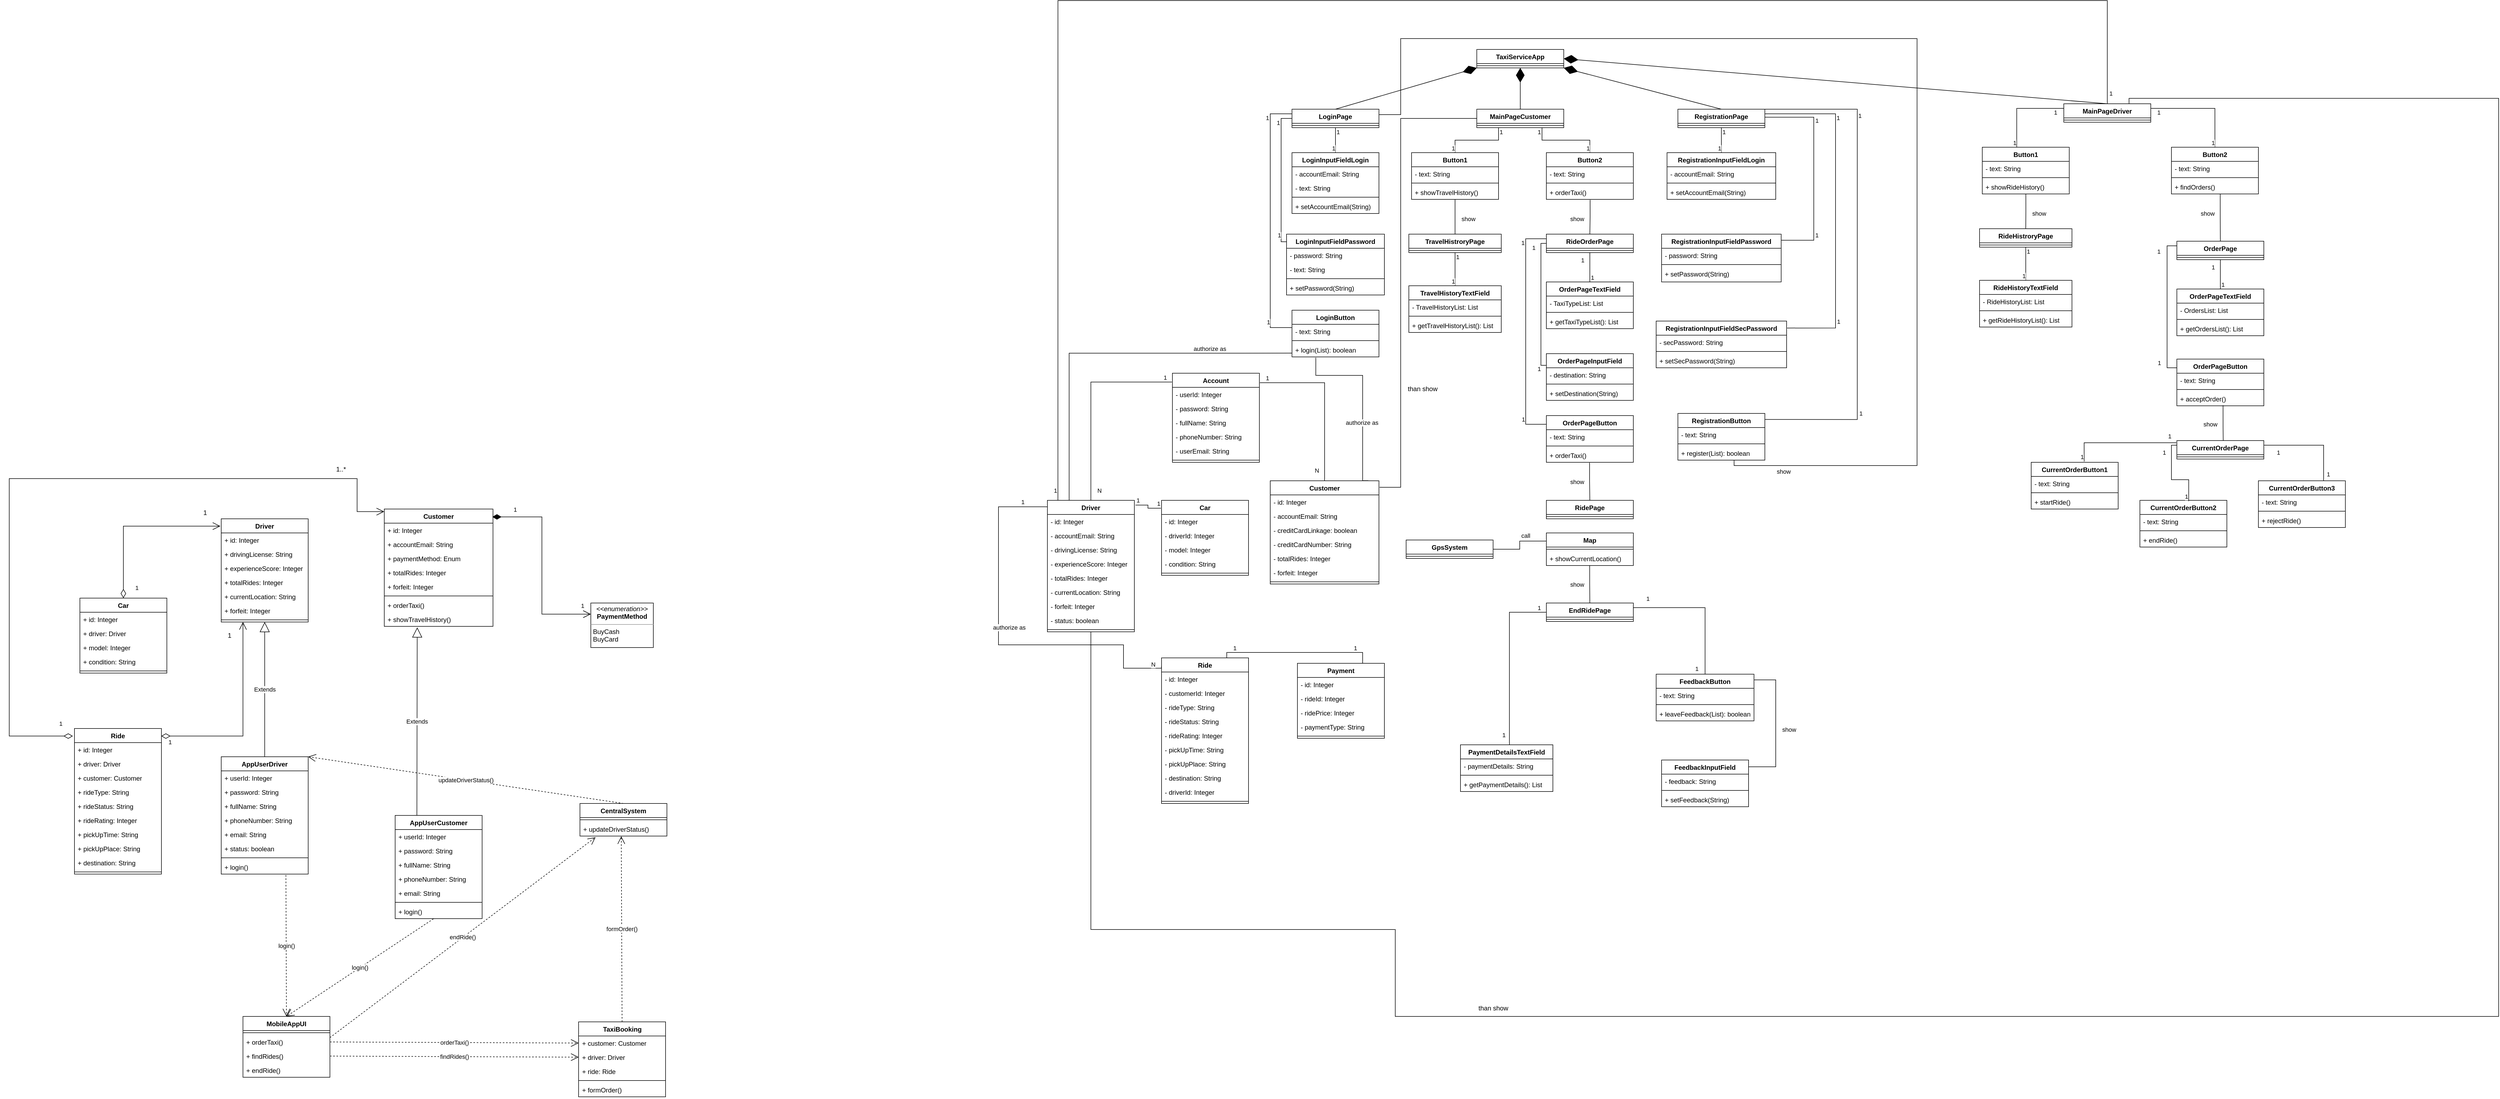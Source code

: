 <mxfile version="22.0.6" type="github">
  <diagram name="Страница — 1" id="VMVxRxrSuvd6hhNSu_wA">
    <mxGraphModel dx="3382" dy="958" grid="1" gridSize="10" guides="1" tooltips="1" connect="1" arrows="1" fold="1" page="1" pageScale="1" pageWidth="827" pageHeight="1169" math="0" shadow="0">
      <root>
        <mxCell id="0" />
        <mxCell id="1" parent="0" />
        <mxCell id="topq8Z0ZQXun5n3QqUE0-1" value="Account" style="swimlane;fontStyle=1;align=center;verticalAlign=top;childLayout=stackLayout;horizontal=1;startSize=26;horizontalStack=0;resizeParent=1;resizeParentMax=0;resizeLast=0;collapsible=1;marginBottom=0;whiteSpace=wrap;html=1;" parent="1" vertex="1">
          <mxGeometry x="1300" y="746" width="160" height="164" as="geometry" />
        </mxCell>
        <mxCell id="topq8Z0ZQXun5n3QqUE0-5" value="- userId: Integer" style="text;strokeColor=none;fillColor=none;align=left;verticalAlign=top;spacingLeft=4;spacingRight=4;overflow=hidden;rotatable=0;points=[[0,0.5],[1,0.5]];portConstraint=eastwest;whiteSpace=wrap;html=1;" parent="topq8Z0ZQXun5n3QqUE0-1" vertex="1">
          <mxGeometry y="26" width="160" height="26" as="geometry" />
        </mxCell>
        <mxCell id="topq8Z0ZQXun5n3QqUE0-6" value="- password: String" style="text;strokeColor=none;fillColor=none;align=left;verticalAlign=top;spacingLeft=4;spacingRight=4;overflow=hidden;rotatable=0;points=[[0,0.5],[1,0.5]];portConstraint=eastwest;whiteSpace=wrap;html=1;" parent="topq8Z0ZQXun5n3QqUE0-1" vertex="1">
          <mxGeometry y="52" width="160" height="26" as="geometry" />
        </mxCell>
        <mxCell id="topq8Z0ZQXun5n3QqUE0-8" value="- fullName: String" style="text;strokeColor=none;fillColor=none;align=left;verticalAlign=top;spacingLeft=4;spacingRight=4;overflow=hidden;rotatable=0;points=[[0,0.5],[1,0.5]];portConstraint=eastwest;whiteSpace=wrap;html=1;" parent="topq8Z0ZQXun5n3QqUE0-1" vertex="1">
          <mxGeometry y="78" width="160" height="26" as="geometry" />
        </mxCell>
        <mxCell id="topq8Z0ZQXun5n3QqUE0-9" value="- phoneNumber: String" style="text;strokeColor=none;fillColor=none;align=left;verticalAlign=top;spacingLeft=4;spacingRight=4;overflow=hidden;rotatable=0;points=[[0,0.5],[1,0.5]];portConstraint=eastwest;whiteSpace=wrap;html=1;" parent="topq8Z0ZQXun5n3QqUE0-1" vertex="1">
          <mxGeometry y="104" width="160" height="26" as="geometry" />
        </mxCell>
        <mxCell id="topq8Z0ZQXun5n3QqUE0-7" value="- userEmail: String" style="text;strokeColor=none;fillColor=none;align=left;verticalAlign=top;spacingLeft=4;spacingRight=4;overflow=hidden;rotatable=0;points=[[0,0.5],[1,0.5]];portConstraint=eastwest;whiteSpace=wrap;html=1;" parent="topq8Z0ZQXun5n3QqUE0-1" vertex="1">
          <mxGeometry y="130" width="160" height="26" as="geometry" />
        </mxCell>
        <mxCell id="topq8Z0ZQXun5n3QqUE0-3" value="" style="line;strokeWidth=1;fillColor=none;align=left;verticalAlign=middle;spacingTop=-1;spacingLeft=3;spacingRight=3;rotatable=0;labelPosition=right;points=[];portConstraint=eastwest;strokeColor=inherit;" parent="topq8Z0ZQXun5n3QqUE0-1" vertex="1">
          <mxGeometry y="156" width="160" height="8" as="geometry" />
        </mxCell>
        <mxCell id="topq8Z0ZQXun5n3QqUE0-11" value="Customer" style="swimlane;fontStyle=1;align=center;verticalAlign=top;childLayout=stackLayout;horizontal=1;startSize=26;horizontalStack=0;resizeParent=1;resizeParentMax=0;resizeLast=0;collapsible=1;marginBottom=0;whiteSpace=wrap;html=1;" parent="1" vertex="1">
          <mxGeometry x="1480" y="944" width="200" height="190" as="geometry" />
        </mxCell>
        <mxCell id="topq8Z0ZQXun5n3QqUE0-12" value="- id: Integer" style="text;strokeColor=none;fillColor=none;align=left;verticalAlign=top;spacingLeft=4;spacingRight=4;overflow=hidden;rotatable=0;points=[[0,0.5],[1,0.5]];portConstraint=eastwest;whiteSpace=wrap;html=1;" parent="topq8Z0ZQXun5n3QqUE0-11" vertex="1">
          <mxGeometry y="26" width="200" height="26" as="geometry" />
        </mxCell>
        <mxCell id="topq8Z0ZQXun5n3QqUE0-25" value="- accountEmail: String" style="text;strokeColor=none;fillColor=none;align=left;verticalAlign=top;spacingLeft=4;spacingRight=4;overflow=hidden;rotatable=0;points=[[0,0.5],[1,0.5]];portConstraint=eastwest;whiteSpace=wrap;html=1;" parent="topq8Z0ZQXun5n3QqUE0-11" vertex="1">
          <mxGeometry y="52" width="200" height="26" as="geometry" />
        </mxCell>
        <mxCell id="topq8Z0ZQXun5n3QqUE0-122" value="- creditCardLinkage: boolean" style="text;strokeColor=none;fillColor=none;align=left;verticalAlign=top;spacingLeft=4;spacingRight=4;overflow=hidden;rotatable=0;points=[[0,0.5],[1,0.5]];portConstraint=eastwest;whiteSpace=wrap;html=1;" parent="topq8Z0ZQXun5n3QqUE0-11" vertex="1">
          <mxGeometry y="78" width="200" height="26" as="geometry" />
        </mxCell>
        <mxCell id="topq8Z0ZQXun5n3QqUE0-121" value="- creditCardNumber: String" style="text;strokeColor=none;fillColor=none;align=left;verticalAlign=top;spacingLeft=4;spacingRight=4;overflow=hidden;rotatable=0;points=[[0,0.5],[1,0.5]];portConstraint=eastwest;whiteSpace=wrap;html=1;" parent="topq8Z0ZQXun5n3QqUE0-11" vertex="1">
          <mxGeometry y="104" width="200" height="26" as="geometry" />
        </mxCell>
        <mxCell id="topq8Z0ZQXun5n3QqUE0-32" value="- totalRides: Integer" style="text;strokeColor=none;fillColor=none;align=left;verticalAlign=top;spacingLeft=4;spacingRight=4;overflow=hidden;rotatable=0;points=[[0,0.5],[1,0.5]];portConstraint=eastwest;whiteSpace=wrap;html=1;" parent="topq8Z0ZQXun5n3QqUE0-11" vertex="1">
          <mxGeometry y="130" width="200" height="26" as="geometry" />
        </mxCell>
        <mxCell id="topq8Z0ZQXun5n3QqUE0-128" value="- forfeit: Integer" style="text;strokeColor=none;fillColor=none;align=left;verticalAlign=top;spacingLeft=4;spacingRight=4;overflow=hidden;rotatable=0;points=[[0,0.5],[1,0.5]];portConstraint=eastwest;whiteSpace=wrap;html=1;" parent="topq8Z0ZQXun5n3QqUE0-11" vertex="1">
          <mxGeometry y="156" width="200" height="26" as="geometry" />
        </mxCell>
        <mxCell id="topq8Z0ZQXun5n3QqUE0-13" value="" style="line;strokeWidth=1;fillColor=none;align=left;verticalAlign=middle;spacingTop=-1;spacingLeft=3;spacingRight=3;rotatable=0;labelPosition=right;points=[];portConstraint=eastwest;strokeColor=inherit;" parent="topq8Z0ZQXun5n3QqUE0-11" vertex="1">
          <mxGeometry y="182" width="200" height="8" as="geometry" />
        </mxCell>
        <mxCell id="topq8Z0ZQXun5n3QqUE0-15" value="Driver" style="swimlane;fontStyle=1;align=center;verticalAlign=top;childLayout=stackLayout;horizontal=1;startSize=26;horizontalStack=0;resizeParent=1;resizeParentMax=0;resizeLast=0;collapsible=1;marginBottom=0;whiteSpace=wrap;html=1;" parent="1" vertex="1">
          <mxGeometry x="1070" y="980" width="160" height="242" as="geometry" />
        </mxCell>
        <mxCell id="topq8Z0ZQXun5n3QqUE0-19" value="- id: Integer" style="text;strokeColor=none;fillColor=none;align=left;verticalAlign=top;spacingLeft=4;spacingRight=4;overflow=hidden;rotatable=0;points=[[0,0.5],[1,0.5]];portConstraint=eastwest;whiteSpace=wrap;html=1;" parent="topq8Z0ZQXun5n3QqUE0-15" vertex="1">
          <mxGeometry y="26" width="160" height="26" as="geometry" />
        </mxCell>
        <mxCell id="topq8Z0ZQXun5n3QqUE0-20" value="- accountEmail: String" style="text;strokeColor=none;fillColor=none;align=left;verticalAlign=top;spacingLeft=4;spacingRight=4;overflow=hidden;rotatable=0;points=[[0,0.5],[1,0.5]];portConstraint=eastwest;whiteSpace=wrap;html=1;" parent="topq8Z0ZQXun5n3QqUE0-15" vertex="1">
          <mxGeometry y="52" width="160" height="26" as="geometry" />
        </mxCell>
        <mxCell id="topq8Z0ZQXun5n3QqUE0-21" value="- drivingLicense: String" style="text;strokeColor=none;fillColor=none;align=left;verticalAlign=top;spacingLeft=4;spacingRight=4;overflow=hidden;rotatable=0;points=[[0,0.5],[1,0.5]];portConstraint=eastwest;whiteSpace=wrap;html=1;" parent="topq8Z0ZQXun5n3QqUE0-15" vertex="1">
          <mxGeometry y="78" width="160" height="26" as="geometry" />
        </mxCell>
        <mxCell id="topq8Z0ZQXun5n3QqUE0-22" value="- experienceScore: Integer" style="text;strokeColor=none;fillColor=none;align=left;verticalAlign=top;spacingLeft=4;spacingRight=4;overflow=hidden;rotatable=0;points=[[0,0.5],[1,0.5]];portConstraint=eastwest;whiteSpace=wrap;html=1;" parent="topq8Z0ZQXun5n3QqUE0-15" vertex="1">
          <mxGeometry y="104" width="160" height="26" as="geometry" />
        </mxCell>
        <mxCell id="topq8Z0ZQXun5n3QqUE0-23" value="- totalRides: Integer" style="text;strokeColor=none;fillColor=none;align=left;verticalAlign=top;spacingLeft=4;spacingRight=4;overflow=hidden;rotatable=0;points=[[0,0.5],[1,0.5]];portConstraint=eastwest;whiteSpace=wrap;html=1;" parent="topq8Z0ZQXun5n3QqUE0-15" vertex="1">
          <mxGeometry y="130" width="160" height="26" as="geometry" />
        </mxCell>
        <mxCell id="topq8Z0ZQXun5n3QqUE0-127" value="- currentLocation: String" style="text;strokeColor=none;fillColor=none;align=left;verticalAlign=top;spacingLeft=4;spacingRight=4;overflow=hidden;rotatable=0;points=[[0,0.5],[1,0.5]];portConstraint=eastwest;whiteSpace=wrap;html=1;" parent="topq8Z0ZQXun5n3QqUE0-15" vertex="1">
          <mxGeometry y="156" width="160" height="26" as="geometry" />
        </mxCell>
        <mxCell id="topq8Z0ZQXun5n3QqUE0-129" value="- forfeit: Integer" style="text;strokeColor=none;fillColor=none;align=left;verticalAlign=top;spacingLeft=4;spacingRight=4;overflow=hidden;rotatable=0;points=[[0,0.5],[1,0.5]];portConstraint=eastwest;whiteSpace=wrap;html=1;" parent="topq8Z0ZQXun5n3QqUE0-15" vertex="1">
          <mxGeometry y="182" width="160" height="26" as="geometry" />
        </mxCell>
        <mxCell id="topq8Z0ZQXun5n3QqUE0-24" value="- status: boolean" style="text;strokeColor=none;fillColor=none;align=left;verticalAlign=top;spacingLeft=4;spacingRight=4;overflow=hidden;rotatable=0;points=[[0,0.5],[1,0.5]];portConstraint=eastwest;whiteSpace=wrap;html=1;" parent="topq8Z0ZQXun5n3QqUE0-15" vertex="1">
          <mxGeometry y="208" width="160" height="26" as="geometry" />
        </mxCell>
        <mxCell id="topq8Z0ZQXun5n3QqUE0-17" value="" style="line;strokeWidth=1;fillColor=none;align=left;verticalAlign=middle;spacingTop=-1;spacingLeft=3;spacingRight=3;rotatable=0;labelPosition=right;points=[];portConstraint=eastwest;strokeColor=inherit;" parent="topq8Z0ZQXun5n3QqUE0-15" vertex="1">
          <mxGeometry y="234" width="160" height="8" as="geometry" />
        </mxCell>
        <mxCell id="topq8Z0ZQXun5n3QqUE0-37" value="Car" style="swimlane;fontStyle=1;align=center;verticalAlign=top;childLayout=stackLayout;horizontal=1;startSize=26;horizontalStack=0;resizeParent=1;resizeParentMax=0;resizeLast=0;collapsible=1;marginBottom=0;whiteSpace=wrap;html=1;" parent="1" vertex="1">
          <mxGeometry x="1280" y="980" width="160" height="138" as="geometry" />
        </mxCell>
        <mxCell id="topq8Z0ZQXun5n3QqUE0-71" value="- id: Integer" style="text;strokeColor=none;fillColor=none;align=left;verticalAlign=top;spacingLeft=4;spacingRight=4;overflow=hidden;rotatable=0;points=[[0,0.5],[1,0.5]];portConstraint=eastwest;whiteSpace=wrap;html=1;" parent="topq8Z0ZQXun5n3QqUE0-37" vertex="1">
          <mxGeometry y="26" width="160" height="26" as="geometry" />
        </mxCell>
        <mxCell id="topq8Z0ZQXun5n3QqUE0-72" value="- driverId: Integer" style="text;strokeColor=none;fillColor=none;align=left;verticalAlign=top;spacingLeft=4;spacingRight=4;overflow=hidden;rotatable=0;points=[[0,0.5],[1,0.5]];portConstraint=eastwest;whiteSpace=wrap;html=1;" parent="topq8Z0ZQXun5n3QqUE0-37" vertex="1">
          <mxGeometry y="52" width="160" height="26" as="geometry" />
        </mxCell>
        <mxCell id="topq8Z0ZQXun5n3QqUE0-73" value="- model: Integer" style="text;strokeColor=none;fillColor=none;align=left;verticalAlign=top;spacingLeft=4;spacingRight=4;overflow=hidden;rotatable=0;points=[[0,0.5],[1,0.5]];portConstraint=eastwest;whiteSpace=wrap;html=1;" parent="topq8Z0ZQXun5n3QqUE0-37" vertex="1">
          <mxGeometry y="78" width="160" height="26" as="geometry" />
        </mxCell>
        <mxCell id="topq8Z0ZQXun5n3QqUE0-77" value="- condition: String" style="text;strokeColor=none;fillColor=none;align=left;verticalAlign=top;spacingLeft=4;spacingRight=4;overflow=hidden;rotatable=0;points=[[0,0.5],[1,0.5]];portConstraint=eastwest;whiteSpace=wrap;html=1;" parent="topq8Z0ZQXun5n3QqUE0-37" vertex="1">
          <mxGeometry y="104" width="160" height="26" as="geometry" />
        </mxCell>
        <mxCell id="topq8Z0ZQXun5n3QqUE0-39" value="" style="line;strokeWidth=1;fillColor=none;align=left;verticalAlign=middle;spacingTop=-1;spacingLeft=3;spacingRight=3;rotatable=0;labelPosition=right;points=[];portConstraint=eastwest;strokeColor=inherit;" parent="topq8Z0ZQXun5n3QqUE0-37" vertex="1">
          <mxGeometry y="130" width="160" height="8" as="geometry" />
        </mxCell>
        <mxCell id="topq8Z0ZQXun5n3QqUE0-41" value="Ride" style="swimlane;fontStyle=1;align=center;verticalAlign=top;childLayout=stackLayout;horizontal=1;startSize=26;horizontalStack=0;resizeParent=1;resizeParentMax=0;resizeLast=0;collapsible=1;marginBottom=0;whiteSpace=wrap;html=1;" parent="1" vertex="1">
          <mxGeometry x="1280" y="1270" width="160" height="268" as="geometry" />
        </mxCell>
        <mxCell id="topq8Z0ZQXun5n3QqUE0-51" value="- id: Integer" style="text;strokeColor=none;fillColor=none;align=left;verticalAlign=top;spacingLeft=4;spacingRight=4;overflow=hidden;rotatable=0;points=[[0,0.5],[1,0.5]];portConstraint=eastwest;whiteSpace=wrap;html=1;" parent="topq8Z0ZQXun5n3QqUE0-41" vertex="1">
          <mxGeometry y="26" width="160" height="26" as="geometry" />
        </mxCell>
        <mxCell id="topq8Z0ZQXun5n3QqUE0-52" value="- customerId: Integer" style="text;strokeColor=none;fillColor=none;align=left;verticalAlign=top;spacingLeft=4;spacingRight=4;overflow=hidden;rotatable=0;points=[[0,0.5],[1,0.5]];portConstraint=eastwest;whiteSpace=wrap;html=1;" parent="topq8Z0ZQXun5n3QqUE0-41" vertex="1">
          <mxGeometry y="52" width="160" height="26" as="geometry" />
        </mxCell>
        <mxCell id="topq8Z0ZQXun5n3QqUE0-48" value="- rideType: String" style="text;strokeColor=none;fillColor=none;align=left;verticalAlign=top;spacingLeft=4;spacingRight=4;overflow=hidden;rotatable=0;points=[[0,0.5],[1,0.5]];portConstraint=eastwest;whiteSpace=wrap;html=1;" parent="topq8Z0ZQXun5n3QqUE0-41" vertex="1">
          <mxGeometry y="78" width="160" height="26" as="geometry" />
        </mxCell>
        <mxCell id="topq8Z0ZQXun5n3QqUE0-49" value="- rideStatus: String" style="text;strokeColor=none;fillColor=none;align=left;verticalAlign=top;spacingLeft=4;spacingRight=4;overflow=hidden;rotatable=0;points=[[0,0.5],[1,0.5]];portConstraint=eastwest;whiteSpace=wrap;html=1;" parent="topq8Z0ZQXun5n3QqUE0-41" vertex="1">
          <mxGeometry y="104" width="160" height="26" as="geometry" />
        </mxCell>
        <mxCell id="topq8Z0ZQXun5n3QqUE0-50" value="- rideRating: Integer" style="text;strokeColor=none;fillColor=none;align=left;verticalAlign=top;spacingLeft=4;spacingRight=4;overflow=hidden;rotatable=0;points=[[0,0.5],[1,0.5]];portConstraint=eastwest;whiteSpace=wrap;html=1;" parent="topq8Z0ZQXun5n3QqUE0-41" vertex="1">
          <mxGeometry y="130" width="160" height="26" as="geometry" />
        </mxCell>
        <mxCell id="topq8Z0ZQXun5n3QqUE0-54" value="- pickUpTime: String" style="text;strokeColor=none;fillColor=none;align=left;verticalAlign=top;spacingLeft=4;spacingRight=4;overflow=hidden;rotatable=0;points=[[0,0.5],[1,0.5]];portConstraint=eastwest;whiteSpace=wrap;html=1;" parent="topq8Z0ZQXun5n3QqUE0-41" vertex="1">
          <mxGeometry y="156" width="160" height="26" as="geometry" />
        </mxCell>
        <mxCell id="topq8Z0ZQXun5n3QqUE0-55" value="- pickUpPlace: String" style="text;strokeColor=none;fillColor=none;align=left;verticalAlign=top;spacingLeft=4;spacingRight=4;overflow=hidden;rotatable=0;points=[[0,0.5],[1,0.5]];portConstraint=eastwest;whiteSpace=wrap;html=1;" parent="topq8Z0ZQXun5n3QqUE0-41" vertex="1">
          <mxGeometry y="182" width="160" height="26" as="geometry" />
        </mxCell>
        <mxCell id="topq8Z0ZQXun5n3QqUE0-56" value="- destination: String" style="text;strokeColor=none;fillColor=none;align=left;verticalAlign=top;spacingLeft=4;spacingRight=4;overflow=hidden;rotatable=0;points=[[0,0.5],[1,0.5]];portConstraint=eastwest;whiteSpace=wrap;html=1;" parent="topq8Z0ZQXun5n3QqUE0-41" vertex="1">
          <mxGeometry y="208" width="160" height="26" as="geometry" />
        </mxCell>
        <mxCell id="topq8Z0ZQXun5n3QqUE0-53" value="- driverId: Integer" style="text;strokeColor=none;fillColor=none;align=left;verticalAlign=top;spacingLeft=4;spacingRight=4;overflow=hidden;rotatable=0;points=[[0,0.5],[1,0.5]];portConstraint=eastwest;whiteSpace=wrap;html=1;" parent="topq8Z0ZQXun5n3QqUE0-41" vertex="1">
          <mxGeometry y="234" width="160" height="26" as="geometry" />
        </mxCell>
        <mxCell id="topq8Z0ZQXun5n3QqUE0-43" value="" style="line;strokeWidth=1;fillColor=none;align=left;verticalAlign=middle;spacingTop=-1;spacingLeft=3;spacingRight=3;rotatable=0;labelPosition=right;points=[];portConstraint=eastwest;strokeColor=inherit;" parent="topq8Z0ZQXun5n3QqUE0-41" vertex="1">
          <mxGeometry y="260" width="160" height="8" as="geometry" />
        </mxCell>
        <mxCell id="topq8Z0ZQXun5n3QqUE0-104" value="Payment" style="swimlane;fontStyle=1;align=center;verticalAlign=top;childLayout=stackLayout;horizontal=1;startSize=26;horizontalStack=0;resizeParent=1;resizeParentMax=0;resizeLast=0;collapsible=1;marginBottom=0;whiteSpace=wrap;html=1;" parent="1" vertex="1">
          <mxGeometry x="1530" y="1280" width="160" height="138" as="geometry" />
        </mxCell>
        <mxCell id="topq8Z0ZQXun5n3QqUE0-108" value="- id: Integer" style="text;strokeColor=none;fillColor=none;align=left;verticalAlign=top;spacingLeft=4;spacingRight=4;overflow=hidden;rotatable=0;points=[[0,0.5],[1,0.5]];portConstraint=eastwest;whiteSpace=wrap;html=1;" parent="topq8Z0ZQXun5n3QqUE0-104" vertex="1">
          <mxGeometry y="26" width="160" height="26" as="geometry" />
        </mxCell>
        <mxCell id="topq8Z0ZQXun5n3QqUE0-117" value="- rideId: Integer" style="text;strokeColor=none;fillColor=none;align=left;verticalAlign=top;spacingLeft=4;spacingRight=4;overflow=hidden;rotatable=0;points=[[0,0.5],[1,0.5]];portConstraint=eastwest;whiteSpace=wrap;html=1;" parent="topq8Z0ZQXun5n3QqUE0-104" vertex="1">
          <mxGeometry y="52" width="160" height="26" as="geometry" />
        </mxCell>
        <mxCell id="topq8Z0ZQXun5n3QqUE0-116" value="- ridePrice: Integer" style="text;strokeColor=none;fillColor=none;align=left;verticalAlign=top;spacingLeft=4;spacingRight=4;overflow=hidden;rotatable=0;points=[[0,0.5],[1,0.5]];portConstraint=eastwest;whiteSpace=wrap;html=1;" parent="topq8Z0ZQXun5n3QqUE0-104" vertex="1">
          <mxGeometry y="78" width="160" height="26" as="geometry" />
        </mxCell>
        <mxCell id="topq8Z0ZQXun5n3QqUE0-124" value="- paymentType: String" style="text;strokeColor=none;fillColor=none;align=left;verticalAlign=top;spacingLeft=4;spacingRight=4;overflow=hidden;rotatable=0;points=[[0,0.5],[1,0.5]];portConstraint=eastwest;whiteSpace=wrap;html=1;" parent="topq8Z0ZQXun5n3QqUE0-104" vertex="1">
          <mxGeometry y="104" width="160" height="26" as="geometry" />
        </mxCell>
        <mxCell id="topq8Z0ZQXun5n3QqUE0-106" value="" style="line;strokeWidth=1;fillColor=none;align=left;verticalAlign=middle;spacingTop=-1;spacingLeft=3;spacingRight=3;rotatable=0;labelPosition=right;points=[];portConstraint=eastwest;strokeColor=inherit;" parent="topq8Z0ZQXun5n3QqUE0-104" vertex="1">
          <mxGeometry y="130" width="160" height="8" as="geometry" />
        </mxCell>
        <mxCell id="topq8Z0ZQXun5n3QqUE0-137" value="TaxiServiceApp" style="swimlane;fontStyle=1;align=center;verticalAlign=top;childLayout=stackLayout;horizontal=1;startSize=26;horizontalStack=0;resizeParent=1;resizeParentMax=0;resizeLast=0;collapsible=1;marginBottom=0;whiteSpace=wrap;html=1;" parent="1" vertex="1">
          <mxGeometry x="1860" y="150" width="160" height="34" as="geometry" />
        </mxCell>
        <mxCell id="topq8Z0ZQXun5n3QqUE0-139" value="" style="line;strokeWidth=1;fillColor=none;align=left;verticalAlign=middle;spacingTop=-1;spacingLeft=3;spacingRight=3;rotatable=0;labelPosition=right;points=[];portConstraint=eastwest;strokeColor=inherit;" parent="topq8Z0ZQXun5n3QqUE0-137" vertex="1">
          <mxGeometry y="26" width="160" height="8" as="geometry" />
        </mxCell>
        <mxCell id="topq8Z0ZQXun5n3QqUE0-141" value="RegistrationPage" style="swimlane;fontStyle=1;align=center;verticalAlign=top;childLayout=stackLayout;horizontal=1;startSize=26;horizontalStack=0;resizeParent=1;resizeParentMax=0;resizeLast=0;collapsible=1;marginBottom=0;whiteSpace=wrap;html=1;" parent="1" vertex="1">
          <mxGeometry x="2230" y="260" width="160" height="34" as="geometry" />
        </mxCell>
        <mxCell id="topq8Z0ZQXun5n3QqUE0-143" value="" style="line;strokeWidth=1;fillColor=none;align=left;verticalAlign=middle;spacingTop=-1;spacingLeft=3;spacingRight=3;rotatable=0;labelPosition=right;points=[];portConstraint=eastwest;strokeColor=inherit;" parent="topq8Z0ZQXun5n3QqUE0-141" vertex="1">
          <mxGeometry y="26" width="160" height="8" as="geometry" />
        </mxCell>
        <mxCell id="topq8Z0ZQXun5n3QqUE0-145" value="LoginPage" style="swimlane;fontStyle=1;align=center;verticalAlign=top;childLayout=stackLayout;horizontal=1;startSize=26;horizontalStack=0;resizeParent=1;resizeParentMax=0;resizeLast=0;collapsible=1;marginBottom=0;whiteSpace=wrap;html=1;" parent="1" vertex="1">
          <mxGeometry x="1520" y="260" width="160" height="34" as="geometry" />
        </mxCell>
        <mxCell id="topq8Z0ZQXun5n3QqUE0-147" value="" style="line;strokeWidth=1;fillColor=none;align=left;verticalAlign=middle;spacingTop=-1;spacingLeft=3;spacingRight=3;rotatable=0;labelPosition=right;points=[];portConstraint=eastwest;strokeColor=inherit;" parent="topq8Z0ZQXun5n3QqUE0-145" vertex="1">
          <mxGeometry y="26" width="160" height="8" as="geometry" />
        </mxCell>
        <mxCell id="topq8Z0ZQXun5n3QqUE0-158" value="RegistrationButton" style="swimlane;fontStyle=1;align=center;verticalAlign=top;childLayout=stackLayout;horizontal=1;startSize=26;horizontalStack=0;resizeParent=1;resizeParentMax=0;resizeLast=0;collapsible=1;marginBottom=0;whiteSpace=wrap;html=1;" parent="1" vertex="1">
          <mxGeometry x="2230" y="820" width="160" height="86" as="geometry" />
        </mxCell>
        <mxCell id="topq8Z0ZQXun5n3QqUE0-203" value="- text: String" style="text;strokeColor=none;fillColor=none;align=left;verticalAlign=top;spacingLeft=4;spacingRight=4;overflow=hidden;rotatable=0;points=[[0,0.5],[1,0.5]];portConstraint=eastwest;whiteSpace=wrap;html=1;" parent="topq8Z0ZQXun5n3QqUE0-158" vertex="1">
          <mxGeometry y="26" width="160" height="26" as="geometry" />
        </mxCell>
        <mxCell id="topq8Z0ZQXun5n3QqUE0-160" value="" style="line;strokeWidth=1;fillColor=none;align=left;verticalAlign=middle;spacingTop=-1;spacingLeft=3;spacingRight=3;rotatable=0;labelPosition=right;points=[];portConstraint=eastwest;strokeColor=inherit;" parent="topq8Z0ZQXun5n3QqUE0-158" vertex="1">
          <mxGeometry y="52" width="160" height="8" as="geometry" />
        </mxCell>
        <mxCell id="topq8Z0ZQXun5n3QqUE0-167" value="+ register(List): boolean" style="text;strokeColor=none;fillColor=none;align=left;verticalAlign=top;spacingLeft=4;spacingRight=4;overflow=hidden;rotatable=0;points=[[0,0.5],[1,0.5]];portConstraint=eastwest;whiteSpace=wrap;html=1;" parent="topq8Z0ZQXun5n3QqUE0-158" vertex="1">
          <mxGeometry y="60" width="160" height="26" as="geometry" />
        </mxCell>
        <mxCell id="topq8Z0ZQXun5n3QqUE0-162" value="LoginButton" style="swimlane;fontStyle=1;align=center;verticalAlign=top;childLayout=stackLayout;horizontal=1;startSize=26;horizontalStack=0;resizeParent=1;resizeParentMax=0;resizeLast=0;collapsible=1;marginBottom=0;whiteSpace=wrap;html=1;" parent="1" vertex="1">
          <mxGeometry x="1520" y="630" width="160" height="86" as="geometry" />
        </mxCell>
        <mxCell id="topq8Z0ZQXun5n3QqUE0-163" value="- text: String" style="text;strokeColor=none;fillColor=none;align=left;verticalAlign=top;spacingLeft=4;spacingRight=4;overflow=hidden;rotatable=0;points=[[0,0.5],[1,0.5]];portConstraint=eastwest;whiteSpace=wrap;html=1;" parent="topq8Z0ZQXun5n3QqUE0-162" vertex="1">
          <mxGeometry y="26" width="160" height="26" as="geometry" />
        </mxCell>
        <mxCell id="topq8Z0ZQXun5n3QqUE0-164" value="" style="line;strokeWidth=1;fillColor=none;align=left;verticalAlign=middle;spacingTop=-1;spacingLeft=3;spacingRight=3;rotatable=0;labelPosition=right;points=[];portConstraint=eastwest;strokeColor=inherit;" parent="topq8Z0ZQXun5n3QqUE0-162" vertex="1">
          <mxGeometry y="52" width="160" height="8" as="geometry" />
        </mxCell>
        <mxCell id="topq8Z0ZQXun5n3QqUE0-166" value="+ login(List): boolean" style="text;strokeColor=none;fillColor=none;align=left;verticalAlign=top;spacingLeft=4;spacingRight=4;overflow=hidden;rotatable=0;points=[[0,0.5],[1,0.5]];portConstraint=eastwest;whiteSpace=wrap;html=1;" parent="topq8Z0ZQXun5n3QqUE0-162" vertex="1">
          <mxGeometry y="60" width="160" height="26" as="geometry" />
        </mxCell>
        <mxCell id="topq8Z0ZQXun5n3QqUE0-171" value="LoginInputFieldLogin" style="swimlane;fontStyle=1;align=center;verticalAlign=top;childLayout=stackLayout;horizontal=1;startSize=26;horizontalStack=0;resizeParent=1;resizeParentMax=0;resizeLast=0;collapsible=1;marginBottom=0;whiteSpace=wrap;html=1;" parent="1" vertex="1">
          <mxGeometry x="1520" y="340" width="160" height="112" as="geometry" />
        </mxCell>
        <mxCell id="topq8Z0ZQXun5n3QqUE0-191" value="- accountEmail: String" style="text;strokeColor=none;fillColor=none;align=left;verticalAlign=top;spacingLeft=4;spacingRight=4;overflow=hidden;rotatable=0;points=[[0,0.5],[1,0.5]];portConstraint=eastwest;whiteSpace=wrap;html=1;" parent="topq8Z0ZQXun5n3QqUE0-171" vertex="1">
          <mxGeometry y="26" width="160" height="26" as="geometry" />
        </mxCell>
        <mxCell id="topq8Z0ZQXun5n3QqUE0-196" value="- text: String" style="text;strokeColor=none;fillColor=none;align=left;verticalAlign=top;spacingLeft=4;spacingRight=4;overflow=hidden;rotatable=0;points=[[0,0.5],[1,0.5]];portConstraint=eastwest;whiteSpace=wrap;html=1;" parent="topq8Z0ZQXun5n3QqUE0-171" vertex="1">
          <mxGeometry y="52" width="160" height="26" as="geometry" />
        </mxCell>
        <mxCell id="topq8Z0ZQXun5n3QqUE0-173" value="" style="line;strokeWidth=1;fillColor=none;align=left;verticalAlign=middle;spacingTop=-1;spacingLeft=3;spacingRight=3;rotatable=0;labelPosition=right;points=[];portConstraint=eastwest;strokeColor=inherit;" parent="topq8Z0ZQXun5n3QqUE0-171" vertex="1">
          <mxGeometry y="78" width="160" height="8" as="geometry" />
        </mxCell>
        <mxCell id="topq8Z0ZQXun5n3QqUE0-193" value="+ setAccountEmail(String)" style="text;strokeColor=none;fillColor=none;align=left;verticalAlign=top;spacingLeft=4;spacingRight=4;overflow=hidden;rotatable=0;points=[[0,0.5],[1,0.5]];portConstraint=eastwest;whiteSpace=wrap;html=1;" parent="topq8Z0ZQXun5n3QqUE0-171" vertex="1">
          <mxGeometry y="86" width="160" height="26" as="geometry" />
        </mxCell>
        <mxCell id="topq8Z0ZQXun5n3QqUE0-175" value="LoginInputFieldPassword" style="swimlane;fontStyle=1;align=center;verticalAlign=top;childLayout=stackLayout;horizontal=1;startSize=26;horizontalStack=0;resizeParent=1;resizeParentMax=0;resizeLast=0;collapsible=1;marginBottom=0;whiteSpace=wrap;html=1;" parent="1" vertex="1">
          <mxGeometry x="1510" y="490" width="180" height="112" as="geometry" />
        </mxCell>
        <mxCell id="topq8Z0ZQXun5n3QqUE0-192" value="- password: String" style="text;strokeColor=none;fillColor=none;align=left;verticalAlign=top;spacingLeft=4;spacingRight=4;overflow=hidden;rotatable=0;points=[[0,0.5],[1,0.5]];portConstraint=eastwest;whiteSpace=wrap;html=1;" parent="topq8Z0ZQXun5n3QqUE0-175" vertex="1">
          <mxGeometry y="26" width="180" height="26" as="geometry" />
        </mxCell>
        <mxCell id="topq8Z0ZQXun5n3QqUE0-195" value="- text: String" style="text;strokeColor=none;fillColor=none;align=left;verticalAlign=top;spacingLeft=4;spacingRight=4;overflow=hidden;rotatable=0;points=[[0,0.5],[1,0.5]];portConstraint=eastwest;whiteSpace=wrap;html=1;" parent="topq8Z0ZQXun5n3QqUE0-175" vertex="1">
          <mxGeometry y="52" width="180" height="26" as="geometry" />
        </mxCell>
        <mxCell id="topq8Z0ZQXun5n3QqUE0-177" value="" style="line;strokeWidth=1;fillColor=none;align=left;verticalAlign=middle;spacingTop=-1;spacingLeft=3;spacingRight=3;rotatable=0;labelPosition=right;points=[];portConstraint=eastwest;strokeColor=inherit;" parent="topq8Z0ZQXun5n3QqUE0-175" vertex="1">
          <mxGeometry y="78" width="180" height="8" as="geometry" />
        </mxCell>
        <mxCell id="topq8Z0ZQXun5n3QqUE0-194" value="+ setPassword(String)" style="text;strokeColor=none;fillColor=none;align=left;verticalAlign=top;spacingLeft=4;spacingRight=4;overflow=hidden;rotatable=0;points=[[0,0.5],[1,0.5]];portConstraint=eastwest;whiteSpace=wrap;html=1;" parent="topq8Z0ZQXun5n3QqUE0-175" vertex="1">
          <mxGeometry y="86" width="180" height="26" as="geometry" />
        </mxCell>
        <mxCell id="topq8Z0ZQXun5n3QqUE0-179" value="RegistrationInputFieldLogin" style="swimlane;fontStyle=1;align=center;verticalAlign=top;childLayout=stackLayout;horizontal=1;startSize=26;horizontalStack=0;resizeParent=1;resizeParentMax=0;resizeLast=0;collapsible=1;marginBottom=0;whiteSpace=wrap;html=1;" parent="1" vertex="1">
          <mxGeometry x="2210" y="340" width="200" height="86" as="geometry" />
        </mxCell>
        <mxCell id="topq8Z0ZQXun5n3QqUE0-197" value="- accountEmail: String" style="text;strokeColor=none;fillColor=none;align=left;verticalAlign=top;spacingLeft=4;spacingRight=4;overflow=hidden;rotatable=0;points=[[0,0.5],[1,0.5]];portConstraint=eastwest;whiteSpace=wrap;html=1;" parent="topq8Z0ZQXun5n3QqUE0-179" vertex="1">
          <mxGeometry y="26" width="200" height="26" as="geometry" />
        </mxCell>
        <mxCell id="topq8Z0ZQXun5n3QqUE0-181" value="" style="line;strokeWidth=1;fillColor=none;align=left;verticalAlign=middle;spacingTop=-1;spacingLeft=3;spacingRight=3;rotatable=0;labelPosition=right;points=[];portConstraint=eastwest;strokeColor=inherit;" parent="topq8Z0ZQXun5n3QqUE0-179" vertex="1">
          <mxGeometry y="52" width="200" height="8" as="geometry" />
        </mxCell>
        <mxCell id="topq8Z0ZQXun5n3QqUE0-199" value="+ setAccountEmail(String)" style="text;strokeColor=none;fillColor=none;align=left;verticalAlign=top;spacingLeft=4;spacingRight=4;overflow=hidden;rotatable=0;points=[[0,0.5],[1,0.5]];portConstraint=eastwest;whiteSpace=wrap;html=1;" parent="topq8Z0ZQXun5n3QqUE0-179" vertex="1">
          <mxGeometry y="60" width="200" height="26" as="geometry" />
        </mxCell>
        <mxCell id="topq8Z0ZQXun5n3QqUE0-183" value="RegistrationInputFieldPassword" style="swimlane;fontStyle=1;align=center;verticalAlign=top;childLayout=stackLayout;horizontal=1;startSize=26;horizontalStack=0;resizeParent=1;resizeParentMax=0;resizeLast=0;collapsible=1;marginBottom=0;whiteSpace=wrap;html=1;" parent="1" vertex="1">
          <mxGeometry x="2200" y="490" width="220" height="88" as="geometry" />
        </mxCell>
        <mxCell id="topq8Z0ZQXun5n3QqUE0-198" value="- password: String" style="text;strokeColor=none;fillColor=none;align=left;verticalAlign=top;spacingLeft=4;spacingRight=4;overflow=hidden;rotatable=0;points=[[0,0.5],[1,0.5]];portConstraint=eastwest;whiteSpace=wrap;html=1;" parent="topq8Z0ZQXun5n3QqUE0-183" vertex="1">
          <mxGeometry y="26" width="220" height="26" as="geometry" />
        </mxCell>
        <mxCell id="topq8Z0ZQXun5n3QqUE0-185" value="" style="line;strokeWidth=1;fillColor=none;align=left;verticalAlign=middle;spacingTop=-1;spacingLeft=3;spacingRight=3;rotatable=0;labelPosition=right;points=[];portConstraint=eastwest;strokeColor=inherit;" parent="topq8Z0ZQXun5n3QqUE0-183" vertex="1">
          <mxGeometry y="52" width="220" height="8" as="geometry" />
        </mxCell>
        <mxCell id="topq8Z0ZQXun5n3QqUE0-200" value="+ setPassword(String)" style="text;strokeColor=none;fillColor=none;align=left;verticalAlign=top;spacingLeft=4;spacingRight=4;overflow=hidden;rotatable=0;points=[[0,0.5],[1,0.5]];portConstraint=eastwest;whiteSpace=wrap;html=1;" parent="topq8Z0ZQXun5n3QqUE0-183" vertex="1">
          <mxGeometry y="60" width="220" height="28" as="geometry" />
        </mxCell>
        <mxCell id="topq8Z0ZQXun5n3QqUE0-187" value="RegistrationInputFieldSecPassword" style="swimlane;fontStyle=1;align=center;verticalAlign=top;childLayout=stackLayout;horizontal=1;startSize=26;horizontalStack=0;resizeParent=1;resizeParentMax=0;resizeLast=0;collapsible=1;marginBottom=0;whiteSpace=wrap;html=1;" parent="1" vertex="1">
          <mxGeometry x="2190" y="650" width="240" height="86" as="geometry" />
        </mxCell>
        <mxCell id="topq8Z0ZQXun5n3QqUE0-202" value="- secPassword: String" style="text;strokeColor=none;fillColor=none;align=left;verticalAlign=top;spacingLeft=4;spacingRight=4;overflow=hidden;rotatable=0;points=[[0,0.5],[1,0.5]];portConstraint=eastwest;whiteSpace=wrap;html=1;" parent="topq8Z0ZQXun5n3QqUE0-187" vertex="1">
          <mxGeometry y="26" width="240" height="26" as="geometry" />
        </mxCell>
        <mxCell id="topq8Z0ZQXun5n3QqUE0-189" value="" style="line;strokeWidth=1;fillColor=none;align=left;verticalAlign=middle;spacingTop=-1;spacingLeft=3;spacingRight=3;rotatable=0;labelPosition=right;points=[];portConstraint=eastwest;strokeColor=inherit;" parent="topq8Z0ZQXun5n3QqUE0-187" vertex="1">
          <mxGeometry y="52" width="240" height="8" as="geometry" />
        </mxCell>
        <mxCell id="topq8Z0ZQXun5n3QqUE0-201" value="+ setSecPassword(String)" style="text;strokeColor=none;fillColor=none;align=left;verticalAlign=top;spacingLeft=4;spacingRight=4;overflow=hidden;rotatable=0;points=[[0,0.5],[1,0.5]];portConstraint=eastwest;whiteSpace=wrap;html=1;" parent="topq8Z0ZQXun5n3QqUE0-187" vertex="1">
          <mxGeometry y="60" width="240" height="26" as="geometry" />
        </mxCell>
        <mxCell id="topq8Z0ZQXun5n3QqUE0-204" value="MainPageCustomer" style="swimlane;fontStyle=1;align=center;verticalAlign=top;childLayout=stackLayout;horizontal=1;startSize=26;horizontalStack=0;resizeParent=1;resizeParentMax=0;resizeLast=0;collapsible=1;marginBottom=0;whiteSpace=wrap;html=1;" parent="1" vertex="1">
          <mxGeometry x="1860" y="260" width="160" height="34" as="geometry" />
        </mxCell>
        <mxCell id="topq8Z0ZQXun5n3QqUE0-206" value="" style="line;strokeWidth=1;fillColor=none;align=left;verticalAlign=middle;spacingTop=-1;spacingLeft=3;spacingRight=3;rotatable=0;labelPosition=right;points=[];portConstraint=eastwest;strokeColor=inherit;" parent="topq8Z0ZQXun5n3QqUE0-204" vertex="1">
          <mxGeometry y="26" width="160" height="8" as="geometry" />
        </mxCell>
        <mxCell id="topq8Z0ZQXun5n3QqUE0-208" value="TravelHistroryPage" style="swimlane;fontStyle=1;align=center;verticalAlign=top;childLayout=stackLayout;horizontal=1;startSize=26;horizontalStack=0;resizeParent=1;resizeParentMax=0;resizeLast=0;collapsible=1;marginBottom=0;whiteSpace=wrap;html=1;" parent="1" vertex="1">
          <mxGeometry x="1735" y="490" width="170" height="34" as="geometry" />
        </mxCell>
        <mxCell id="topq8Z0ZQXun5n3QqUE0-210" value="" style="line;strokeWidth=1;fillColor=none;align=left;verticalAlign=middle;spacingTop=-1;spacingLeft=3;spacingRight=3;rotatable=0;labelPosition=right;points=[];portConstraint=eastwest;strokeColor=inherit;" parent="topq8Z0ZQXun5n3QqUE0-208" vertex="1">
          <mxGeometry y="26" width="170" height="8" as="geometry" />
        </mxCell>
        <mxCell id="topq8Z0ZQXun5n3QqUE0-212" value="RideOrderPage" style="swimlane;fontStyle=1;align=center;verticalAlign=top;childLayout=stackLayout;horizontal=1;startSize=26;horizontalStack=0;resizeParent=1;resizeParentMax=0;resizeLast=0;collapsible=1;marginBottom=0;whiteSpace=wrap;html=1;" parent="1" vertex="1">
          <mxGeometry x="1988" y="490" width="160" height="34" as="geometry" />
        </mxCell>
        <mxCell id="topq8Z0ZQXun5n3QqUE0-214" value="" style="line;strokeWidth=1;fillColor=none;align=left;verticalAlign=middle;spacingTop=-1;spacingLeft=3;spacingRight=3;rotatable=0;labelPosition=right;points=[];portConstraint=eastwest;strokeColor=inherit;" parent="topq8Z0ZQXun5n3QqUE0-212" vertex="1">
          <mxGeometry y="26" width="160" height="8" as="geometry" />
        </mxCell>
        <mxCell id="topq8Z0ZQXun5n3QqUE0-217" value="" style="endArrow=diamondThin;endFill=1;endSize=24;html=1;rounded=0;exitX=0.5;exitY=0;exitDx=0;exitDy=0;entryX=0;entryY=1;entryDx=0;entryDy=0;" parent="1" source="topq8Z0ZQXun5n3QqUE0-145" target="topq8Z0ZQXun5n3QqUE0-137" edge="1">
          <mxGeometry width="160" relative="1" as="geometry">
            <mxPoint x="1710" y="210" as="sourcePoint" />
            <mxPoint x="1870" y="210" as="targetPoint" />
          </mxGeometry>
        </mxCell>
        <mxCell id="topq8Z0ZQXun5n3QqUE0-218" value="" style="endArrow=diamondThin;endFill=1;endSize=24;html=1;rounded=0;exitX=0.5;exitY=0;exitDx=0;exitDy=0;entryX=0.5;entryY=1;entryDx=0;entryDy=0;" parent="1" source="topq8Z0ZQXun5n3QqUE0-204" target="topq8Z0ZQXun5n3QqUE0-137" edge="1">
          <mxGeometry width="160" relative="1" as="geometry">
            <mxPoint x="1850" y="246" as="sourcePoint" />
            <mxPoint x="2010" y="170" as="targetPoint" />
          </mxGeometry>
        </mxCell>
        <mxCell id="topq8Z0ZQXun5n3QqUE0-219" value="" style="endArrow=diamondThin;endFill=1;endSize=24;html=1;rounded=0;exitX=0.5;exitY=0;exitDx=0;exitDy=0;entryX=1;entryY=1;entryDx=0;entryDy=0;" parent="1" source="topq8Z0ZQXun5n3QqUE0-141" target="topq8Z0ZQXun5n3QqUE0-137" edge="1">
          <mxGeometry width="160" relative="1" as="geometry">
            <mxPoint x="2030" y="246" as="sourcePoint" />
            <mxPoint x="2190" y="170" as="targetPoint" />
          </mxGeometry>
        </mxCell>
        <mxCell id="topq8Z0ZQXun5n3QqUE0-220" value="Button1" style="swimlane;fontStyle=1;align=center;verticalAlign=top;childLayout=stackLayout;horizontal=1;startSize=26;horizontalStack=0;resizeParent=1;resizeParentMax=0;resizeLast=0;collapsible=1;marginBottom=0;whiteSpace=wrap;html=1;" parent="1" vertex="1">
          <mxGeometry x="1740" y="340" width="160" height="86" as="geometry" />
        </mxCell>
        <mxCell id="topq8Z0ZQXun5n3QqUE0-229" value="- text: String" style="text;strokeColor=none;fillColor=none;align=left;verticalAlign=top;spacingLeft=4;spacingRight=4;overflow=hidden;rotatable=0;points=[[0,0.5],[1,0.5]];portConstraint=eastwest;whiteSpace=wrap;html=1;" parent="topq8Z0ZQXun5n3QqUE0-220" vertex="1">
          <mxGeometry y="26" width="160" height="26" as="geometry" />
        </mxCell>
        <mxCell id="topq8Z0ZQXun5n3QqUE0-222" value="" style="line;strokeWidth=1;fillColor=none;align=left;verticalAlign=middle;spacingTop=-1;spacingLeft=3;spacingRight=3;rotatable=0;labelPosition=right;points=[];portConstraint=eastwest;strokeColor=inherit;" parent="topq8Z0ZQXun5n3QqUE0-220" vertex="1">
          <mxGeometry y="52" width="160" height="8" as="geometry" />
        </mxCell>
        <mxCell id="topq8Z0ZQXun5n3QqUE0-228" value="+ showTravelHistory()" style="text;strokeColor=none;fillColor=none;align=left;verticalAlign=top;spacingLeft=4;spacingRight=4;overflow=hidden;rotatable=0;points=[[0,0.5],[1,0.5]];portConstraint=eastwest;whiteSpace=wrap;html=1;" parent="topq8Z0ZQXun5n3QqUE0-220" vertex="1">
          <mxGeometry y="60" width="160" height="26" as="geometry" />
        </mxCell>
        <mxCell id="topq8Z0ZQXun5n3QqUE0-224" value="Button2" style="swimlane;fontStyle=1;align=center;verticalAlign=top;childLayout=stackLayout;horizontal=1;startSize=26;horizontalStack=0;resizeParent=1;resizeParentMax=0;resizeLast=0;collapsible=1;marginBottom=0;whiteSpace=wrap;html=1;" parent="1" vertex="1">
          <mxGeometry x="1988" y="340" width="160" height="86" as="geometry" />
        </mxCell>
        <mxCell id="topq8Z0ZQXun5n3QqUE0-230" value="- text: String" style="text;strokeColor=none;fillColor=none;align=left;verticalAlign=top;spacingLeft=4;spacingRight=4;overflow=hidden;rotatable=0;points=[[0,0.5],[1,0.5]];portConstraint=eastwest;whiteSpace=wrap;html=1;" parent="topq8Z0ZQXun5n3QqUE0-224" vertex="1">
          <mxGeometry y="26" width="160" height="26" as="geometry" />
        </mxCell>
        <mxCell id="topq8Z0ZQXun5n3QqUE0-226" value="" style="line;strokeWidth=1;fillColor=none;align=left;verticalAlign=middle;spacingTop=-1;spacingLeft=3;spacingRight=3;rotatable=0;labelPosition=right;points=[];portConstraint=eastwest;strokeColor=inherit;" parent="topq8Z0ZQXun5n3QqUE0-224" vertex="1">
          <mxGeometry y="52" width="160" height="8" as="geometry" />
        </mxCell>
        <mxCell id="topq8Z0ZQXun5n3QqUE0-123" value="+ orderTaxi()" style="text;strokeColor=none;fillColor=none;align=left;verticalAlign=top;spacingLeft=4;spacingRight=4;overflow=hidden;rotatable=0;points=[[0,0.5],[1,0.5]];portConstraint=eastwest;whiteSpace=wrap;html=1;" parent="topq8Z0ZQXun5n3QqUE0-224" vertex="1">
          <mxGeometry y="60" width="160" height="26" as="geometry" />
        </mxCell>
        <mxCell id="topq8Z0ZQXun5n3QqUE0-236" value="" style="endArrow=none;html=1;edgeStyle=orthogonalEdgeStyle;rounded=0;exitX=0.5;exitY=1;exitDx=0;exitDy=0;entryX=0.5;entryY=0;entryDx=0;entryDy=0;" parent="1" source="topq8Z0ZQXun5n3QqUE0-145" target="topq8Z0ZQXun5n3QqUE0-171" edge="1">
          <mxGeometry relative="1" as="geometry">
            <mxPoint x="1570" y="310" as="sourcePoint" />
            <mxPoint x="1730" y="310" as="targetPoint" />
          </mxGeometry>
        </mxCell>
        <mxCell id="topq8Z0ZQXun5n3QqUE0-237" value="1" style="edgeLabel;resizable=0;html=1;align=left;verticalAlign=bottom;" parent="topq8Z0ZQXun5n3QqUE0-236" connectable="0" vertex="1">
          <mxGeometry x="-1" relative="1" as="geometry">
            <mxPoint y="16" as="offset" />
          </mxGeometry>
        </mxCell>
        <mxCell id="topq8Z0ZQXun5n3QqUE0-238" value="1" style="edgeLabel;resizable=0;html=1;align=right;verticalAlign=bottom;" parent="topq8Z0ZQXun5n3QqUE0-236" connectable="0" vertex="1">
          <mxGeometry x="1" relative="1" as="geometry" />
        </mxCell>
        <mxCell id="topq8Z0ZQXun5n3QqUE0-252" value="" style="endArrow=none;html=1;edgeStyle=orthogonalEdgeStyle;rounded=0;exitX=0;exitY=0.5;exitDx=0;exitDy=0;entryX=0.001;entryY=0.125;entryDx=0;entryDy=0;entryPerimeter=0;" parent="1" source="topq8Z0ZQXun5n3QqUE0-145" target="topq8Z0ZQXun5n3QqUE0-175" edge="1">
          <mxGeometry relative="1" as="geometry">
            <mxPoint x="1420" y="410" as="sourcePoint" />
            <mxPoint x="1420" y="456" as="targetPoint" />
            <Array as="points">
              <mxPoint x="1500" y="277" />
              <mxPoint x="1500" y="504" />
            </Array>
          </mxGeometry>
        </mxCell>
        <mxCell id="topq8Z0ZQXun5n3QqUE0-253" value="1" style="edgeLabel;resizable=0;html=1;align=left;verticalAlign=bottom;" parent="topq8Z0ZQXun5n3QqUE0-252" connectable="0" vertex="1">
          <mxGeometry x="-1" relative="1" as="geometry">
            <mxPoint x="-30" y="16" as="offset" />
          </mxGeometry>
        </mxCell>
        <mxCell id="topq8Z0ZQXun5n3QqUE0-254" value="1" style="edgeLabel;resizable=0;html=1;align=right;verticalAlign=bottom;" parent="topq8Z0ZQXun5n3QqUE0-252" connectable="0" vertex="1">
          <mxGeometry x="1" relative="1" as="geometry">
            <mxPoint x="-10" y="-4" as="offset" />
          </mxGeometry>
        </mxCell>
        <mxCell id="topq8Z0ZQXun5n3QqUE0-255" value="" style="endArrow=none;html=1;edgeStyle=orthogonalEdgeStyle;rounded=0;exitX=0;exitY=0.25;exitDx=0;exitDy=0;entryX=0;entryY=0.25;entryDx=0;entryDy=0;" parent="1" source="topq8Z0ZQXun5n3QqUE0-145" target="topq8Z0ZQXun5n3QqUE0-162" edge="1">
          <mxGeometry relative="1" as="geometry">
            <mxPoint x="1440" y="351" as="sourcePoint" />
            <mxPoint x="1460" y="578" as="targetPoint" />
            <Array as="points">
              <mxPoint x="1480" y="269" />
              <mxPoint x="1480" y="662" />
            </Array>
          </mxGeometry>
        </mxCell>
        <mxCell id="topq8Z0ZQXun5n3QqUE0-256" value="1" style="edgeLabel;resizable=0;html=1;align=left;verticalAlign=bottom;" parent="topq8Z0ZQXun5n3QqUE0-255" connectable="0" vertex="1">
          <mxGeometry x="-1" relative="1" as="geometry">
            <mxPoint x="-50" y="16" as="offset" />
          </mxGeometry>
        </mxCell>
        <mxCell id="topq8Z0ZQXun5n3QqUE0-257" value="1" style="edgeLabel;resizable=0;html=1;align=right;verticalAlign=bottom;" parent="topq8Z0ZQXun5n3QqUE0-255" connectable="0" vertex="1">
          <mxGeometry x="1" relative="1" as="geometry">
            <mxPoint x="-40" y="9" as="offset" />
          </mxGeometry>
        </mxCell>
        <mxCell id="topq8Z0ZQXun5n3QqUE0-261" value="" style="endArrow=none;html=1;edgeStyle=orthogonalEdgeStyle;rounded=0;entryX=1.003;entryY=0.128;entryDx=0;entryDy=0;exitX=1.001;exitY=0.435;exitDx=0;exitDy=0;exitPerimeter=0;entryPerimeter=0;" parent="1" source="topq8Z0ZQXun5n3QqUE0-141" target="topq8Z0ZQXun5n3QqUE0-183" edge="1">
          <mxGeometry relative="1" as="geometry">
            <mxPoint x="2510" y="290" as="sourcePoint" />
            <mxPoint x="2549.97" y="719.48" as="targetPoint" />
            <Array as="points">
              <mxPoint x="2480" y="275" />
              <mxPoint x="2480" y="501" />
            </Array>
          </mxGeometry>
        </mxCell>
        <mxCell id="topq8Z0ZQXun5n3QqUE0-262" value="1" style="edgeLabel;resizable=0;html=1;align=left;verticalAlign=bottom;" parent="topq8Z0ZQXun5n3QqUE0-261" connectable="0" vertex="1">
          <mxGeometry x="-1" relative="1" as="geometry">
            <mxPoint x="91" y="15" as="offset" />
          </mxGeometry>
        </mxCell>
        <mxCell id="topq8Z0ZQXun5n3QqUE0-263" value="1" style="edgeLabel;resizable=0;html=1;align=right;verticalAlign=bottom;" parent="topq8Z0ZQXun5n3QqUE0-261" connectable="0" vertex="1">
          <mxGeometry x="1" relative="1" as="geometry">
            <mxPoint x="69" y="-1" as="offset" />
          </mxGeometry>
        </mxCell>
        <mxCell id="topq8Z0ZQXun5n3QqUE0-264" value="" style="endArrow=none;html=1;edgeStyle=orthogonalEdgeStyle;rounded=0;entryX=0.5;entryY=0;entryDx=0;entryDy=0;exitX=0.5;exitY=1;exitDx=0;exitDy=0;" parent="1" source="topq8Z0ZQXun5n3QqUE0-141" target="topq8Z0ZQXun5n3QqUE0-179" edge="1">
          <mxGeometry relative="1" as="geometry">
            <mxPoint x="2309.8" y="300" as="sourcePoint" />
            <mxPoint x="2309.8" y="340" as="targetPoint" />
            <Array as="points" />
          </mxGeometry>
        </mxCell>
        <mxCell id="topq8Z0ZQXun5n3QqUE0-265" value="1" style="edgeLabel;resizable=0;html=1;align=left;verticalAlign=bottom;" parent="topq8Z0ZQXun5n3QqUE0-264" connectable="0" vertex="1">
          <mxGeometry x="-1" relative="1" as="geometry">
            <mxPoint y="16" as="offset" />
          </mxGeometry>
        </mxCell>
        <mxCell id="topq8Z0ZQXun5n3QqUE0-266" value="1" style="edgeLabel;resizable=0;html=1;align=right;verticalAlign=bottom;" parent="topq8Z0ZQXun5n3QqUE0-264" connectable="0" vertex="1">
          <mxGeometry x="1" relative="1" as="geometry" />
        </mxCell>
        <mxCell id="topq8Z0ZQXun5n3QqUE0-267" value="" style="endArrow=none;html=1;edgeStyle=orthogonalEdgeStyle;rounded=0;exitX=1;exitY=0.25;exitDx=0;exitDy=0;entryX=1.004;entryY=0.149;entryDx=0;entryDy=0;entryPerimeter=0;" parent="1" source="topq8Z0ZQXun5n3QqUE0-141" target="topq8Z0ZQXun5n3QqUE0-187" edge="1">
          <mxGeometry relative="1" as="geometry">
            <mxPoint x="2560" y="260" as="sourcePoint" />
            <mxPoint x="2560" y="643" as="targetPoint" />
            <Array as="points">
              <mxPoint x="2520" y="269" />
              <mxPoint x="2520" y="663" />
            </Array>
          </mxGeometry>
        </mxCell>
        <mxCell id="topq8Z0ZQXun5n3QqUE0-268" value="1" style="edgeLabel;resizable=0;html=1;align=left;verticalAlign=bottom;" parent="topq8Z0ZQXun5n3QqUE0-267" connectable="0" vertex="1">
          <mxGeometry x="-1" relative="1" as="geometry">
            <mxPoint x="130" y="16" as="offset" />
          </mxGeometry>
        </mxCell>
        <mxCell id="topq8Z0ZQXun5n3QqUE0-269" value="1" style="edgeLabel;resizable=0;html=1;align=right;verticalAlign=bottom;" parent="topq8Z0ZQXun5n3QqUE0-267" connectable="0" vertex="1">
          <mxGeometry x="1" relative="1" as="geometry">
            <mxPoint x="99" y="-3" as="offset" />
          </mxGeometry>
        </mxCell>
        <mxCell id="topq8Z0ZQXun5n3QqUE0-271" value="" style="endArrow=none;html=1;edgeStyle=orthogonalEdgeStyle;rounded=0;exitX=1;exitY=0;exitDx=0;exitDy=0;entryX=0.999;entryY=0.13;entryDx=0;entryDy=0;entryPerimeter=0;" parent="1" source="topq8Z0ZQXun5n3QqUE0-141" target="topq8Z0ZQXun5n3QqUE0-158" edge="1">
          <mxGeometry relative="1" as="geometry">
            <mxPoint x="2500" y="360" as="sourcePoint" />
            <mxPoint x="2541" y="754" as="targetPoint" />
            <Array as="points">
              <mxPoint x="2560" y="260" />
              <mxPoint x="2560" y="831" />
            </Array>
          </mxGeometry>
        </mxCell>
        <mxCell id="topq8Z0ZQXun5n3QqUE0-272" value="1" style="edgeLabel;resizable=0;html=1;align=left;verticalAlign=bottom;" parent="topq8Z0ZQXun5n3QqUE0-271" connectable="0" vertex="1">
          <mxGeometry x="-1" relative="1" as="geometry">
            <mxPoint x="170" y="20" as="offset" />
          </mxGeometry>
        </mxCell>
        <mxCell id="topq8Z0ZQXun5n3QqUE0-273" value="1" style="edgeLabel;resizable=0;html=1;align=right;verticalAlign=bottom;" parent="topq8Z0ZQXun5n3QqUE0-271" connectable="0" vertex="1">
          <mxGeometry x="1" relative="1" as="geometry">
            <mxPoint x="181" y="-3" as="offset" />
          </mxGeometry>
        </mxCell>
        <mxCell id="topq8Z0ZQXun5n3QqUE0-274" value="" style="endArrow=none;html=1;edgeStyle=orthogonalEdgeStyle;rounded=0;exitX=0.25;exitY=1;exitDx=0;exitDy=0;entryX=0.5;entryY=0;entryDx=0;entryDy=0;" parent="1" source="topq8Z0ZQXun5n3QqUE0-204" target="topq8Z0ZQXun5n3QqUE0-220" edge="1">
          <mxGeometry relative="1" as="geometry">
            <mxPoint x="1950" y="310" as="sourcePoint" />
            <mxPoint x="1950" y="356" as="targetPoint" />
          </mxGeometry>
        </mxCell>
        <mxCell id="topq8Z0ZQXun5n3QqUE0-275" value="1" style="edgeLabel;resizable=0;html=1;align=left;verticalAlign=bottom;" parent="topq8Z0ZQXun5n3QqUE0-274" connectable="0" vertex="1">
          <mxGeometry x="-1" relative="1" as="geometry">
            <mxPoint y="16" as="offset" />
          </mxGeometry>
        </mxCell>
        <mxCell id="topq8Z0ZQXun5n3QqUE0-276" value="1" style="edgeLabel;resizable=0;html=1;align=right;verticalAlign=bottom;" parent="topq8Z0ZQXun5n3QqUE0-274" connectable="0" vertex="1">
          <mxGeometry x="1" relative="1" as="geometry" />
        </mxCell>
        <mxCell id="topq8Z0ZQXun5n3QqUE0-277" value="" style="endArrow=none;html=1;edgeStyle=orthogonalEdgeStyle;rounded=0;exitX=0.75;exitY=1;exitDx=0;exitDy=0;entryX=0.5;entryY=0;entryDx=0;entryDy=0;" parent="1" source="topq8Z0ZQXun5n3QqUE0-204" target="topq8Z0ZQXun5n3QqUE0-224" edge="1">
          <mxGeometry relative="1" as="geometry">
            <mxPoint x="2200" y="280" as="sourcePoint" />
            <mxPoint x="2080" y="326" as="targetPoint" />
          </mxGeometry>
        </mxCell>
        <mxCell id="topq8Z0ZQXun5n3QqUE0-278" value="1" style="edgeLabel;resizable=0;html=1;align=left;verticalAlign=bottom;" parent="topq8Z0ZQXun5n3QqUE0-277" connectable="0" vertex="1">
          <mxGeometry x="-1" relative="1" as="geometry">
            <mxPoint x="-10" y="16" as="offset" />
          </mxGeometry>
        </mxCell>
        <mxCell id="topq8Z0ZQXun5n3QqUE0-279" value="1" style="edgeLabel;resizable=0;html=1;align=right;verticalAlign=bottom;" parent="topq8Z0ZQXun5n3QqUE0-277" connectable="0" vertex="1">
          <mxGeometry x="1" relative="1" as="geometry" />
        </mxCell>
        <mxCell id="topq8Z0ZQXun5n3QqUE0-280" value="TravelHistoryTextField" style="swimlane;fontStyle=1;align=center;verticalAlign=top;childLayout=stackLayout;horizontal=1;startSize=26;horizontalStack=0;resizeParent=1;resizeParentMax=0;resizeLast=0;collapsible=1;marginBottom=0;whiteSpace=wrap;html=1;" parent="1" vertex="1">
          <mxGeometry x="1735" y="585" width="170" height="86" as="geometry" />
        </mxCell>
        <mxCell id="topq8Z0ZQXun5n3QqUE0-284" value="- TravelHistoryList: List" style="text;strokeColor=none;fillColor=none;align=left;verticalAlign=top;spacingLeft=4;spacingRight=4;overflow=hidden;rotatable=0;points=[[0,0.5],[1,0.5]];portConstraint=eastwest;whiteSpace=wrap;html=1;" parent="topq8Z0ZQXun5n3QqUE0-280" vertex="1">
          <mxGeometry y="26" width="170" height="26" as="geometry" />
        </mxCell>
        <mxCell id="topq8Z0ZQXun5n3QqUE0-282" value="" style="line;strokeWidth=1;fillColor=none;align=left;verticalAlign=middle;spacingTop=-1;spacingLeft=3;spacingRight=3;rotatable=0;labelPosition=right;points=[];portConstraint=eastwest;strokeColor=inherit;" parent="topq8Z0ZQXun5n3QqUE0-280" vertex="1">
          <mxGeometry y="52" width="170" height="8" as="geometry" />
        </mxCell>
        <mxCell id="topq8Z0ZQXun5n3QqUE0-323" value="+ getTravelHistoryList(): List" style="text;strokeColor=none;fillColor=none;align=left;verticalAlign=top;spacingLeft=4;spacingRight=4;overflow=hidden;rotatable=0;points=[[0,0.5],[1,0.5]];portConstraint=eastwest;whiteSpace=wrap;html=1;" parent="topq8Z0ZQXun5n3QqUE0-280" vertex="1">
          <mxGeometry y="60" width="170" height="26" as="geometry" />
        </mxCell>
        <mxCell id="topq8Z0ZQXun5n3QqUE0-286" value="" style="endArrow=none;html=1;edgeStyle=orthogonalEdgeStyle;rounded=0;exitX=0.5;exitY=1;exitDx=0;exitDy=0;entryX=0.5;entryY=0;entryDx=0;entryDy=0;" parent="1" source="topq8Z0ZQXun5n3QqUE0-220" target="topq8Z0ZQXun5n3QqUE0-208" edge="1">
          <mxGeometry relative="1" as="geometry">
            <mxPoint x="1830" y="444" as="sourcePoint" />
            <mxPoint x="1830" y="490" as="targetPoint" />
          </mxGeometry>
        </mxCell>
        <mxCell id="topq8Z0ZQXun5n3QqUE0-287" value="show" style="edgeLabel;resizable=0;html=1;align=left;verticalAlign=bottom;" parent="topq8Z0ZQXun5n3QqUE0-286" connectable="0" vertex="1">
          <mxGeometry x="-1" relative="1" as="geometry">
            <mxPoint x="10" y="44" as="offset" />
          </mxGeometry>
        </mxCell>
        <mxCell id="topq8Z0ZQXun5n3QqUE0-289" value="" style="endArrow=none;html=1;edgeStyle=orthogonalEdgeStyle;rounded=0;exitX=0.503;exitY=1.034;exitDx=0;exitDy=0;entryX=0.5;entryY=0;entryDx=0;entryDy=0;exitPerimeter=0;" parent="1" source="topq8Z0ZQXun5n3QqUE0-123" target="topq8Z0ZQXun5n3QqUE0-212" edge="1">
          <mxGeometry relative="1" as="geometry">
            <mxPoint x="2080" y="436" as="sourcePoint" />
            <mxPoint x="2080" y="500" as="targetPoint" />
          </mxGeometry>
        </mxCell>
        <mxCell id="topq8Z0ZQXun5n3QqUE0-290" value="show" style="edgeLabel;resizable=0;html=1;align=left;verticalAlign=bottom;" parent="topq8Z0ZQXun5n3QqUE0-289" connectable="0" vertex="1">
          <mxGeometry x="-1" relative="1" as="geometry">
            <mxPoint x="-38" y="44" as="offset" />
          </mxGeometry>
        </mxCell>
        <mxCell id="topq8Z0ZQXun5n3QqUE0-291" value="" style="endArrow=none;html=1;edgeStyle=orthogonalEdgeStyle;rounded=0;exitX=0.5;exitY=1;exitDx=0;exitDy=0;entryX=0.5;entryY=0;entryDx=0;entryDy=0;" parent="1" source="topq8Z0ZQXun5n3QqUE0-208" target="topq8Z0ZQXun5n3QqUE0-280" edge="1">
          <mxGeometry relative="1" as="geometry">
            <mxPoint x="1819.75" y="540" as="sourcePoint" />
            <mxPoint x="1819.75" y="586" as="targetPoint" />
          </mxGeometry>
        </mxCell>
        <mxCell id="topq8Z0ZQXun5n3QqUE0-292" value="1" style="edgeLabel;resizable=0;html=1;align=left;verticalAlign=bottom;" parent="topq8Z0ZQXun5n3QqUE0-291" connectable="0" vertex="1">
          <mxGeometry x="-1" relative="1" as="geometry">
            <mxPoint y="16" as="offset" />
          </mxGeometry>
        </mxCell>
        <mxCell id="topq8Z0ZQXun5n3QqUE0-293" value="1" style="edgeLabel;resizable=0;html=1;align=right;verticalAlign=bottom;" parent="topq8Z0ZQXun5n3QqUE0-291" connectable="0" vertex="1">
          <mxGeometry x="1" relative="1" as="geometry" />
        </mxCell>
        <mxCell id="topq8Z0ZQXun5n3QqUE0-294" value="EndRidePage" style="swimlane;fontStyle=1;align=center;verticalAlign=top;childLayout=stackLayout;horizontal=1;startSize=26;horizontalStack=0;resizeParent=1;resizeParentMax=0;resizeLast=0;collapsible=1;marginBottom=0;whiteSpace=wrap;html=1;" parent="1" vertex="1">
          <mxGeometry x="1988" y="1169" width="160" height="34" as="geometry" />
        </mxCell>
        <mxCell id="topq8Z0ZQXun5n3QqUE0-295" value="" style="line;strokeWidth=1;fillColor=none;align=left;verticalAlign=middle;spacingTop=-1;spacingLeft=3;spacingRight=3;rotatable=0;labelPosition=right;points=[];portConstraint=eastwest;strokeColor=inherit;" parent="topq8Z0ZQXun5n3QqUE0-294" vertex="1">
          <mxGeometry y="26" width="160" height="8" as="geometry" />
        </mxCell>
        <mxCell id="topq8Z0ZQXun5n3QqUE0-296" value="RidePage" style="swimlane;fontStyle=1;align=center;verticalAlign=top;childLayout=stackLayout;horizontal=1;startSize=26;horizontalStack=0;resizeParent=1;resizeParentMax=0;resizeLast=0;collapsible=1;marginBottom=0;whiteSpace=wrap;html=1;" parent="1" vertex="1">
          <mxGeometry x="1988" y="980" width="160" height="34" as="geometry" />
        </mxCell>
        <mxCell id="topq8Z0ZQXun5n3QqUE0-297" value="" style="line;strokeWidth=1;fillColor=none;align=left;verticalAlign=middle;spacingTop=-1;spacingLeft=3;spacingRight=3;rotatable=0;labelPosition=right;points=[];portConstraint=eastwest;strokeColor=inherit;" parent="topq8Z0ZQXun5n3QqUE0-296" vertex="1">
          <mxGeometry y="26" width="160" height="8" as="geometry" />
        </mxCell>
        <mxCell id="topq8Z0ZQXun5n3QqUE0-298" value="OrderPageTextField" style="swimlane;fontStyle=1;align=center;verticalAlign=top;childLayout=stackLayout;horizontal=1;startSize=26;horizontalStack=0;resizeParent=1;resizeParentMax=0;resizeLast=0;collapsible=1;marginBottom=0;whiteSpace=wrap;html=1;" parent="1" vertex="1">
          <mxGeometry x="1988" y="578" width="160" height="86" as="geometry" />
        </mxCell>
        <mxCell id="topq8Z0ZQXun5n3QqUE0-299" value="- TaxiTypeList: List" style="text;strokeColor=none;fillColor=none;align=left;verticalAlign=top;spacingLeft=4;spacingRight=4;overflow=hidden;rotatable=0;points=[[0,0.5],[1,0.5]];portConstraint=eastwest;whiteSpace=wrap;html=1;" parent="topq8Z0ZQXun5n3QqUE0-298" vertex="1">
          <mxGeometry y="26" width="160" height="26" as="geometry" />
        </mxCell>
        <mxCell id="topq8Z0ZQXun5n3QqUE0-300" value="" style="line;strokeWidth=1;fillColor=none;align=left;verticalAlign=middle;spacingTop=-1;spacingLeft=3;spacingRight=3;rotatable=0;labelPosition=right;points=[];portConstraint=eastwest;strokeColor=inherit;" parent="topq8Z0ZQXun5n3QqUE0-298" vertex="1">
          <mxGeometry y="52" width="160" height="8" as="geometry" />
        </mxCell>
        <mxCell id="topq8Z0ZQXun5n3QqUE0-324" value="+ getTaxiTypeList(): List" style="text;strokeColor=none;fillColor=none;align=left;verticalAlign=top;spacingLeft=4;spacingRight=4;overflow=hidden;rotatable=0;points=[[0,0.5],[1,0.5]];portConstraint=eastwest;whiteSpace=wrap;html=1;" parent="topq8Z0ZQXun5n3QqUE0-298" vertex="1">
          <mxGeometry y="60" width="160" height="26" as="geometry" />
        </mxCell>
        <mxCell id="topq8Z0ZQXun5n3QqUE0-302" value="OrderPageButton" style="swimlane;fontStyle=1;align=center;verticalAlign=top;childLayout=stackLayout;horizontal=1;startSize=26;horizontalStack=0;resizeParent=1;resizeParentMax=0;resizeLast=0;collapsible=1;marginBottom=0;whiteSpace=wrap;html=1;" parent="1" vertex="1">
          <mxGeometry x="1988" y="824" width="160" height="86" as="geometry" />
        </mxCell>
        <mxCell id="topq8Z0ZQXun5n3QqUE0-327" value="- text: String" style="text;strokeColor=none;fillColor=none;align=left;verticalAlign=top;spacingLeft=4;spacingRight=4;overflow=hidden;rotatable=0;points=[[0,0.5],[1,0.5]];portConstraint=eastwest;whiteSpace=wrap;html=1;" parent="topq8Z0ZQXun5n3QqUE0-302" vertex="1">
          <mxGeometry y="26" width="160" height="26" as="geometry" />
        </mxCell>
        <mxCell id="topq8Z0ZQXun5n3QqUE0-304" value="" style="line;strokeWidth=1;fillColor=none;align=left;verticalAlign=middle;spacingTop=-1;spacingLeft=3;spacingRight=3;rotatable=0;labelPosition=right;points=[];portConstraint=eastwest;strokeColor=inherit;" parent="topq8Z0ZQXun5n3QqUE0-302" vertex="1">
          <mxGeometry y="52" width="160" height="8" as="geometry" />
        </mxCell>
        <mxCell id="topq8Z0ZQXun5n3QqUE0-322" value="+ orderTaxi()" style="text;strokeColor=none;fillColor=none;align=left;verticalAlign=top;spacingLeft=4;spacingRight=4;overflow=hidden;rotatable=0;points=[[0,0.5],[1,0.5]];portConstraint=eastwest;whiteSpace=wrap;html=1;" parent="topq8Z0ZQXun5n3QqUE0-302" vertex="1">
          <mxGeometry y="60" width="160" height="26" as="geometry" />
        </mxCell>
        <mxCell id="topq8Z0ZQXun5n3QqUE0-306" value="OrderPageInputField" style="swimlane;fontStyle=1;align=center;verticalAlign=top;childLayout=stackLayout;horizontal=1;startSize=26;horizontalStack=0;resizeParent=1;resizeParentMax=0;resizeLast=0;collapsible=1;marginBottom=0;whiteSpace=wrap;html=1;" parent="1" vertex="1">
          <mxGeometry x="1988" y="710" width="160" height="86" as="geometry" />
        </mxCell>
        <mxCell id="topq8Z0ZQXun5n3QqUE0-325" value="- destination: String" style="text;strokeColor=none;fillColor=none;align=left;verticalAlign=top;spacingLeft=4;spacingRight=4;overflow=hidden;rotatable=0;points=[[0,0.5],[1,0.5]];portConstraint=eastwest;whiteSpace=wrap;html=1;" parent="topq8Z0ZQXun5n3QqUE0-306" vertex="1">
          <mxGeometry y="26" width="160" height="26" as="geometry" />
        </mxCell>
        <mxCell id="topq8Z0ZQXun5n3QqUE0-308" value="" style="line;strokeWidth=1;fillColor=none;align=left;verticalAlign=middle;spacingTop=-1;spacingLeft=3;spacingRight=3;rotatable=0;labelPosition=right;points=[];portConstraint=eastwest;strokeColor=inherit;" parent="topq8Z0ZQXun5n3QqUE0-306" vertex="1">
          <mxGeometry y="52" width="160" height="8" as="geometry" />
        </mxCell>
        <mxCell id="topq8Z0ZQXun5n3QqUE0-326" value="+ setDestination(String)" style="text;strokeColor=none;fillColor=none;align=left;verticalAlign=top;spacingLeft=4;spacingRight=4;overflow=hidden;rotatable=0;points=[[0,0.5],[1,0.5]];portConstraint=eastwest;whiteSpace=wrap;html=1;" parent="topq8Z0ZQXun5n3QqUE0-306" vertex="1">
          <mxGeometry y="60" width="160" height="26" as="geometry" />
        </mxCell>
        <mxCell id="topq8Z0ZQXun5n3QqUE0-309" value="" style="endArrow=none;html=1;edgeStyle=orthogonalEdgeStyle;rounded=0;exitX=1.006;exitY=0.063;exitDx=0;exitDy=0;entryX=0;entryY=0.5;entryDx=0;entryDy=0;exitPerimeter=0;" parent="1" source="topq8Z0ZQXun5n3QqUE0-11" target="topq8Z0ZQXun5n3QqUE0-204" edge="1">
          <mxGeometry relative="1" as="geometry">
            <mxPoint x="1734.26" y="710" as="sourcePoint" />
            <mxPoint x="1734.26" y="774" as="targetPoint" />
            <Array as="points">
              <mxPoint x="1720" y="956" />
              <mxPoint x="1720" y="277" />
            </Array>
          </mxGeometry>
        </mxCell>
        <mxCell id="topq8Z0ZQXun5n3QqUE0-311" value="" style="endArrow=none;html=1;edgeStyle=orthogonalEdgeStyle;rounded=0;exitX=0.646;exitY=1.02;exitDx=0;exitDy=0;exitPerimeter=0;" parent="1" source="topq8Z0ZQXun5n3QqUE0-167" edge="1">
          <mxGeometry relative="1" as="geometry">
            <mxPoint x="2340" y="960" as="sourcePoint" />
            <mxPoint x="1680" y="270" as="targetPoint" />
            <Array as="points">
              <mxPoint x="2333" y="916" />
              <mxPoint x="2670" y="916" />
              <mxPoint x="2670" y="130" />
              <mxPoint x="1720" y="130" />
              <mxPoint x="1720" y="270" />
            </Array>
          </mxGeometry>
        </mxCell>
        <mxCell id="topq8Z0ZQXun5n3QqUE0-312" value="show" style="edgeLabel;resizable=0;html=1;align=left;verticalAlign=bottom;" parent="topq8Z0ZQXun5n3QqUE0-311" connectable="0" vertex="1">
          <mxGeometry x="-1" relative="1" as="geometry">
            <mxPoint x="77" y="29" as="offset" />
          </mxGeometry>
        </mxCell>
        <mxCell id="topq8Z0ZQXun5n3QqUE0-316" value="" style="endArrow=none;html=1;edgeStyle=orthogonalEdgeStyle;rounded=0;exitX=0;exitY=0.5;exitDx=0;exitDy=0;entryX=0;entryY=0.25;entryDx=0;entryDy=0;" parent="1" source="topq8Z0ZQXun5n3QqUE0-212" target="topq8Z0ZQXun5n3QqUE0-306" edge="1">
          <mxGeometry relative="1" as="geometry">
            <mxPoint x="1939.79" y="689" as="sourcePoint" />
            <mxPoint x="1939.79" y="750" as="targetPoint" />
          </mxGeometry>
        </mxCell>
        <mxCell id="topq8Z0ZQXun5n3QqUE0-317" value="1" style="edgeLabel;resizable=0;html=1;align=left;verticalAlign=bottom;" parent="topq8Z0ZQXun5n3QqUE0-316" connectable="0" vertex="1">
          <mxGeometry x="-1" relative="1" as="geometry">
            <mxPoint x="-28" y="16" as="offset" />
          </mxGeometry>
        </mxCell>
        <mxCell id="topq8Z0ZQXun5n3QqUE0-318" value="1" style="edgeLabel;resizable=0;html=1;align=right;verticalAlign=bottom;" parent="topq8Z0ZQXun5n3QqUE0-316" connectable="0" vertex="1">
          <mxGeometry x="1" relative="1" as="geometry">
            <mxPoint x="-10" y="15" as="offset" />
          </mxGeometry>
        </mxCell>
        <mxCell id="topq8Z0ZQXun5n3QqUE0-319" value="" style="endArrow=none;html=1;edgeStyle=orthogonalEdgeStyle;rounded=0;exitX=0;exitY=0.25;exitDx=0;exitDy=0;entryX=0;entryY=0.186;entryDx=0;entryDy=0;entryPerimeter=0;" parent="1" source="topq8Z0ZQXun5n3QqUE0-212" target="topq8Z0ZQXun5n3QqUE0-302" edge="1">
          <mxGeometry relative="1" as="geometry">
            <mxPoint x="1939.79" y="690" as="sourcePoint" />
            <mxPoint x="1939.79" y="751" as="targetPoint" />
            <Array as="points">
              <mxPoint x="1950" y="498" />
              <mxPoint x="1950" y="840" />
            </Array>
          </mxGeometry>
        </mxCell>
        <mxCell id="topq8Z0ZQXun5n3QqUE0-320" value="1" style="edgeLabel;resizable=0;html=1;align=left;verticalAlign=bottom;" parent="topq8Z0ZQXun5n3QqUE0-319" connectable="0" vertex="1">
          <mxGeometry x="-1" relative="1" as="geometry">
            <mxPoint x="-48" y="16" as="offset" />
          </mxGeometry>
        </mxCell>
        <mxCell id="topq8Z0ZQXun5n3QqUE0-321" value="1" style="edgeLabel;resizable=0;html=1;align=right;verticalAlign=bottom;" parent="topq8Z0ZQXun5n3QqUE0-319" connectable="0" vertex="1">
          <mxGeometry x="1" relative="1" as="geometry">
            <mxPoint x="-38" as="offset" />
          </mxGeometry>
        </mxCell>
        <mxCell id="topq8Z0ZQXun5n3QqUE0-328" value="" style="endArrow=none;html=1;edgeStyle=orthogonalEdgeStyle;rounded=0;exitX=0.5;exitY=1;exitDx=0;exitDy=0;entryX=0.5;entryY=0;entryDx=0;entryDy=0;" parent="1" source="topq8Z0ZQXun5n3QqUE0-212" target="topq8Z0ZQXun5n3QqUE0-298" edge="1">
          <mxGeometry relative="1" as="geometry">
            <mxPoint x="2067" y="530" as="sourcePoint" />
            <mxPoint x="2067" y="593" as="targetPoint" />
          </mxGeometry>
        </mxCell>
        <mxCell id="topq8Z0ZQXun5n3QqUE0-329" value="1" style="edgeLabel;resizable=0;html=1;align=left;verticalAlign=bottom;" parent="topq8Z0ZQXun5n3QqUE0-328" connectable="0" vertex="1">
          <mxGeometry x="-1" relative="1" as="geometry">
            <mxPoint y="54" as="offset" />
          </mxGeometry>
        </mxCell>
        <mxCell id="topq8Z0ZQXun5n3QqUE0-330" value="" style="endArrow=none;html=1;edgeStyle=orthogonalEdgeStyle;rounded=0;exitX=0.497;exitY=1.028;exitDx=0;exitDy=0;entryX=0.5;entryY=0;entryDx=0;entryDy=0;exitPerimeter=0;" parent="1" source="topq8Z0ZQXun5n3QqUE0-322" target="topq8Z0ZQXun5n3QqUE0-296" edge="1">
          <mxGeometry relative="1" as="geometry">
            <mxPoint x="2067.82" y="936" as="sourcePoint" />
            <mxPoint x="2067.82" y="999" as="targetPoint" />
          </mxGeometry>
        </mxCell>
        <mxCell id="topq8Z0ZQXun5n3QqUE0-331" value="show" style="edgeLabel;resizable=0;html=1;align=left;verticalAlign=bottom;" parent="topq8Z0ZQXun5n3QqUE0-330" connectable="0" vertex="1">
          <mxGeometry x="-1" relative="1" as="geometry">
            <mxPoint x="-38" y="44" as="offset" />
          </mxGeometry>
        </mxCell>
        <mxCell id="topq8Z0ZQXun5n3QqUE0-332" value="Map" style="swimlane;fontStyle=1;align=center;verticalAlign=top;childLayout=stackLayout;horizontal=1;startSize=26;horizontalStack=0;resizeParent=1;resizeParentMax=0;resizeLast=0;collapsible=1;marginBottom=0;whiteSpace=wrap;html=1;" parent="1" vertex="1">
          <mxGeometry x="1988" y="1040" width="160" height="60" as="geometry" />
        </mxCell>
        <mxCell id="topq8Z0ZQXun5n3QqUE0-334" value="" style="line;strokeWidth=1;fillColor=none;align=left;verticalAlign=middle;spacingTop=-1;spacingLeft=3;spacingRight=3;rotatable=0;labelPosition=right;points=[];portConstraint=eastwest;strokeColor=inherit;" parent="topq8Z0ZQXun5n3QqUE0-332" vertex="1">
          <mxGeometry y="26" width="160" height="8" as="geometry" />
        </mxCell>
        <mxCell id="topq8Z0ZQXun5n3QqUE0-335" value="+ showCurrentLocation()" style="text;strokeColor=none;fillColor=none;align=left;verticalAlign=top;spacingLeft=4;spacingRight=4;overflow=hidden;rotatable=0;points=[[0,0.5],[1,0.5]];portConstraint=eastwest;whiteSpace=wrap;html=1;" parent="topq8Z0ZQXun5n3QqUE0-332" vertex="1">
          <mxGeometry y="34" width="160" height="26" as="geometry" />
        </mxCell>
        <mxCell id="topq8Z0ZQXun5n3QqUE0-336" value="GpsSystem" style="swimlane;fontStyle=1;align=center;verticalAlign=top;childLayout=stackLayout;horizontal=1;startSize=26;horizontalStack=0;resizeParent=1;resizeParentMax=0;resizeLast=0;collapsible=1;marginBottom=0;whiteSpace=wrap;html=1;" parent="1" vertex="1">
          <mxGeometry x="1730" y="1053" width="160" height="34" as="geometry" />
        </mxCell>
        <mxCell id="topq8Z0ZQXun5n3QqUE0-338" value="" style="line;strokeWidth=1;fillColor=none;align=left;verticalAlign=middle;spacingTop=-1;spacingLeft=3;spacingRight=3;rotatable=0;labelPosition=right;points=[];portConstraint=eastwest;strokeColor=inherit;" parent="topq8Z0ZQXun5n3QqUE0-336" vertex="1">
          <mxGeometry y="26" width="160" height="8" as="geometry" />
        </mxCell>
        <mxCell id="topq8Z0ZQXun5n3QqUE0-346" value="" style="endArrow=none;html=1;edgeStyle=orthogonalEdgeStyle;rounded=0;exitX=0.498;exitY=0.989;exitDx=0;exitDy=0;entryX=0.5;entryY=0;entryDx=0;entryDy=0;exitPerimeter=0;" parent="1" source="topq8Z0ZQXun5n3QqUE0-335" target="topq8Z0ZQXun5n3QqUE0-294" edge="1">
          <mxGeometry relative="1" as="geometry">
            <mxPoint x="2067.79" y="1110" as="sourcePoint" />
            <mxPoint x="2067.79" y="1179" as="targetPoint" />
          </mxGeometry>
        </mxCell>
        <mxCell id="topq8Z0ZQXun5n3QqUE0-347" value="show" style="edgeLabel;resizable=0;html=1;align=left;verticalAlign=bottom;" parent="topq8Z0ZQXun5n3QqUE0-346" connectable="0" vertex="1">
          <mxGeometry x="-1" relative="1" as="geometry">
            <mxPoint x="-38" y="44" as="offset" />
          </mxGeometry>
        </mxCell>
        <mxCell id="topq8Z0ZQXun5n3QqUE0-348" value="PaymentDetailsTextField" style="swimlane;fontStyle=1;align=center;verticalAlign=top;childLayout=stackLayout;horizontal=1;startSize=26;horizontalStack=0;resizeParent=1;resizeParentMax=0;resizeLast=0;collapsible=1;marginBottom=0;whiteSpace=wrap;html=1;" parent="1" vertex="1">
          <mxGeometry x="1830" y="1430" width="170" height="86" as="geometry" />
        </mxCell>
        <mxCell id="topq8Z0ZQXun5n3QqUE0-349" value="- paymentDetails: String" style="text;strokeColor=none;fillColor=none;align=left;verticalAlign=top;spacingLeft=4;spacingRight=4;overflow=hidden;rotatable=0;points=[[0,0.5],[1,0.5]];portConstraint=eastwest;whiteSpace=wrap;html=1;" parent="topq8Z0ZQXun5n3QqUE0-348" vertex="1">
          <mxGeometry y="26" width="170" height="26" as="geometry" />
        </mxCell>
        <mxCell id="topq8Z0ZQXun5n3QqUE0-350" value="" style="line;strokeWidth=1;fillColor=none;align=left;verticalAlign=middle;spacingTop=-1;spacingLeft=3;spacingRight=3;rotatable=0;labelPosition=right;points=[];portConstraint=eastwest;strokeColor=inherit;" parent="topq8Z0ZQXun5n3QqUE0-348" vertex="1">
          <mxGeometry y="52" width="170" height="8" as="geometry" />
        </mxCell>
        <mxCell id="topq8Z0ZQXun5n3QqUE0-34" value="+ getPaymentDetails(): List" style="text;strokeColor=none;fillColor=none;align=left;verticalAlign=top;spacingLeft=4;spacingRight=4;overflow=hidden;rotatable=0;points=[[0,0.5],[1,0.5]];portConstraint=eastwest;whiteSpace=wrap;html=1;" parent="topq8Z0ZQXun5n3QqUE0-348" vertex="1">
          <mxGeometry y="60" width="170" height="26" as="geometry" />
        </mxCell>
        <mxCell id="topq8Z0ZQXun5n3QqUE0-352" value="1" style="edgeLabel;resizable=0;html=1;align=left;verticalAlign=bottom;" parent="1" connectable="0" vertex="1">
          <mxGeometry x="2050" y="546.0" as="geometry" />
        </mxCell>
        <mxCell id="topq8Z0ZQXun5n3QqUE0-353" value="" style="endArrow=none;html=1;edgeStyle=orthogonalEdgeStyle;rounded=0;exitX=1;exitY=0.5;exitDx=0;exitDy=0;entryX=0;entryY=0.25;entryDx=0;entryDy=0;" parent="1" source="topq8Z0ZQXun5n3QqUE0-336" target="topq8Z0ZQXun5n3QqUE0-332" edge="1">
          <mxGeometry relative="1" as="geometry">
            <mxPoint x="1939.83" y="1087" as="sourcePoint" />
            <mxPoint x="1939.83" y="1156" as="targetPoint" />
          </mxGeometry>
        </mxCell>
        <mxCell id="topq8Z0ZQXun5n3QqUE0-354" value="call" style="edgeLabel;resizable=0;html=1;align=left;verticalAlign=bottom;" parent="topq8Z0ZQXun5n3QqUE0-353" connectable="0" vertex="1">
          <mxGeometry x="-1" relative="1" as="geometry">
            <mxPoint x="50" y="-17" as="offset" />
          </mxGeometry>
        </mxCell>
        <mxCell id="topq8Z0ZQXun5n3QqUE0-361" value="" style="endArrow=none;html=1;edgeStyle=orthogonalEdgeStyle;rounded=0;exitX=0;exitY=0.5;exitDx=0;exitDy=0;entryX=0.5;entryY=0;entryDx=0;entryDy=0;" parent="1" source="topq8Z0ZQXun5n3QqUE0-294" target="topq8Z0ZQXun5n3QqUE0-348" edge="1">
          <mxGeometry relative="1" as="geometry">
            <mxPoint x="1840" y="1220" as="sourcePoint" />
            <mxPoint x="1840.12" y="1291.118" as="targetPoint" />
            <Array as="points">
              <mxPoint x="1920" y="1186" />
              <mxPoint x="1920" y="1430" />
            </Array>
          </mxGeometry>
        </mxCell>
        <mxCell id="topq8Z0ZQXun5n3QqUE0-362" value="1" style="edgeLabel;resizable=0;html=1;align=left;verticalAlign=bottom;" parent="topq8Z0ZQXun5n3QqUE0-361" connectable="0" vertex="1">
          <mxGeometry x="-1" relative="1" as="geometry">
            <mxPoint x="-83" y="234" as="offset" />
          </mxGeometry>
        </mxCell>
        <mxCell id="topq8Z0ZQXun5n3QqUE0-363" value="1" style="edgeLabel;resizable=0;html=1;align=left;verticalAlign=bottom;" parent="1" connectable="0" vertex="1">
          <mxGeometry x="1970" y="1186.0" as="geometry" />
        </mxCell>
        <mxCell id="topq8Z0ZQXun5n3QqUE0-364" value="FeedbackButton" style="swimlane;fontStyle=1;align=center;verticalAlign=top;childLayout=stackLayout;horizontal=1;startSize=26;horizontalStack=0;resizeParent=1;resizeParentMax=0;resizeLast=0;collapsible=1;marginBottom=0;whiteSpace=wrap;html=1;" parent="1" vertex="1">
          <mxGeometry x="2190" y="1300" width="180" height="86" as="geometry" />
        </mxCell>
        <mxCell id="topq8Z0ZQXun5n3QqUE0-379" value="- text: String" style="text;strokeColor=none;fillColor=none;align=left;verticalAlign=top;spacingLeft=4;spacingRight=4;overflow=hidden;rotatable=0;points=[[0,0.5],[1,0.5]];portConstraint=eastwest;whiteSpace=wrap;html=1;" parent="topq8Z0ZQXun5n3QqUE0-364" vertex="1">
          <mxGeometry y="26" width="180" height="26" as="geometry" />
        </mxCell>
        <mxCell id="topq8Z0ZQXun5n3QqUE0-366" value="" style="line;strokeWidth=1;fillColor=none;align=left;verticalAlign=middle;spacingTop=-1;spacingLeft=3;spacingRight=3;rotatable=0;labelPosition=right;points=[];portConstraint=eastwest;strokeColor=inherit;" parent="topq8Z0ZQXun5n3QqUE0-364" vertex="1">
          <mxGeometry y="52" width="180" height="8" as="geometry" />
        </mxCell>
        <mxCell id="topq8Z0ZQXun5n3QqUE0-368" value="+ leaveFeedback(List): boolean" style="text;strokeColor=none;fillColor=none;align=left;verticalAlign=top;spacingLeft=4;spacingRight=4;overflow=hidden;rotatable=0;points=[[0,0.5],[1,0.5]];portConstraint=eastwest;whiteSpace=wrap;html=1;" parent="topq8Z0ZQXun5n3QqUE0-364" vertex="1">
          <mxGeometry y="60" width="180" height="26" as="geometry" />
        </mxCell>
        <mxCell id="topq8Z0ZQXun5n3QqUE0-369" value="" style="endArrow=none;html=1;edgeStyle=orthogonalEdgeStyle;rounded=0;exitX=0.5;exitY=0;exitDx=0;exitDy=0;entryX=1;entryY=0.25;entryDx=0;entryDy=0;" parent="1" source="topq8Z0ZQXun5n3QqUE0-364" target="topq8Z0ZQXun5n3QqUE0-294" edge="1">
          <mxGeometry relative="1" as="geometry">
            <mxPoint x="2384" y="1087" as="sourcePoint" />
            <mxPoint x="2236" y="1192" as="targetPoint" />
          </mxGeometry>
        </mxCell>
        <mxCell id="topq8Z0ZQXun5n3QqUE0-370" value="1" style="edgeLabel;resizable=0;html=1;align=left;verticalAlign=bottom;" parent="topq8Z0ZQXun5n3QqUE0-369" connectable="0" vertex="1">
          <mxGeometry x="-1" relative="1" as="geometry">
            <mxPoint x="-20" y="-2" as="offset" />
          </mxGeometry>
        </mxCell>
        <mxCell id="topq8Z0ZQXun5n3QqUE0-371" value="1" style="edgeLabel;resizable=0;html=1;align=left;verticalAlign=bottom;" parent="1" connectable="0" vertex="1">
          <mxGeometry x="2170" y="1169" as="geometry" />
        </mxCell>
        <mxCell id="topq8Z0ZQXun5n3QqUE0-372" value="FeedbackInputField" style="swimlane;fontStyle=1;align=center;verticalAlign=top;childLayout=stackLayout;horizontal=1;startSize=26;horizontalStack=0;resizeParent=1;resizeParentMax=0;resizeLast=0;collapsible=1;marginBottom=0;whiteSpace=wrap;html=1;" parent="1" vertex="1">
          <mxGeometry x="2200" y="1458" width="160" height="86" as="geometry" />
        </mxCell>
        <mxCell id="topq8Z0ZQXun5n3QqUE0-373" value="- feedback: String" style="text;strokeColor=none;fillColor=none;align=left;verticalAlign=top;spacingLeft=4;spacingRight=4;overflow=hidden;rotatable=0;points=[[0,0.5],[1,0.5]];portConstraint=eastwest;whiteSpace=wrap;html=1;" parent="topq8Z0ZQXun5n3QqUE0-372" vertex="1">
          <mxGeometry y="26" width="160" height="26" as="geometry" />
        </mxCell>
        <mxCell id="topq8Z0ZQXun5n3QqUE0-374" value="" style="line;strokeWidth=1;fillColor=none;align=left;verticalAlign=middle;spacingTop=-1;spacingLeft=3;spacingRight=3;rotatable=0;labelPosition=right;points=[];portConstraint=eastwest;strokeColor=inherit;" parent="topq8Z0ZQXun5n3QqUE0-372" vertex="1">
          <mxGeometry y="52" width="160" height="8" as="geometry" />
        </mxCell>
        <mxCell id="topq8Z0ZQXun5n3QqUE0-375" value="+ setFeedback(String)" style="text;strokeColor=none;fillColor=none;align=left;verticalAlign=top;spacingLeft=4;spacingRight=4;overflow=hidden;rotatable=0;points=[[0,0.5],[1,0.5]];portConstraint=eastwest;whiteSpace=wrap;html=1;" parent="topq8Z0ZQXun5n3QqUE0-372" vertex="1">
          <mxGeometry y="60" width="160" height="26" as="geometry" />
        </mxCell>
        <mxCell id="topq8Z0ZQXun5n3QqUE0-376" value="" style="endArrow=none;html=1;edgeStyle=orthogonalEdgeStyle;rounded=0;exitX=0.998;exitY=0.122;exitDx=0;exitDy=0;entryX=0.999;entryY=0.145;entryDx=0;entryDy=0;exitPerimeter=0;entryPerimeter=0;" parent="1" source="topq8Z0ZQXun5n3QqUE0-364" target="topq8Z0ZQXun5n3QqUE0-372" edge="1">
          <mxGeometry relative="1" as="geometry">
            <mxPoint x="2450" y="1458" as="sourcePoint" />
            <mxPoint x="2494" y="1601" as="targetPoint" />
            <Array as="points">
              <mxPoint x="2410" y="1311" />
              <mxPoint x="2410" y="1471" />
            </Array>
          </mxGeometry>
        </mxCell>
        <mxCell id="topq8Z0ZQXun5n3QqUE0-377" value="show" style="edgeLabel;resizable=0;html=1;align=left;verticalAlign=bottom;" parent="topq8Z0ZQXun5n3QqUE0-376" connectable="0" vertex="1">
          <mxGeometry x="-1" relative="1" as="geometry">
            <mxPoint x="50" y="100" as="offset" />
          </mxGeometry>
        </mxCell>
        <mxCell id="topq8Z0ZQXun5n3QqUE0-380" value="MainPageDriver" style="swimlane;fontStyle=1;align=center;verticalAlign=top;childLayout=stackLayout;horizontal=1;startSize=26;horizontalStack=0;resizeParent=1;resizeParentMax=0;resizeLast=0;collapsible=1;marginBottom=0;whiteSpace=wrap;html=1;" parent="1" vertex="1">
          <mxGeometry x="2940" y="250" width="160" height="34" as="geometry" />
        </mxCell>
        <mxCell id="topq8Z0ZQXun5n3QqUE0-382" value="" style="line;strokeWidth=1;fillColor=none;align=left;verticalAlign=middle;spacingTop=-1;spacingLeft=3;spacingRight=3;rotatable=0;labelPosition=right;points=[];portConstraint=eastwest;strokeColor=inherit;" parent="topq8Z0ZQXun5n3QqUE0-380" vertex="1">
          <mxGeometry y="26" width="160" height="8" as="geometry" />
        </mxCell>
        <mxCell id="topq8Z0ZQXun5n3QqUE0-387" value="" style="endArrow=none;html=1;edgeStyle=orthogonalEdgeStyle;rounded=0;exitX=0.5;exitY=0;exitDx=0;exitDy=0;entryX=-0.006;entryY=0.099;entryDx=0;entryDy=0;entryPerimeter=0;" parent="1" source="topq8Z0ZQXun5n3QqUE0-15" target="topq8Z0ZQXun5n3QqUE0-1" edge="1">
          <mxGeometry relative="1" as="geometry">
            <mxPoint x="1150" y="790" as="sourcePoint" />
            <mxPoint x="1310" y="790" as="targetPoint" />
          </mxGeometry>
        </mxCell>
        <mxCell id="topq8Z0ZQXun5n3QqUE0-388" value="N" style="edgeLabel;resizable=0;html=1;align=left;verticalAlign=bottom;" parent="topq8Z0ZQXun5n3QqUE0-387" connectable="0" vertex="1">
          <mxGeometry x="-1" relative="1" as="geometry">
            <mxPoint x="10" y="-10" as="offset" />
          </mxGeometry>
        </mxCell>
        <mxCell id="topq8Z0ZQXun5n3QqUE0-389" value="1" style="edgeLabel;resizable=0;html=1;align=right;verticalAlign=bottom;" parent="topq8Z0ZQXun5n3QqUE0-387" connectable="0" vertex="1">
          <mxGeometry x="1" relative="1" as="geometry">
            <mxPoint x="-9" as="offset" />
          </mxGeometry>
        </mxCell>
        <mxCell id="topq8Z0ZQXun5n3QqUE0-390" value="" style="endArrow=none;html=1;edgeStyle=orthogonalEdgeStyle;rounded=0;exitX=1.006;exitY=0.107;exitDx=0;exitDy=0;exitPerimeter=0;entryX=0.5;entryY=0;entryDx=0;entryDy=0;" parent="1" source="topq8Z0ZQXun5n3QqUE0-1" target="topq8Z0ZQXun5n3QqUE0-11" edge="1">
          <mxGeometry relative="1" as="geometry">
            <mxPoint x="1520" y="860" as="sourcePoint" />
            <mxPoint x="1580" y="1140" as="targetPoint" />
          </mxGeometry>
        </mxCell>
        <mxCell id="topq8Z0ZQXun5n3QqUE0-391" value="1" style="edgeLabel;resizable=0;html=1;align=left;verticalAlign=bottom;" parent="topq8Z0ZQXun5n3QqUE0-390" connectable="0" vertex="1">
          <mxGeometry x="-1" relative="1" as="geometry">
            <mxPoint x="9" as="offset" />
          </mxGeometry>
        </mxCell>
        <mxCell id="topq8Z0ZQXun5n3QqUE0-392" value="N" style="edgeLabel;resizable=0;html=1;align=right;verticalAlign=bottom;" parent="topq8Z0ZQXun5n3QqUE0-390" connectable="0" vertex="1">
          <mxGeometry x="1" relative="1" as="geometry">
            <mxPoint x="-10" y="-10" as="offset" />
          </mxGeometry>
        </mxCell>
        <mxCell id="topq8Z0ZQXun5n3QqUE0-393" value="" style="endArrow=none;html=1;edgeStyle=orthogonalEdgeStyle;rounded=0;entryX=-0.002;entryY=0.733;entryDx=0;entryDy=0;entryPerimeter=0;exitX=0.25;exitY=0;exitDx=0;exitDy=0;" parent="1" source="topq8Z0ZQXun5n3QqUE0-15" target="topq8Z0ZQXun5n3QqUE0-166" edge="1">
          <mxGeometry relative="1" as="geometry">
            <mxPoint x="1270" y="710" as="sourcePoint" />
            <mxPoint x="1430" y="710" as="targetPoint" />
          </mxGeometry>
        </mxCell>
        <mxCell id="topq8Z0ZQXun5n3QqUE0-395" value="authorize as" style="edgeLabel;resizable=0;html=1;align=right;verticalAlign=bottom;" parent="topq8Z0ZQXun5n3QqUE0-393" connectable="0" vertex="1">
          <mxGeometry x="1" relative="1" as="geometry">
            <mxPoint x="-120" as="offset" />
          </mxGeometry>
        </mxCell>
        <mxCell id="topq8Z0ZQXun5n3QqUE0-397" value="" style="endArrow=none;html=1;edgeStyle=orthogonalEdgeStyle;rounded=0;entryX=0.274;entryY=1.052;entryDx=0;entryDy=0;entryPerimeter=0;exitX=0.902;exitY=-0.001;exitDx=0;exitDy=0;exitPerimeter=0;" parent="1" source="topq8Z0ZQXun5n3QqUE0-11" target="topq8Z0ZQXun5n3QqUE0-166" edge="1">
          <mxGeometry relative="1" as="geometry">
            <mxPoint x="1340" y="1061" as="sourcePoint" />
            <mxPoint x="1750" y="790" as="targetPoint" />
            <Array as="points">
              <mxPoint x="1650" y="750" />
              <mxPoint x="1564" y="750" />
            </Array>
          </mxGeometry>
        </mxCell>
        <mxCell id="topq8Z0ZQXun5n3QqUE0-398" value="authorize as" style="edgeLabel;resizable=0;html=1;align=right;verticalAlign=bottom;" parent="topq8Z0ZQXun5n3QqUE0-397" connectable="0" vertex="1">
          <mxGeometry x="1" relative="1" as="geometry">
            <mxPoint x="116" y="128" as="offset" />
          </mxGeometry>
        </mxCell>
        <mxCell id="topq8Z0ZQXun5n3QqUE0-399" value="" style="endArrow=none;html=1;edgeStyle=orthogonalEdgeStyle;rounded=0;exitX=1.013;exitY=0.036;exitDx=0;exitDy=0;exitPerimeter=0;entryX=-0.007;entryY=0.105;entryDx=0;entryDy=0;entryPerimeter=0;" parent="1" source="topq8Z0ZQXun5n3QqUE0-15" target="topq8Z0ZQXun5n3QqUE0-37" edge="1">
          <mxGeometry relative="1" as="geometry">
            <mxPoint x="1270" y="1240" as="sourcePoint" />
            <mxPoint x="1430" y="1240" as="targetPoint" />
          </mxGeometry>
        </mxCell>
        <mxCell id="topq8Z0ZQXun5n3QqUE0-400" value="1" style="edgeLabel;resizable=0;html=1;align=left;verticalAlign=bottom;" parent="topq8Z0ZQXun5n3QqUE0-399" connectable="0" vertex="1">
          <mxGeometry x="-1" relative="1" as="geometry" />
        </mxCell>
        <mxCell id="topq8Z0ZQXun5n3QqUE0-401" value="1" style="edgeLabel;resizable=0;html=1;align=right;verticalAlign=bottom;" parent="topq8Z0ZQXun5n3QqUE0-399" connectable="0" vertex="1">
          <mxGeometry x="1" relative="1" as="geometry" />
        </mxCell>
        <mxCell id="topq8Z0ZQXun5n3QqUE0-402" value="Button1" style="swimlane;fontStyle=1;align=center;verticalAlign=top;childLayout=stackLayout;horizontal=1;startSize=26;horizontalStack=0;resizeParent=1;resizeParentMax=0;resizeLast=0;collapsible=1;marginBottom=0;whiteSpace=wrap;html=1;" parent="1" vertex="1">
          <mxGeometry x="2790" y="330" width="160" height="86" as="geometry" />
        </mxCell>
        <mxCell id="topq8Z0ZQXun5n3QqUE0-403" value="- text: String" style="text;strokeColor=none;fillColor=none;align=left;verticalAlign=top;spacingLeft=4;spacingRight=4;overflow=hidden;rotatable=0;points=[[0,0.5],[1,0.5]];portConstraint=eastwest;whiteSpace=wrap;html=1;" parent="topq8Z0ZQXun5n3QqUE0-402" vertex="1">
          <mxGeometry y="26" width="160" height="26" as="geometry" />
        </mxCell>
        <mxCell id="topq8Z0ZQXun5n3QqUE0-404" value="" style="line;strokeWidth=1;fillColor=none;align=left;verticalAlign=middle;spacingTop=-1;spacingLeft=3;spacingRight=3;rotatable=0;labelPosition=right;points=[];portConstraint=eastwest;strokeColor=inherit;" parent="topq8Z0ZQXun5n3QqUE0-402" vertex="1">
          <mxGeometry y="52" width="160" height="8" as="geometry" />
        </mxCell>
        <mxCell id="topq8Z0ZQXun5n3QqUE0-405" value="+ showRideHistory()" style="text;strokeColor=none;fillColor=none;align=left;verticalAlign=top;spacingLeft=4;spacingRight=4;overflow=hidden;rotatable=0;points=[[0,0.5],[1,0.5]];portConstraint=eastwest;whiteSpace=wrap;html=1;" parent="topq8Z0ZQXun5n3QqUE0-402" vertex="1">
          <mxGeometry y="60" width="160" height="26" as="geometry" />
        </mxCell>
        <mxCell id="topq8Z0ZQXun5n3QqUE0-406" value="" style="endArrow=none;html=1;edgeStyle=orthogonalEdgeStyle;rounded=0;exitX=0;exitY=0.25;exitDx=0;exitDy=0;entryX=0.396;entryY=0.004;entryDx=0;entryDy=0;entryPerimeter=0;" parent="1" source="topq8Z0ZQXun5n3QqUE0-380" target="topq8Z0ZQXun5n3QqUE0-402" edge="1">
          <mxGeometry relative="1" as="geometry">
            <mxPoint x="2935" y="260" as="sourcePoint" />
            <mxPoint x="2855" y="306" as="targetPoint" />
          </mxGeometry>
        </mxCell>
        <mxCell id="topq8Z0ZQXun5n3QqUE0-407" value="1" style="edgeLabel;resizable=0;html=1;align=left;verticalAlign=bottom;" parent="topq8Z0ZQXun5n3QqUE0-406" connectable="0" vertex="1">
          <mxGeometry x="-1" relative="1" as="geometry">
            <mxPoint x="-20" y="16" as="offset" />
          </mxGeometry>
        </mxCell>
        <mxCell id="topq8Z0ZQXun5n3QqUE0-408" value="1" style="edgeLabel;resizable=0;html=1;align=right;verticalAlign=bottom;" parent="topq8Z0ZQXun5n3QqUE0-406" connectable="0" vertex="1">
          <mxGeometry x="1" relative="1" as="geometry" />
        </mxCell>
        <mxCell id="topq8Z0ZQXun5n3QqUE0-409" value="Button2" style="swimlane;fontStyle=1;align=center;verticalAlign=top;childLayout=stackLayout;horizontal=1;startSize=26;horizontalStack=0;resizeParent=1;resizeParentMax=0;resizeLast=0;collapsible=1;marginBottom=0;whiteSpace=wrap;html=1;" parent="1" vertex="1">
          <mxGeometry x="3138" y="330" width="160" height="86" as="geometry" />
        </mxCell>
        <mxCell id="topq8Z0ZQXun5n3QqUE0-410" value="- text: String" style="text;strokeColor=none;fillColor=none;align=left;verticalAlign=top;spacingLeft=4;spacingRight=4;overflow=hidden;rotatable=0;points=[[0,0.5],[1,0.5]];portConstraint=eastwest;whiteSpace=wrap;html=1;" parent="topq8Z0ZQXun5n3QqUE0-409" vertex="1">
          <mxGeometry y="26" width="160" height="26" as="geometry" />
        </mxCell>
        <mxCell id="topq8Z0ZQXun5n3QqUE0-411" value="" style="line;strokeWidth=1;fillColor=none;align=left;verticalAlign=middle;spacingTop=-1;spacingLeft=3;spacingRight=3;rotatable=0;labelPosition=right;points=[];portConstraint=eastwest;strokeColor=inherit;" parent="topq8Z0ZQXun5n3QqUE0-409" vertex="1">
          <mxGeometry y="52" width="160" height="8" as="geometry" />
        </mxCell>
        <mxCell id="topq8Z0ZQXun5n3QqUE0-412" value="+ findOrders()" style="text;strokeColor=none;fillColor=none;align=left;verticalAlign=top;spacingLeft=4;spacingRight=4;overflow=hidden;rotatable=0;points=[[0,0.5],[1,0.5]];portConstraint=eastwest;whiteSpace=wrap;html=1;" parent="topq8Z0ZQXun5n3QqUE0-409" vertex="1">
          <mxGeometry y="60" width="160" height="26" as="geometry" />
        </mxCell>
        <mxCell id="topq8Z0ZQXun5n3QqUE0-413" value="" style="endArrow=none;html=1;edgeStyle=orthogonalEdgeStyle;rounded=0;exitX=1;exitY=0.25;exitDx=0;exitDy=0;entryX=0.5;entryY=0;entryDx=0;entryDy=0;" parent="1" source="topq8Z0ZQXun5n3QqUE0-380" target="topq8Z0ZQXun5n3QqUE0-409" edge="1">
          <mxGeometry relative="1" as="geometry">
            <mxPoint x="3130" y="284" as="sourcePoint" />
            <mxPoint x="3230" y="316" as="targetPoint" />
          </mxGeometry>
        </mxCell>
        <mxCell id="topq8Z0ZQXun5n3QqUE0-414" value="1" style="edgeLabel;resizable=0;html=1;align=left;verticalAlign=bottom;" parent="topq8Z0ZQXun5n3QqUE0-413" connectable="0" vertex="1">
          <mxGeometry x="-1" relative="1" as="geometry">
            <mxPoint x="10" y="16" as="offset" />
          </mxGeometry>
        </mxCell>
        <mxCell id="topq8Z0ZQXun5n3QqUE0-415" value="1" style="edgeLabel;resizable=0;html=1;align=right;verticalAlign=bottom;" parent="topq8Z0ZQXun5n3QqUE0-413" connectable="0" vertex="1">
          <mxGeometry x="1" relative="1" as="geometry" />
        </mxCell>
        <mxCell id="topq8Z0ZQXun5n3QqUE0-416" value="" style="endArrow=diamondThin;endFill=1;endSize=24;html=1;rounded=0;exitX=0.5;exitY=0;exitDx=0;exitDy=0;entryX=1;entryY=0.5;entryDx=0;entryDy=0;" parent="1" source="topq8Z0ZQXun5n3QqUE0-380" target="topq8Z0ZQXun5n3QqUE0-137" edge="1">
          <mxGeometry width="160" relative="1" as="geometry">
            <mxPoint x="3050" y="205" as="sourcePoint" />
            <mxPoint x="2760" y="129" as="targetPoint" />
          </mxGeometry>
        </mxCell>
        <mxCell id="topq8Z0ZQXun5n3QqUE0-417" value="" style="endArrow=none;html=1;edgeStyle=orthogonalEdgeStyle;rounded=0;entryX=0.5;entryY=0;entryDx=0;entryDy=0;exitX=0.121;exitY=0;exitDx=0;exitDy=0;exitPerimeter=0;" parent="1" source="topq8Z0ZQXun5n3QqUE0-15" target="topq8Z0ZQXun5n3QqUE0-380" edge="1">
          <mxGeometry relative="1" as="geometry">
            <mxPoint x="1200" y="60" as="sourcePoint" />
            <mxPoint x="3010" y="150" as="targetPoint" />
            <Array as="points">
              <mxPoint x="1089" y="60" />
              <mxPoint x="3020" y="60" />
            </Array>
          </mxGeometry>
        </mxCell>
        <mxCell id="topq8Z0ZQXun5n3QqUE0-418" value="1" style="edgeLabel;resizable=0;html=1;align=left;verticalAlign=bottom;" parent="topq8Z0ZQXun5n3QqUE0-417" connectable="0" vertex="1">
          <mxGeometry x="-1" relative="1" as="geometry">
            <mxPoint x="-9" y="-10" as="offset" />
          </mxGeometry>
        </mxCell>
        <mxCell id="topq8Z0ZQXun5n3QqUE0-419" value="1" style="edgeLabel;resizable=0;html=1;align=right;verticalAlign=bottom;" parent="topq8Z0ZQXun5n3QqUE0-417" connectable="0" vertex="1">
          <mxGeometry x="1" relative="1" as="geometry">
            <mxPoint x="10" y="-10" as="offset" />
          </mxGeometry>
        </mxCell>
        <mxCell id="topq8Z0ZQXun5n3QqUE0-420" value="RideHistroryPage" style="swimlane;fontStyle=1;align=center;verticalAlign=top;childLayout=stackLayout;horizontal=1;startSize=26;horizontalStack=0;resizeParent=1;resizeParentMax=0;resizeLast=0;collapsible=1;marginBottom=0;whiteSpace=wrap;html=1;" parent="1" vertex="1">
          <mxGeometry x="2785" y="480" width="170" height="34" as="geometry" />
        </mxCell>
        <mxCell id="topq8Z0ZQXun5n3QqUE0-421" value="" style="line;strokeWidth=1;fillColor=none;align=left;verticalAlign=middle;spacingTop=-1;spacingLeft=3;spacingRight=3;rotatable=0;labelPosition=right;points=[];portConstraint=eastwest;strokeColor=inherit;" parent="topq8Z0ZQXun5n3QqUE0-420" vertex="1">
          <mxGeometry y="26" width="170" height="8" as="geometry" />
        </mxCell>
        <mxCell id="topq8Z0ZQXun5n3QqUE0-422" value="RideHistoryTextField" style="swimlane;fontStyle=1;align=center;verticalAlign=top;childLayout=stackLayout;horizontal=1;startSize=26;horizontalStack=0;resizeParent=1;resizeParentMax=0;resizeLast=0;collapsible=1;marginBottom=0;whiteSpace=wrap;html=1;" parent="1" vertex="1">
          <mxGeometry x="2785" y="575" width="170" height="86" as="geometry" />
        </mxCell>
        <mxCell id="topq8Z0ZQXun5n3QqUE0-423" value="- RideHistoryList: List" style="text;strokeColor=none;fillColor=none;align=left;verticalAlign=top;spacingLeft=4;spacingRight=4;overflow=hidden;rotatable=0;points=[[0,0.5],[1,0.5]];portConstraint=eastwest;whiteSpace=wrap;html=1;" parent="topq8Z0ZQXun5n3QqUE0-422" vertex="1">
          <mxGeometry y="26" width="170" height="26" as="geometry" />
        </mxCell>
        <mxCell id="topq8Z0ZQXun5n3QqUE0-424" value="" style="line;strokeWidth=1;fillColor=none;align=left;verticalAlign=middle;spacingTop=-1;spacingLeft=3;spacingRight=3;rotatable=0;labelPosition=right;points=[];portConstraint=eastwest;strokeColor=inherit;" parent="topq8Z0ZQXun5n3QqUE0-422" vertex="1">
          <mxGeometry y="52" width="170" height="8" as="geometry" />
        </mxCell>
        <mxCell id="topq8Z0ZQXun5n3QqUE0-425" value="+ getRideHistoryList(): List" style="text;strokeColor=none;fillColor=none;align=left;verticalAlign=top;spacingLeft=4;spacingRight=4;overflow=hidden;rotatable=0;points=[[0,0.5],[1,0.5]];portConstraint=eastwest;whiteSpace=wrap;html=1;" parent="topq8Z0ZQXun5n3QqUE0-422" vertex="1">
          <mxGeometry y="60" width="170" height="26" as="geometry" />
        </mxCell>
        <mxCell id="topq8Z0ZQXun5n3QqUE0-426" value="" style="endArrow=none;html=1;edgeStyle=orthogonalEdgeStyle;rounded=0;exitX=0.5;exitY=1;exitDx=0;exitDy=0;entryX=0.5;entryY=0;entryDx=0;entryDy=0;" parent="1" source="topq8Z0ZQXun5n3QqUE0-420" target="topq8Z0ZQXun5n3QqUE0-422" edge="1">
          <mxGeometry relative="1" as="geometry">
            <mxPoint x="2869.75" y="530" as="sourcePoint" />
            <mxPoint x="2869.75" y="576" as="targetPoint" />
          </mxGeometry>
        </mxCell>
        <mxCell id="topq8Z0ZQXun5n3QqUE0-427" value="1" style="edgeLabel;resizable=0;html=1;align=left;verticalAlign=bottom;" parent="topq8Z0ZQXun5n3QqUE0-426" connectable="0" vertex="1">
          <mxGeometry x="-1" relative="1" as="geometry">
            <mxPoint y="16" as="offset" />
          </mxGeometry>
        </mxCell>
        <mxCell id="topq8Z0ZQXun5n3QqUE0-428" value="1" style="edgeLabel;resizable=0;html=1;align=right;verticalAlign=bottom;" parent="topq8Z0ZQXun5n3QqUE0-426" connectable="0" vertex="1">
          <mxGeometry x="1" relative="1" as="geometry" />
        </mxCell>
        <mxCell id="topq8Z0ZQXun5n3QqUE0-429" value="" style="endArrow=none;html=1;edgeStyle=orthogonalEdgeStyle;rounded=0;exitX=0.501;exitY=1;exitDx=0;exitDy=0;entryX=0.5;entryY=0;entryDx=0;entryDy=0;exitPerimeter=0;" parent="1" source="topq8Z0ZQXun5n3QqUE0-405" target="topq8Z0ZQXun5n3QqUE0-420" edge="1">
          <mxGeometry relative="1" as="geometry">
            <mxPoint x="2869.86" y="416" as="sourcePoint" />
            <mxPoint x="2869.86" y="480" as="targetPoint" />
          </mxGeometry>
        </mxCell>
        <mxCell id="topq8Z0ZQXun5n3QqUE0-430" value="show" style="edgeLabel;resizable=0;html=1;align=left;verticalAlign=bottom;" parent="topq8Z0ZQXun5n3QqUE0-429" connectable="0" vertex="1">
          <mxGeometry x="-1" relative="1" as="geometry">
            <mxPoint x="10" y="44" as="offset" />
          </mxGeometry>
        </mxCell>
        <mxCell id="topq8Z0ZQXun5n3QqUE0-458" value="OrderPage" style="swimlane;fontStyle=1;align=center;verticalAlign=top;childLayout=stackLayout;horizontal=1;startSize=26;horizontalStack=0;resizeParent=1;resizeParentMax=0;resizeLast=0;collapsible=1;marginBottom=0;whiteSpace=wrap;html=1;" parent="1" vertex="1">
          <mxGeometry x="3148.0" y="503" width="160" height="34" as="geometry" />
        </mxCell>
        <mxCell id="topq8Z0ZQXun5n3QqUE0-459" value="" style="line;strokeWidth=1;fillColor=none;align=left;verticalAlign=middle;spacingTop=-1;spacingLeft=3;spacingRight=3;rotatable=0;labelPosition=right;points=[];portConstraint=eastwest;strokeColor=inherit;" parent="topq8Z0ZQXun5n3QqUE0-458" vertex="1">
          <mxGeometry y="26" width="160" height="8" as="geometry" />
        </mxCell>
        <mxCell id="topq8Z0ZQXun5n3QqUE0-460" value="" style="endArrow=none;html=1;edgeStyle=orthogonalEdgeStyle;rounded=0;exitX=0.561;exitY=1.006;exitDx=0;exitDy=0;entryX=0.5;entryY=0;entryDx=0;entryDy=0;exitPerimeter=0;" parent="1" source="topq8Z0ZQXun5n3QqUE0-412" target="topq8Z0ZQXun5n3QqUE0-458" edge="1">
          <mxGeometry relative="1" as="geometry">
            <mxPoint x="3228.0" y="440" as="sourcePoint" />
            <mxPoint x="3240.0" y="513" as="targetPoint" />
          </mxGeometry>
        </mxCell>
        <mxCell id="topq8Z0ZQXun5n3QqUE0-461" value="show" style="edgeLabel;resizable=0;html=1;align=left;verticalAlign=bottom;" parent="topq8Z0ZQXun5n3QqUE0-460" connectable="0" vertex="1">
          <mxGeometry x="-1" relative="1" as="geometry">
            <mxPoint x="-38" y="44" as="offset" />
          </mxGeometry>
        </mxCell>
        <mxCell id="topq8Z0ZQXun5n3QqUE0-462" value="OrderPageTextField" style="swimlane;fontStyle=1;align=center;verticalAlign=top;childLayout=stackLayout;horizontal=1;startSize=26;horizontalStack=0;resizeParent=1;resizeParentMax=0;resizeLast=0;collapsible=1;marginBottom=0;whiteSpace=wrap;html=1;" parent="1" vertex="1">
          <mxGeometry x="3148.0" y="591" width="160" height="86" as="geometry" />
        </mxCell>
        <mxCell id="topq8Z0ZQXun5n3QqUE0-463" value="- OrdersList: List" style="text;strokeColor=none;fillColor=none;align=left;verticalAlign=top;spacingLeft=4;spacingRight=4;overflow=hidden;rotatable=0;points=[[0,0.5],[1,0.5]];portConstraint=eastwest;whiteSpace=wrap;html=1;" parent="topq8Z0ZQXun5n3QqUE0-462" vertex="1">
          <mxGeometry y="26" width="160" height="26" as="geometry" />
        </mxCell>
        <mxCell id="topq8Z0ZQXun5n3QqUE0-464" value="" style="line;strokeWidth=1;fillColor=none;align=left;verticalAlign=middle;spacingTop=-1;spacingLeft=3;spacingRight=3;rotatable=0;labelPosition=right;points=[];portConstraint=eastwest;strokeColor=inherit;" parent="topq8Z0ZQXun5n3QqUE0-462" vertex="1">
          <mxGeometry y="52" width="160" height="8" as="geometry" />
        </mxCell>
        <mxCell id="topq8Z0ZQXun5n3QqUE0-465" value="+ getOrdersList(): List" style="text;strokeColor=none;fillColor=none;align=left;verticalAlign=top;spacingLeft=4;spacingRight=4;overflow=hidden;rotatable=0;points=[[0,0.5],[1,0.5]];portConstraint=eastwest;whiteSpace=wrap;html=1;" parent="topq8Z0ZQXun5n3QqUE0-462" vertex="1">
          <mxGeometry y="60" width="160" height="26" as="geometry" />
        </mxCell>
        <mxCell id="topq8Z0ZQXun5n3QqUE0-466" value="OrderPageButton" style="swimlane;fontStyle=1;align=center;verticalAlign=top;childLayout=stackLayout;horizontal=1;startSize=26;horizontalStack=0;resizeParent=1;resizeParentMax=0;resizeLast=0;collapsible=1;marginBottom=0;whiteSpace=wrap;html=1;" parent="1" vertex="1">
          <mxGeometry x="3148.0" y="720" width="160" height="86" as="geometry" />
        </mxCell>
        <mxCell id="topq8Z0ZQXun5n3QqUE0-467" value="- text: String" style="text;strokeColor=none;fillColor=none;align=left;verticalAlign=top;spacingLeft=4;spacingRight=4;overflow=hidden;rotatable=0;points=[[0,0.5],[1,0.5]];portConstraint=eastwest;whiteSpace=wrap;html=1;" parent="topq8Z0ZQXun5n3QqUE0-466" vertex="1">
          <mxGeometry y="26" width="160" height="26" as="geometry" />
        </mxCell>
        <mxCell id="topq8Z0ZQXun5n3QqUE0-468" value="" style="line;strokeWidth=1;fillColor=none;align=left;verticalAlign=middle;spacingTop=-1;spacingLeft=3;spacingRight=3;rotatable=0;labelPosition=right;points=[];portConstraint=eastwest;strokeColor=inherit;" parent="topq8Z0ZQXun5n3QqUE0-466" vertex="1">
          <mxGeometry y="52" width="160" height="8" as="geometry" />
        </mxCell>
        <mxCell id="topq8Z0ZQXun5n3QqUE0-469" value="+ acceptOrder()" style="text;strokeColor=none;fillColor=none;align=left;verticalAlign=top;spacingLeft=4;spacingRight=4;overflow=hidden;rotatable=0;points=[[0,0.5],[1,0.5]];portConstraint=eastwest;whiteSpace=wrap;html=1;" parent="topq8Z0ZQXun5n3QqUE0-466" vertex="1">
          <mxGeometry y="60" width="160" height="26" as="geometry" />
        </mxCell>
        <mxCell id="topq8Z0ZQXun5n3QqUE0-477" value="" style="endArrow=none;html=1;edgeStyle=orthogonalEdgeStyle;rounded=0;exitX=0;exitY=0.25;exitDx=0;exitDy=0;entryX=0;entryY=0.186;entryDx=0;entryDy=0;entryPerimeter=0;" parent="1" source="topq8Z0ZQXun5n3QqUE0-458" target="topq8Z0ZQXun5n3QqUE0-466" edge="1">
          <mxGeometry relative="1" as="geometry">
            <mxPoint x="3099.79" y="703" as="sourcePoint" />
            <mxPoint x="3099.79" y="764" as="targetPoint" />
            <Array as="points">
              <mxPoint x="3130" y="512" />
              <mxPoint x="3130" y="736" />
            </Array>
          </mxGeometry>
        </mxCell>
        <mxCell id="topq8Z0ZQXun5n3QqUE0-478" value="1" style="edgeLabel;resizable=0;html=1;align=left;verticalAlign=bottom;" parent="topq8Z0ZQXun5n3QqUE0-477" connectable="0" vertex="1">
          <mxGeometry x="-1" relative="1" as="geometry">
            <mxPoint x="-38" y="19" as="offset" />
          </mxGeometry>
        </mxCell>
        <mxCell id="topq8Z0ZQXun5n3QqUE0-479" value="1" style="edgeLabel;resizable=0;html=1;align=right;verticalAlign=bottom;" parent="topq8Z0ZQXun5n3QqUE0-477" connectable="0" vertex="1">
          <mxGeometry x="1" relative="1" as="geometry">
            <mxPoint x="-28" as="offset" />
          </mxGeometry>
        </mxCell>
        <mxCell id="topq8Z0ZQXun5n3QqUE0-480" value="" style="endArrow=none;html=1;edgeStyle=orthogonalEdgeStyle;rounded=0;exitX=0.5;exitY=1;exitDx=0;exitDy=0;entryX=0.5;entryY=0;entryDx=0;entryDy=0;" parent="1" source="topq8Z0ZQXun5n3QqUE0-458" target="topq8Z0ZQXun5n3QqUE0-462" edge="1">
          <mxGeometry relative="1" as="geometry">
            <mxPoint x="3227.0" y="543" as="sourcePoint" />
            <mxPoint x="3227.0" y="606" as="targetPoint" />
          </mxGeometry>
        </mxCell>
        <mxCell id="topq8Z0ZQXun5n3QqUE0-481" value="1" style="edgeLabel;resizable=0;html=1;align=left;verticalAlign=bottom;" parent="topq8Z0ZQXun5n3QqUE0-480" connectable="0" vertex="1">
          <mxGeometry x="-1" relative="1" as="geometry">
            <mxPoint y="54" as="offset" />
          </mxGeometry>
        </mxCell>
        <mxCell id="topq8Z0ZQXun5n3QqUE0-482" value="1" style="edgeLabel;resizable=0;html=1;align=left;verticalAlign=bottom;" parent="1" connectable="0" vertex="1">
          <mxGeometry x="3210.0" y="559.0" as="geometry" />
        </mxCell>
        <mxCell id="topq8Z0ZQXun5n3QqUE0-483" value="CurrentOrderPage" style="swimlane;fontStyle=1;align=center;verticalAlign=top;childLayout=stackLayout;horizontal=1;startSize=26;horizontalStack=0;resizeParent=1;resizeParentMax=0;resizeLast=0;collapsible=1;marginBottom=0;whiteSpace=wrap;html=1;" parent="1" vertex="1">
          <mxGeometry x="3148" y="870" width="160" height="34" as="geometry" />
        </mxCell>
        <mxCell id="topq8Z0ZQXun5n3QqUE0-485" value="" style="line;strokeWidth=1;fillColor=none;align=left;verticalAlign=middle;spacingTop=-1;spacingLeft=3;spacingRight=3;rotatable=0;labelPosition=right;points=[];portConstraint=eastwest;strokeColor=inherit;" parent="topq8Z0ZQXun5n3QqUE0-483" vertex="1">
          <mxGeometry y="26" width="160" height="8" as="geometry" />
        </mxCell>
        <mxCell id="topq8Z0ZQXun5n3QqUE0-487" value="" style="endArrow=none;html=1;edgeStyle=orthogonalEdgeStyle;rounded=0;exitX=0.531;exitY=0.96;exitDx=0;exitDy=0;entryX=0.533;entryY=-0.002;entryDx=0;entryDy=0;exitPerimeter=0;entryPerimeter=0;" parent="1" source="topq8Z0ZQXun5n3QqUE0-469" target="topq8Z0ZQXun5n3QqUE0-483" edge="1">
          <mxGeometry relative="1" as="geometry">
            <mxPoint x="3227.7" y="824" as="sourcePoint" />
            <mxPoint x="3227.7" y="887" as="targetPoint" />
            <Array as="points">
              <mxPoint x="3233" y="845" />
              <mxPoint x="3233" y="845" />
            </Array>
          </mxGeometry>
        </mxCell>
        <mxCell id="topq8Z0ZQXun5n3QqUE0-488" value="show" style="edgeLabel;resizable=0;html=1;align=left;verticalAlign=bottom;" parent="topq8Z0ZQXun5n3QqUE0-487" connectable="0" vertex="1">
          <mxGeometry x="-1" relative="1" as="geometry">
            <mxPoint x="-38" y="44" as="offset" />
          </mxGeometry>
        </mxCell>
        <mxCell id="topq8Z0ZQXun5n3QqUE0-489" value="CurrentOrderButton2" style="swimlane;fontStyle=1;align=center;verticalAlign=top;childLayout=stackLayout;horizontal=1;startSize=26;horizontalStack=0;resizeParent=1;resizeParentMax=0;resizeLast=0;collapsible=1;marginBottom=0;whiteSpace=wrap;html=1;" parent="1" vertex="1">
          <mxGeometry x="3080" y="980" width="160" height="86" as="geometry" />
        </mxCell>
        <mxCell id="topq8Z0ZQXun5n3QqUE0-494" value="- text: String" style="text;strokeColor=none;fillColor=none;align=left;verticalAlign=top;spacingLeft=4;spacingRight=4;overflow=hidden;rotatable=0;points=[[0,0.5],[1,0.5]];portConstraint=eastwest;whiteSpace=wrap;html=1;" parent="topq8Z0ZQXun5n3QqUE0-489" vertex="1">
          <mxGeometry y="26" width="160" height="26" as="geometry" />
        </mxCell>
        <mxCell id="topq8Z0ZQXun5n3QqUE0-491" value="" style="line;strokeWidth=1;fillColor=none;align=left;verticalAlign=middle;spacingTop=-1;spacingLeft=3;spacingRight=3;rotatable=0;labelPosition=right;points=[];portConstraint=eastwest;strokeColor=inherit;" parent="topq8Z0ZQXun5n3QqUE0-489" vertex="1">
          <mxGeometry y="52" width="160" height="8" as="geometry" />
        </mxCell>
        <mxCell id="topq8Z0ZQXun5n3QqUE0-493" value="+ endRide()" style="text;strokeColor=none;fillColor=none;align=left;verticalAlign=top;spacingLeft=4;spacingRight=4;overflow=hidden;rotatable=0;points=[[0,0.5],[1,0.5]];portConstraint=eastwest;whiteSpace=wrap;html=1;" parent="topq8Z0ZQXun5n3QqUE0-489" vertex="1">
          <mxGeometry y="60" width="160" height="26" as="geometry" />
        </mxCell>
        <mxCell id="topq8Z0ZQXun5n3QqUE0-495" value="" style="endArrow=none;html=1;edgeStyle=orthogonalEdgeStyle;rounded=0;exitX=0;exitY=0.25;exitDx=0;exitDy=0;entryX=0.561;entryY=0.017;entryDx=0;entryDy=0;entryPerimeter=0;" parent="1" source="topq8Z0ZQXun5n3QqUE0-483" target="topq8Z0ZQXun5n3QqUE0-489" edge="1">
          <mxGeometry relative="1" as="geometry">
            <mxPoint x="3019.64" y="845" as="sourcePoint" />
            <mxPoint x="3019.64" y="906" as="targetPoint" />
          </mxGeometry>
        </mxCell>
        <mxCell id="topq8Z0ZQXun5n3QqUE0-496" value="1" style="edgeLabel;resizable=0;html=1;align=left;verticalAlign=bottom;" parent="topq8Z0ZQXun5n3QqUE0-495" connectable="0" vertex="1">
          <mxGeometry x="-1" relative="1" as="geometry">
            <mxPoint x="-28" y="22" as="offset" />
          </mxGeometry>
        </mxCell>
        <mxCell id="topq8Z0ZQXun5n3QqUE0-497" value="1" style="edgeLabel;resizable=0;html=1;align=right;verticalAlign=bottom;" parent="topq8Z0ZQXun5n3QqUE0-495" connectable="0" vertex="1">
          <mxGeometry x="1" relative="1" as="geometry" />
        </mxCell>
        <mxCell id="topq8Z0ZQXun5n3QqUE0-502" value="CurrentOrderButton3" style="swimlane;fontStyle=1;align=center;verticalAlign=top;childLayout=stackLayout;horizontal=1;startSize=26;horizontalStack=0;resizeParent=1;resizeParentMax=0;resizeLast=0;collapsible=1;marginBottom=0;whiteSpace=wrap;html=1;" parent="1" vertex="1">
          <mxGeometry x="3298" y="944" width="160" height="86" as="geometry" />
        </mxCell>
        <mxCell id="topq8Z0ZQXun5n3QqUE0-503" value="- text: String" style="text;strokeColor=none;fillColor=none;align=left;verticalAlign=top;spacingLeft=4;spacingRight=4;overflow=hidden;rotatable=0;points=[[0,0.5],[1,0.5]];portConstraint=eastwest;whiteSpace=wrap;html=1;" parent="topq8Z0ZQXun5n3QqUE0-502" vertex="1">
          <mxGeometry y="26" width="160" height="26" as="geometry" />
        </mxCell>
        <mxCell id="topq8Z0ZQXun5n3QqUE0-504" value="" style="line;strokeWidth=1;fillColor=none;align=left;verticalAlign=middle;spacingTop=-1;spacingLeft=3;spacingRight=3;rotatable=0;labelPosition=right;points=[];portConstraint=eastwest;strokeColor=inherit;" parent="topq8Z0ZQXun5n3QqUE0-502" vertex="1">
          <mxGeometry y="52" width="160" height="8" as="geometry" />
        </mxCell>
        <mxCell id="topq8Z0ZQXun5n3QqUE0-505" value="+ rejectRide()" style="text;strokeColor=none;fillColor=none;align=left;verticalAlign=top;spacingLeft=4;spacingRight=4;overflow=hidden;rotatable=0;points=[[0,0.5],[1,0.5]];portConstraint=eastwest;whiteSpace=wrap;html=1;" parent="topq8Z0ZQXun5n3QqUE0-502" vertex="1">
          <mxGeometry y="60" width="160" height="26" as="geometry" />
        </mxCell>
        <mxCell id="topq8Z0ZQXun5n3QqUE0-506" value="CurrentOrderButton1" style="swimlane;fontStyle=1;align=center;verticalAlign=top;childLayout=stackLayout;horizontal=1;startSize=26;horizontalStack=0;resizeParent=1;resizeParentMax=0;resizeLast=0;collapsible=1;marginBottom=0;whiteSpace=wrap;html=1;" parent="1" vertex="1">
          <mxGeometry x="2880" y="910" width="160" height="86" as="geometry" />
        </mxCell>
        <mxCell id="topq8Z0ZQXun5n3QqUE0-507" value="- text: String" style="text;strokeColor=none;fillColor=none;align=left;verticalAlign=top;spacingLeft=4;spacingRight=4;overflow=hidden;rotatable=0;points=[[0,0.5],[1,0.5]];portConstraint=eastwest;whiteSpace=wrap;html=1;" parent="topq8Z0ZQXun5n3QqUE0-506" vertex="1">
          <mxGeometry y="26" width="160" height="26" as="geometry" />
        </mxCell>
        <mxCell id="topq8Z0ZQXun5n3QqUE0-508" value="" style="line;strokeWidth=1;fillColor=none;align=left;verticalAlign=middle;spacingTop=-1;spacingLeft=3;spacingRight=3;rotatable=0;labelPosition=right;points=[];portConstraint=eastwest;strokeColor=inherit;" parent="topq8Z0ZQXun5n3QqUE0-506" vertex="1">
          <mxGeometry y="52" width="160" height="8" as="geometry" />
        </mxCell>
        <mxCell id="topq8Z0ZQXun5n3QqUE0-509" value="+ startRide()" style="text;strokeColor=none;fillColor=none;align=left;verticalAlign=top;spacingLeft=4;spacingRight=4;overflow=hidden;rotatable=0;points=[[0,0.5],[1,0.5]];portConstraint=eastwest;whiteSpace=wrap;html=1;" parent="topq8Z0ZQXun5n3QqUE0-506" vertex="1">
          <mxGeometry y="60" width="160" height="26" as="geometry" />
        </mxCell>
        <mxCell id="topq8Z0ZQXun5n3QqUE0-510" value="" style="endArrow=none;html=1;edgeStyle=orthogonalEdgeStyle;rounded=0;exitX=-0.006;exitY=0.118;exitDx=0;exitDy=0;entryX=0.609;entryY=-0.017;entryDx=0;entryDy=0;entryPerimeter=0;exitPerimeter=0;" parent="1" source="topq8Z0ZQXun5n3QqUE0-483" target="topq8Z0ZQXun5n3QqUE0-506" edge="1">
          <mxGeometry relative="1" as="geometry">
            <mxPoint x="2955" y="796" as="sourcePoint" />
            <mxPoint x="2977" y="898" as="targetPoint" />
          </mxGeometry>
        </mxCell>
        <mxCell id="topq8Z0ZQXun5n3QqUE0-511" value="1" style="edgeLabel;resizable=0;html=1;align=left;verticalAlign=bottom;" parent="topq8Z0ZQXun5n3QqUE0-510" connectable="0" vertex="1">
          <mxGeometry x="-1" relative="1" as="geometry">
            <mxPoint x="-17" y="-4" as="offset" />
          </mxGeometry>
        </mxCell>
        <mxCell id="topq8Z0ZQXun5n3QqUE0-512" value="1" style="edgeLabel;resizable=0;html=1;align=right;verticalAlign=bottom;" parent="topq8Z0ZQXun5n3QqUE0-510" connectable="0" vertex="1">
          <mxGeometry x="1" relative="1" as="geometry" />
        </mxCell>
        <mxCell id="topq8Z0ZQXun5n3QqUE0-513" value="" style="endArrow=none;html=1;edgeStyle=orthogonalEdgeStyle;rounded=0;exitX=1;exitY=0.25;exitDx=0;exitDy=0;entryX=0.75;entryY=0;entryDx=0;entryDy=0;" parent="1" source="topq8Z0ZQXun5n3QqUE0-483" target="topq8Z0ZQXun5n3QqUE0-502" edge="1">
          <mxGeometry relative="1" as="geometry">
            <mxPoint x="3380" y="850" as="sourcePoint" />
            <mxPoint x="3402" y="952" as="targetPoint" />
          </mxGeometry>
        </mxCell>
        <mxCell id="topq8Z0ZQXun5n3QqUE0-514" value="1" style="edgeLabel;resizable=0;html=1;align=left;verticalAlign=bottom;" parent="topq8Z0ZQXun5n3QqUE0-513" connectable="0" vertex="1">
          <mxGeometry x="-1" relative="1" as="geometry">
            <mxPoint x="22" y="22" as="offset" />
          </mxGeometry>
        </mxCell>
        <mxCell id="topq8Z0ZQXun5n3QqUE0-515" value="1" style="edgeLabel;resizable=0;html=1;align=right;verticalAlign=bottom;" parent="topq8Z0ZQXun5n3QqUE0-513" connectable="0" vertex="1">
          <mxGeometry x="1" relative="1" as="geometry">
            <mxPoint x="12" y="-4" as="offset" />
          </mxGeometry>
        </mxCell>
        <mxCell id="topq8Z0ZQXun5n3QqUE0-516" value="" style="endArrow=none;html=1;edgeStyle=orthogonalEdgeStyle;rounded=0;exitX=0.75;exitY=0;exitDx=0;exitDy=0;entryX=0.75;entryY=0;entryDx=0;entryDy=0;" parent="1" source="topq8Z0ZQXun5n3QqUE0-41" target="topq8Z0ZQXun5n3QqUE0-104" edge="1">
          <mxGeometry relative="1" as="geometry">
            <mxPoint x="1490" y="1240" as="sourcePoint" />
            <mxPoint x="1650" y="1240" as="targetPoint" />
          </mxGeometry>
        </mxCell>
        <mxCell id="topq8Z0ZQXun5n3QqUE0-517" value="1" style="edgeLabel;resizable=0;html=1;align=left;verticalAlign=bottom;" parent="topq8Z0ZQXun5n3QqUE0-516" connectable="0" vertex="1">
          <mxGeometry x="-1" relative="1" as="geometry">
            <mxPoint x="10" y="-10" as="offset" />
          </mxGeometry>
        </mxCell>
        <mxCell id="topq8Z0ZQXun5n3QqUE0-518" value="1" style="edgeLabel;resizable=0;html=1;align=right;verticalAlign=bottom;" parent="topq8Z0ZQXun5n3QqUE0-516" connectable="0" vertex="1">
          <mxGeometry x="1" relative="1" as="geometry">
            <mxPoint x="-10" y="-20" as="offset" />
          </mxGeometry>
        </mxCell>
        <mxCell id="topq8Z0ZQXun5n3QqUE0-519" value="" style="endArrow=none;html=1;edgeStyle=orthogonalEdgeStyle;rounded=0;entryX=-0.001;entryY=0.057;entryDx=0;entryDy=0;entryPerimeter=0;exitX=0.001;exitY=0.049;exitDx=0;exitDy=0;exitPerimeter=0;" parent="1" source="topq8Z0ZQXun5n3QqUE0-15" target="topq8Z0ZQXun5n3QqUE0-41" edge="1">
          <mxGeometry relative="1" as="geometry">
            <mxPoint x="1070" y="1290" as="sourcePoint" />
            <mxPoint x="1230" y="1290" as="targetPoint" />
            <Array as="points">
              <mxPoint x="980" y="992" />
              <mxPoint x="980" y="1246" />
              <mxPoint x="1210" y="1246" />
              <mxPoint x="1210" y="1289" />
              <mxPoint x="1280" y="1289" />
            </Array>
          </mxGeometry>
        </mxCell>
        <mxCell id="topq8Z0ZQXun5n3QqUE0-520" value="1" style="edgeLabel;resizable=0;html=1;align=left;verticalAlign=bottom;" parent="topq8Z0ZQXun5n3QqUE0-519" connectable="0" vertex="1">
          <mxGeometry x="-1" relative="1" as="geometry">
            <mxPoint x="-50" as="offset" />
          </mxGeometry>
        </mxCell>
        <mxCell id="topq8Z0ZQXun5n3QqUE0-521" value="N" style="edgeLabel;resizable=0;html=1;align=right;verticalAlign=bottom;" parent="topq8Z0ZQXun5n3QqUE0-519" connectable="0" vertex="1">
          <mxGeometry x="1" relative="1" as="geometry">
            <mxPoint x="-10" y="5" as="offset" />
          </mxGeometry>
        </mxCell>
        <mxCell id="topq8Z0ZQXun5n3QqUE0-522" value="" style="endArrow=none;html=1;edgeStyle=orthogonalEdgeStyle;rounded=0;exitX=0.75;exitY=0;exitDx=0;exitDy=0;entryX=0.5;entryY=1;entryDx=0;entryDy=0;" parent="1" source="topq8Z0ZQXun5n3QqUE0-380" target="topq8Z0ZQXun5n3QqUE0-15" edge="1">
          <mxGeometry relative="1" as="geometry">
            <mxPoint x="3230" y="161" as="sourcePoint" />
            <mxPoint x="3620" y="1810" as="targetPoint" />
            <Array as="points">
              <mxPoint x="3060" y="240" />
              <mxPoint x="3740" y="240" />
              <mxPoint x="3740" y="1930" />
              <mxPoint x="1710" y="1930" />
              <mxPoint x="1710" y="1770" />
              <mxPoint x="1150" y="1770" />
            </Array>
          </mxGeometry>
        </mxCell>
        <mxCell id="topq8Z0ZQXun5n3QqUE0-523" value="authorize as" style="edgeLabel;resizable=0;html=1;align=right;verticalAlign=bottom;" parent="topq8Z0ZQXun5n3QqUE0-522" connectable="0" vertex="1">
          <mxGeometry x="1" relative="1" as="geometry">
            <mxPoint x="-120" as="offset" />
          </mxGeometry>
        </mxCell>
        <mxCell id="topq8Z0ZQXun5n3QqUE0-524" value="than show" style="text;html=1;align=center;verticalAlign=middle;resizable=0;points=[];autosize=1;strokeColor=none;fillColor=none;" parent="1" vertex="1">
          <mxGeometry x="1850" y="1900" width="80" height="30" as="geometry" />
        </mxCell>
        <mxCell id="topq8Z0ZQXun5n3QqUE0-526" value="than show" style="text;html=1;align=center;verticalAlign=middle;resizable=0;points=[];autosize=1;strokeColor=none;fillColor=none;" parent="1" vertex="1">
          <mxGeometry x="1720" y="760" width="80" height="30" as="geometry" />
        </mxCell>
        <mxCell id="bA0o8jrbdhIKegOQsd1L-2" value="AppUserDriver" style="swimlane;fontStyle=1;align=center;verticalAlign=top;childLayout=stackLayout;horizontal=1;startSize=26;horizontalStack=0;resizeParent=1;resizeParentMax=0;resizeLast=0;collapsible=1;marginBottom=0;whiteSpace=wrap;html=1;" vertex="1" parent="1">
          <mxGeometry x="-450" y="1452" width="160" height="216" as="geometry" />
        </mxCell>
        <mxCell id="bA0o8jrbdhIKegOQsd1L-3" value="+ userId: Integer" style="text;strokeColor=none;fillColor=none;align=left;verticalAlign=top;spacingLeft=4;spacingRight=4;overflow=hidden;rotatable=0;points=[[0,0.5],[1,0.5]];portConstraint=eastwest;whiteSpace=wrap;html=1;" vertex="1" parent="bA0o8jrbdhIKegOQsd1L-2">
          <mxGeometry y="26" width="160" height="26" as="geometry" />
        </mxCell>
        <mxCell id="bA0o8jrbdhIKegOQsd1L-4" value="+ password: String" style="text;strokeColor=none;fillColor=none;align=left;verticalAlign=top;spacingLeft=4;spacingRight=4;overflow=hidden;rotatable=0;points=[[0,0.5],[1,0.5]];portConstraint=eastwest;whiteSpace=wrap;html=1;" vertex="1" parent="bA0o8jrbdhIKegOQsd1L-2">
          <mxGeometry y="52" width="160" height="26" as="geometry" />
        </mxCell>
        <mxCell id="bA0o8jrbdhIKegOQsd1L-5" value="+ fullName: String" style="text;strokeColor=none;fillColor=none;align=left;verticalAlign=top;spacingLeft=4;spacingRight=4;overflow=hidden;rotatable=0;points=[[0,0.5],[1,0.5]];portConstraint=eastwest;whiteSpace=wrap;html=1;" vertex="1" parent="bA0o8jrbdhIKegOQsd1L-2">
          <mxGeometry y="78" width="160" height="26" as="geometry" />
        </mxCell>
        <mxCell id="bA0o8jrbdhIKegOQsd1L-6" value="+ phoneNumber: String" style="text;strokeColor=none;fillColor=none;align=left;verticalAlign=top;spacingLeft=4;spacingRight=4;overflow=hidden;rotatable=0;points=[[0,0.5],[1,0.5]];portConstraint=eastwest;whiteSpace=wrap;html=1;" vertex="1" parent="bA0o8jrbdhIKegOQsd1L-2">
          <mxGeometry y="104" width="160" height="26" as="geometry" />
        </mxCell>
        <mxCell id="bA0o8jrbdhIKegOQsd1L-7" value="+ email: String" style="text;strokeColor=none;fillColor=none;align=left;verticalAlign=top;spacingLeft=4;spacingRight=4;overflow=hidden;rotatable=0;points=[[0,0.5],[1,0.5]];portConstraint=eastwest;whiteSpace=wrap;html=1;" vertex="1" parent="bA0o8jrbdhIKegOQsd1L-2">
          <mxGeometry y="130" width="160" height="26" as="geometry" />
        </mxCell>
        <mxCell id="bA0o8jrbdhIKegOQsd1L-121" value="+ status: boolean" style="text;strokeColor=none;fillColor=none;align=left;verticalAlign=top;spacingLeft=4;spacingRight=4;overflow=hidden;rotatable=0;points=[[0,0.5],[1,0.5]];portConstraint=eastwest;whiteSpace=wrap;html=1;" vertex="1" parent="bA0o8jrbdhIKegOQsd1L-2">
          <mxGeometry y="156" width="160" height="26" as="geometry" />
        </mxCell>
        <mxCell id="bA0o8jrbdhIKegOQsd1L-8" value="" style="line;strokeWidth=1;fillColor=none;align=left;verticalAlign=middle;spacingTop=-1;spacingLeft=3;spacingRight=3;rotatable=0;labelPosition=right;points=[];portConstraint=eastwest;strokeColor=inherit;" vertex="1" parent="bA0o8jrbdhIKegOQsd1L-2">
          <mxGeometry y="182" width="160" height="8" as="geometry" />
        </mxCell>
        <mxCell id="bA0o8jrbdhIKegOQsd1L-78" value="+ login()" style="text;strokeColor=none;fillColor=none;align=left;verticalAlign=top;spacingLeft=4;spacingRight=4;overflow=hidden;rotatable=0;points=[[0,0.5],[1,0.5]];portConstraint=eastwest;whiteSpace=wrap;html=1;" vertex="1" parent="bA0o8jrbdhIKegOQsd1L-2">
          <mxGeometry y="190" width="160" height="26" as="geometry" />
        </mxCell>
        <mxCell id="bA0o8jrbdhIKegOQsd1L-9" value="Driver" style="swimlane;fontStyle=1;align=center;verticalAlign=top;childLayout=stackLayout;horizontal=1;startSize=26;horizontalStack=0;resizeParent=1;resizeParentMax=0;resizeLast=0;collapsible=1;marginBottom=0;whiteSpace=wrap;html=1;" vertex="1" parent="1">
          <mxGeometry x="-450" y="1014" width="160" height="190" as="geometry" />
        </mxCell>
        <mxCell id="bA0o8jrbdhIKegOQsd1L-10" value="+ id: Integer" style="text;strokeColor=none;fillColor=none;align=left;verticalAlign=top;spacingLeft=4;spacingRight=4;overflow=hidden;rotatable=0;points=[[0,0.5],[1,0.5]];portConstraint=eastwest;whiteSpace=wrap;html=1;" vertex="1" parent="bA0o8jrbdhIKegOQsd1L-9">
          <mxGeometry y="26" width="160" height="26" as="geometry" />
        </mxCell>
        <mxCell id="bA0o8jrbdhIKegOQsd1L-12" value="+ drivingLicense: String" style="text;strokeColor=none;fillColor=none;align=left;verticalAlign=top;spacingLeft=4;spacingRight=4;overflow=hidden;rotatable=0;points=[[0,0.5],[1,0.5]];portConstraint=eastwest;whiteSpace=wrap;html=1;" vertex="1" parent="bA0o8jrbdhIKegOQsd1L-9">
          <mxGeometry y="52" width="160" height="26" as="geometry" />
        </mxCell>
        <mxCell id="bA0o8jrbdhIKegOQsd1L-13" value="+ experienceScore: Integer" style="text;strokeColor=none;fillColor=none;align=left;verticalAlign=top;spacingLeft=4;spacingRight=4;overflow=hidden;rotatable=0;points=[[0,0.5],[1,0.5]];portConstraint=eastwest;whiteSpace=wrap;html=1;" vertex="1" parent="bA0o8jrbdhIKegOQsd1L-9">
          <mxGeometry y="78" width="160" height="26" as="geometry" />
        </mxCell>
        <mxCell id="bA0o8jrbdhIKegOQsd1L-14" value="+ totalRides: Integer" style="text;strokeColor=none;fillColor=none;align=left;verticalAlign=top;spacingLeft=4;spacingRight=4;overflow=hidden;rotatable=0;points=[[0,0.5],[1,0.5]];portConstraint=eastwest;whiteSpace=wrap;html=1;" vertex="1" parent="bA0o8jrbdhIKegOQsd1L-9">
          <mxGeometry y="104" width="160" height="26" as="geometry" />
        </mxCell>
        <mxCell id="bA0o8jrbdhIKegOQsd1L-15" value="+ currentLocation: String" style="text;strokeColor=none;fillColor=none;align=left;verticalAlign=top;spacingLeft=4;spacingRight=4;overflow=hidden;rotatable=0;points=[[0,0.5],[1,0.5]];portConstraint=eastwest;whiteSpace=wrap;html=1;" vertex="1" parent="bA0o8jrbdhIKegOQsd1L-9">
          <mxGeometry y="130" width="160" height="26" as="geometry" />
        </mxCell>
        <mxCell id="bA0o8jrbdhIKegOQsd1L-16" value="+ forfeit: Integer" style="text;strokeColor=none;fillColor=none;align=left;verticalAlign=top;spacingLeft=4;spacingRight=4;overflow=hidden;rotatable=0;points=[[0,0.5],[1,0.5]];portConstraint=eastwest;whiteSpace=wrap;html=1;" vertex="1" parent="bA0o8jrbdhIKegOQsd1L-9">
          <mxGeometry y="156" width="160" height="26" as="geometry" />
        </mxCell>
        <mxCell id="bA0o8jrbdhIKegOQsd1L-18" value="" style="line;strokeWidth=1;fillColor=none;align=left;verticalAlign=middle;spacingTop=-1;spacingLeft=3;spacingRight=3;rotatable=0;labelPosition=right;points=[];portConstraint=eastwest;strokeColor=inherit;" vertex="1" parent="bA0o8jrbdhIKegOQsd1L-9">
          <mxGeometry y="182" width="160" height="8" as="geometry" />
        </mxCell>
        <mxCell id="bA0o8jrbdhIKegOQsd1L-19" value="Car" style="swimlane;fontStyle=1;align=center;verticalAlign=top;childLayout=stackLayout;horizontal=1;startSize=26;horizontalStack=0;resizeParent=1;resizeParentMax=0;resizeLast=0;collapsible=1;marginBottom=0;whiteSpace=wrap;html=1;" vertex="1" parent="1">
          <mxGeometry x="-710" y="1160" width="160" height="138" as="geometry" />
        </mxCell>
        <mxCell id="bA0o8jrbdhIKegOQsd1L-20" value="+ id: Integer" style="text;strokeColor=none;fillColor=none;align=left;verticalAlign=top;spacingLeft=4;spacingRight=4;overflow=hidden;rotatable=0;points=[[0,0.5],[1,0.5]];portConstraint=eastwest;whiteSpace=wrap;html=1;" vertex="1" parent="bA0o8jrbdhIKegOQsd1L-19">
          <mxGeometry y="26" width="160" height="26" as="geometry" />
        </mxCell>
        <mxCell id="bA0o8jrbdhIKegOQsd1L-21" value="+ driver: Driver" style="text;strokeColor=none;fillColor=none;align=left;verticalAlign=top;spacingLeft=4;spacingRight=4;overflow=hidden;rotatable=0;points=[[0,0.5],[1,0.5]];portConstraint=eastwest;whiteSpace=wrap;html=1;" vertex="1" parent="bA0o8jrbdhIKegOQsd1L-19">
          <mxGeometry y="52" width="160" height="26" as="geometry" />
        </mxCell>
        <mxCell id="bA0o8jrbdhIKegOQsd1L-22" value="+ model: Integer" style="text;strokeColor=none;fillColor=none;align=left;verticalAlign=top;spacingLeft=4;spacingRight=4;overflow=hidden;rotatable=0;points=[[0,0.5],[1,0.5]];portConstraint=eastwest;whiteSpace=wrap;html=1;" vertex="1" parent="bA0o8jrbdhIKegOQsd1L-19">
          <mxGeometry y="78" width="160" height="26" as="geometry" />
        </mxCell>
        <mxCell id="bA0o8jrbdhIKegOQsd1L-23" value="+ condition: String" style="text;strokeColor=none;fillColor=none;align=left;verticalAlign=top;spacingLeft=4;spacingRight=4;overflow=hidden;rotatable=0;points=[[0,0.5],[1,0.5]];portConstraint=eastwest;whiteSpace=wrap;html=1;" vertex="1" parent="bA0o8jrbdhIKegOQsd1L-19">
          <mxGeometry y="104" width="160" height="26" as="geometry" />
        </mxCell>
        <mxCell id="bA0o8jrbdhIKegOQsd1L-24" value="" style="line;strokeWidth=1;fillColor=none;align=left;verticalAlign=middle;spacingTop=-1;spacingLeft=3;spacingRight=3;rotatable=0;labelPosition=right;points=[];portConstraint=eastwest;strokeColor=inherit;" vertex="1" parent="bA0o8jrbdhIKegOQsd1L-19">
          <mxGeometry y="130" width="160" height="8" as="geometry" />
        </mxCell>
        <mxCell id="bA0o8jrbdhIKegOQsd1L-25" value="Ride" style="swimlane;fontStyle=1;align=center;verticalAlign=top;childLayout=stackLayout;horizontal=1;startSize=26;horizontalStack=0;resizeParent=1;resizeParentMax=0;resizeLast=0;collapsible=1;marginBottom=0;whiteSpace=wrap;html=1;" vertex="1" parent="1">
          <mxGeometry x="-720" y="1400" width="160" height="268" as="geometry" />
        </mxCell>
        <mxCell id="bA0o8jrbdhIKegOQsd1L-26" value="+ id: Integer" style="text;strokeColor=none;fillColor=none;align=left;verticalAlign=top;spacingLeft=4;spacingRight=4;overflow=hidden;rotatable=0;points=[[0,0.5],[1,0.5]];portConstraint=eastwest;whiteSpace=wrap;html=1;" vertex="1" parent="bA0o8jrbdhIKegOQsd1L-25">
          <mxGeometry y="26" width="160" height="26" as="geometry" />
        </mxCell>
        <mxCell id="bA0o8jrbdhIKegOQsd1L-27" value="+ driver: Driver" style="text;strokeColor=none;fillColor=none;align=left;verticalAlign=top;spacingLeft=4;spacingRight=4;overflow=hidden;rotatable=0;points=[[0,0.5],[1,0.5]];portConstraint=eastwest;whiteSpace=wrap;html=1;" vertex="1" parent="bA0o8jrbdhIKegOQsd1L-25">
          <mxGeometry y="52" width="160" height="26" as="geometry" />
        </mxCell>
        <mxCell id="bA0o8jrbdhIKegOQsd1L-28" value="+ customer: Customer" style="text;strokeColor=none;fillColor=none;align=left;verticalAlign=top;spacingLeft=4;spacingRight=4;overflow=hidden;rotatable=0;points=[[0,0.5],[1,0.5]];portConstraint=eastwest;whiteSpace=wrap;html=1;" vertex="1" parent="bA0o8jrbdhIKegOQsd1L-25">
          <mxGeometry y="78" width="160" height="26" as="geometry" />
        </mxCell>
        <mxCell id="bA0o8jrbdhIKegOQsd1L-29" value="+ rideType: String" style="text;strokeColor=none;fillColor=none;align=left;verticalAlign=top;spacingLeft=4;spacingRight=4;overflow=hidden;rotatable=0;points=[[0,0.5],[1,0.5]];portConstraint=eastwest;whiteSpace=wrap;html=1;" vertex="1" parent="bA0o8jrbdhIKegOQsd1L-25">
          <mxGeometry y="104" width="160" height="26" as="geometry" />
        </mxCell>
        <mxCell id="bA0o8jrbdhIKegOQsd1L-30" value="+ rideStatus: String" style="text;strokeColor=none;fillColor=none;align=left;verticalAlign=top;spacingLeft=4;spacingRight=4;overflow=hidden;rotatable=0;points=[[0,0.5],[1,0.5]];portConstraint=eastwest;whiteSpace=wrap;html=1;" vertex="1" parent="bA0o8jrbdhIKegOQsd1L-25">
          <mxGeometry y="130" width="160" height="26" as="geometry" />
        </mxCell>
        <mxCell id="bA0o8jrbdhIKegOQsd1L-31" value="+ rideRating: Integer" style="text;strokeColor=none;fillColor=none;align=left;verticalAlign=top;spacingLeft=4;spacingRight=4;overflow=hidden;rotatable=0;points=[[0,0.5],[1,0.5]];portConstraint=eastwest;whiteSpace=wrap;html=1;" vertex="1" parent="bA0o8jrbdhIKegOQsd1L-25">
          <mxGeometry y="156" width="160" height="26" as="geometry" />
        </mxCell>
        <mxCell id="bA0o8jrbdhIKegOQsd1L-32" value="+ pickUpTime: String" style="text;strokeColor=none;fillColor=none;align=left;verticalAlign=top;spacingLeft=4;spacingRight=4;overflow=hidden;rotatable=0;points=[[0,0.5],[1,0.5]];portConstraint=eastwest;whiteSpace=wrap;html=1;" vertex="1" parent="bA0o8jrbdhIKegOQsd1L-25">
          <mxGeometry y="182" width="160" height="26" as="geometry" />
        </mxCell>
        <mxCell id="bA0o8jrbdhIKegOQsd1L-33" value="+ pickUpPlace: String" style="text;strokeColor=none;fillColor=none;align=left;verticalAlign=top;spacingLeft=4;spacingRight=4;overflow=hidden;rotatable=0;points=[[0,0.5],[1,0.5]];portConstraint=eastwest;whiteSpace=wrap;html=1;" vertex="1" parent="bA0o8jrbdhIKegOQsd1L-25">
          <mxGeometry y="208" width="160" height="26" as="geometry" />
        </mxCell>
        <mxCell id="bA0o8jrbdhIKegOQsd1L-34" value="+ destination: String" style="text;strokeColor=none;fillColor=none;align=left;verticalAlign=top;spacingLeft=4;spacingRight=4;overflow=hidden;rotatable=0;points=[[0,0.5],[1,0.5]];portConstraint=eastwest;whiteSpace=wrap;html=1;" vertex="1" parent="bA0o8jrbdhIKegOQsd1L-25">
          <mxGeometry y="234" width="160" height="26" as="geometry" />
        </mxCell>
        <mxCell id="bA0o8jrbdhIKegOQsd1L-35" value="" style="line;strokeWidth=1;fillColor=none;align=left;verticalAlign=middle;spacingTop=-1;spacingLeft=3;spacingRight=3;rotatable=0;labelPosition=right;points=[];portConstraint=eastwest;strokeColor=inherit;" vertex="1" parent="bA0o8jrbdhIKegOQsd1L-25">
          <mxGeometry y="260" width="160" height="8" as="geometry" />
        </mxCell>
        <mxCell id="bA0o8jrbdhIKegOQsd1L-36" value="Customer" style="swimlane;fontStyle=1;align=center;verticalAlign=top;childLayout=stackLayout;horizontal=1;startSize=26;horizontalStack=0;resizeParent=1;resizeParentMax=0;resizeLast=0;collapsible=1;marginBottom=0;whiteSpace=wrap;html=1;" vertex="1" parent="1">
          <mxGeometry x="-150" y="996" width="200" height="216" as="geometry" />
        </mxCell>
        <mxCell id="bA0o8jrbdhIKegOQsd1L-37" value="+ id: Integer" style="text;strokeColor=none;fillColor=none;align=left;verticalAlign=top;spacingLeft=4;spacingRight=4;overflow=hidden;rotatable=0;points=[[0,0.5],[1,0.5]];portConstraint=eastwest;whiteSpace=wrap;html=1;" vertex="1" parent="bA0o8jrbdhIKegOQsd1L-36">
          <mxGeometry y="26" width="200" height="26" as="geometry" />
        </mxCell>
        <mxCell id="bA0o8jrbdhIKegOQsd1L-38" value="+ accountEmail: String" style="text;strokeColor=none;fillColor=none;align=left;verticalAlign=top;spacingLeft=4;spacingRight=4;overflow=hidden;rotatable=0;points=[[0,0.5],[1,0.5]];portConstraint=eastwest;whiteSpace=wrap;html=1;" vertex="1" parent="bA0o8jrbdhIKegOQsd1L-36">
          <mxGeometry y="52" width="200" height="26" as="geometry" />
        </mxCell>
        <mxCell id="bA0o8jrbdhIKegOQsd1L-65" value="+ paymentMethod: Enum" style="text;strokeColor=none;fillColor=none;align=left;verticalAlign=top;spacingLeft=4;spacingRight=4;overflow=hidden;rotatable=0;points=[[0,0.5],[1,0.5]];portConstraint=eastwest;whiteSpace=wrap;html=1;" vertex="1" parent="bA0o8jrbdhIKegOQsd1L-36">
          <mxGeometry y="78" width="200" height="26" as="geometry" />
        </mxCell>
        <mxCell id="bA0o8jrbdhIKegOQsd1L-41" value="+ totalRides: Integer" style="text;strokeColor=none;fillColor=none;align=left;verticalAlign=top;spacingLeft=4;spacingRight=4;overflow=hidden;rotatable=0;points=[[0,0.5],[1,0.5]];portConstraint=eastwest;whiteSpace=wrap;html=1;" vertex="1" parent="bA0o8jrbdhIKegOQsd1L-36">
          <mxGeometry y="104" width="200" height="26" as="geometry" />
        </mxCell>
        <mxCell id="bA0o8jrbdhIKegOQsd1L-42" value="+ forfeit: Integer" style="text;strokeColor=none;fillColor=none;align=left;verticalAlign=top;spacingLeft=4;spacingRight=4;overflow=hidden;rotatable=0;points=[[0,0.5],[1,0.5]];portConstraint=eastwest;whiteSpace=wrap;html=1;" vertex="1" parent="bA0o8jrbdhIKegOQsd1L-36">
          <mxGeometry y="130" width="200" height="26" as="geometry" />
        </mxCell>
        <mxCell id="bA0o8jrbdhIKegOQsd1L-43" value="" style="line;strokeWidth=1;fillColor=none;align=left;verticalAlign=middle;spacingTop=-1;spacingLeft=3;spacingRight=3;rotatable=0;labelPosition=right;points=[];portConstraint=eastwest;strokeColor=inherit;" vertex="1" parent="bA0o8jrbdhIKegOQsd1L-36">
          <mxGeometry y="156" width="200" height="8" as="geometry" />
        </mxCell>
        <mxCell id="bA0o8jrbdhIKegOQsd1L-54" value="+ orderTaxi()" style="text;strokeColor=none;fillColor=none;align=left;verticalAlign=top;spacingLeft=4;spacingRight=4;overflow=hidden;rotatable=0;points=[[0,0.5],[1,0.5]];portConstraint=eastwest;whiteSpace=wrap;html=1;" vertex="1" parent="bA0o8jrbdhIKegOQsd1L-36">
          <mxGeometry y="164" width="200" height="26" as="geometry" />
        </mxCell>
        <mxCell id="bA0o8jrbdhIKegOQsd1L-55" value="+ showTravelHistory()" style="text;strokeColor=none;fillColor=none;align=left;verticalAlign=top;spacingLeft=4;spacingRight=4;overflow=hidden;rotatable=0;points=[[0,0.5],[1,0.5]];portConstraint=eastwest;whiteSpace=wrap;html=1;" vertex="1" parent="bA0o8jrbdhIKegOQsd1L-36">
          <mxGeometry y="190" width="200" height="26" as="geometry" />
        </mxCell>
        <mxCell id="bA0o8jrbdhIKegOQsd1L-50" value="CentralSystem" style="swimlane;fontStyle=1;align=center;verticalAlign=top;childLayout=stackLayout;horizontal=1;startSize=26;horizontalStack=0;resizeParent=1;resizeParentMax=0;resizeLast=0;collapsible=1;marginBottom=0;whiteSpace=wrap;html=1;" vertex="1" parent="1">
          <mxGeometry x="210" y="1538" width="160" height="60" as="geometry" />
        </mxCell>
        <mxCell id="bA0o8jrbdhIKegOQsd1L-52" value="" style="line;strokeWidth=1;fillColor=none;align=left;verticalAlign=middle;spacingTop=-1;spacingLeft=3;spacingRight=3;rotatable=0;labelPosition=right;points=[];portConstraint=eastwest;strokeColor=inherit;" vertex="1" parent="bA0o8jrbdhIKegOQsd1L-50">
          <mxGeometry y="26" width="160" height="8" as="geometry" />
        </mxCell>
        <mxCell id="bA0o8jrbdhIKegOQsd1L-53" value="+ updateDriverStatus()" style="text;strokeColor=none;fillColor=none;align=left;verticalAlign=top;spacingLeft=4;spacingRight=4;overflow=hidden;rotatable=0;points=[[0,0.5],[1,0.5]];portConstraint=eastwest;whiteSpace=wrap;html=1;" vertex="1" parent="bA0o8jrbdhIKegOQsd1L-50">
          <mxGeometry y="34" width="160" height="26" as="geometry" />
        </mxCell>
        <mxCell id="bA0o8jrbdhIKegOQsd1L-64" value="&lt;p style=&quot;margin:0px;margin-top:4px;text-align:center;&quot;&gt;&lt;i&gt;&amp;lt;&amp;lt;enumeration&amp;gt;&amp;gt;&lt;/i&gt;&lt;br&gt;&lt;b&gt;PaymentMethod&lt;/b&gt;&lt;/p&gt;&lt;hr size=&quot;1&quot;&gt;&lt;p style=&quot;margin:0px;margin-left:4px;&quot;&gt;BuyCash&lt;/p&gt;&lt;p style=&quot;margin:0px;margin-left:4px;&quot;&gt;BuyCard&lt;/p&gt;" style="verticalAlign=top;align=left;overflow=fill;fontSize=12;fontFamily=Helvetica;html=1;whiteSpace=wrap;" vertex="1" parent="1">
          <mxGeometry x="230" y="1169" width="115" height="82" as="geometry" />
        </mxCell>
        <mxCell id="bA0o8jrbdhIKegOQsd1L-66" value="1" style="endArrow=open;html=1;endSize=12;startArrow=diamondThin;startSize=14;startFill=1;edgeStyle=orthogonalEdgeStyle;align=left;verticalAlign=bottom;rounded=0;exitX=0.994;exitY=0.067;exitDx=0;exitDy=0;exitPerimeter=0;entryX=0;entryY=0.25;entryDx=0;entryDy=0;" edge="1" parent="1" source="bA0o8jrbdhIKegOQsd1L-36" target="bA0o8jrbdhIKegOQsd1L-64">
          <mxGeometry x="-0.794" y="4" relative="1" as="geometry">
            <mxPoint x="90" y="1180" as="sourcePoint" />
            <mxPoint x="250" y="1180" as="targetPoint" />
            <mxPoint as="offset" />
          </mxGeometry>
        </mxCell>
        <mxCell id="bA0o8jrbdhIKegOQsd1L-67" value="&lt;span style=&quot;color: rgb(0, 0, 0); font-family: Helvetica; font-size: 11px; font-style: normal; font-variant-ligatures: normal; font-variant-caps: normal; font-weight: 400; letter-spacing: normal; orphans: 2; text-align: left; text-indent: 0px; text-transform: none; widows: 2; word-spacing: 0px; -webkit-text-stroke-width: 0px; background-color: rgb(255, 255, 255); text-decoration-thickness: initial; text-decoration-style: initial; text-decoration-color: initial; float: none; display: inline !important;&quot;&gt;1&lt;/span&gt;" style="text;whiteSpace=wrap;html=1;" vertex="1" parent="1">
          <mxGeometry x="210" y="1160" width="20" height="27" as="geometry" />
        </mxCell>
        <mxCell id="bA0o8jrbdhIKegOQsd1L-70" value="MobileAppUI" style="swimlane;fontStyle=1;align=center;verticalAlign=top;childLayout=stackLayout;horizontal=1;startSize=26;horizontalStack=0;resizeParent=1;resizeParentMax=0;resizeLast=0;collapsible=1;marginBottom=0;whiteSpace=wrap;html=1;" vertex="1" parent="1">
          <mxGeometry x="-410" y="1930" width="160" height="112" as="geometry" />
        </mxCell>
        <mxCell id="bA0o8jrbdhIKegOQsd1L-72" value="" style="line;strokeWidth=1;fillColor=none;align=left;verticalAlign=middle;spacingTop=-1;spacingLeft=3;spacingRight=3;rotatable=0;labelPosition=right;points=[];portConstraint=eastwest;strokeColor=inherit;" vertex="1" parent="bA0o8jrbdhIKegOQsd1L-70">
          <mxGeometry y="26" width="160" height="8" as="geometry" />
        </mxCell>
        <mxCell id="bA0o8jrbdhIKegOQsd1L-80" value="+ orderTaxi()" style="text;strokeColor=none;fillColor=none;align=left;verticalAlign=top;spacingLeft=4;spacingRight=4;overflow=hidden;rotatable=0;points=[[0,0.5],[1,0.5]];portConstraint=eastwest;whiteSpace=wrap;html=1;" vertex="1" parent="bA0o8jrbdhIKegOQsd1L-70">
          <mxGeometry y="34" width="160" height="26" as="geometry" />
        </mxCell>
        <mxCell id="bA0o8jrbdhIKegOQsd1L-117" value="+ findRides()" style="text;strokeColor=none;fillColor=none;align=left;verticalAlign=top;spacingLeft=4;spacingRight=4;overflow=hidden;rotatable=0;points=[[0,0.5],[1,0.5]];portConstraint=eastwest;whiteSpace=wrap;html=1;" vertex="1" parent="bA0o8jrbdhIKegOQsd1L-70">
          <mxGeometry y="60" width="160" height="26" as="geometry" />
        </mxCell>
        <mxCell id="bA0o8jrbdhIKegOQsd1L-132" value="+ endRide()" style="text;strokeColor=none;fillColor=none;align=left;verticalAlign=top;spacingLeft=4;spacingRight=4;overflow=hidden;rotatable=0;points=[[0,0.5],[1,0.5]];portConstraint=eastwest;whiteSpace=wrap;html=1;" vertex="1" parent="bA0o8jrbdhIKegOQsd1L-70">
          <mxGeometry y="86" width="160" height="26" as="geometry" />
        </mxCell>
        <mxCell id="bA0o8jrbdhIKegOQsd1L-79" value="login()" style="endArrow=open;endSize=12;dashed=1;html=1;rounded=0;exitX=0.744;exitY=1.068;exitDx=0;exitDy=0;entryX=0.5;entryY=0;entryDx=0;entryDy=0;exitPerimeter=0;" edge="1" parent="1" source="bA0o8jrbdhIKegOQsd1L-78" target="bA0o8jrbdhIKegOQsd1L-70">
          <mxGeometry width="160" relative="1" as="geometry">
            <mxPoint x="-190" y="1750" as="sourcePoint" />
            <mxPoint x="-350" y="1890" as="targetPoint" />
          </mxGeometry>
        </mxCell>
        <mxCell id="bA0o8jrbdhIKegOQsd1L-81" value="TaxiBooking" style="swimlane;fontStyle=1;align=center;verticalAlign=top;childLayout=stackLayout;horizontal=1;startSize=26;horizontalStack=0;resizeParent=1;resizeParentMax=0;resizeLast=0;collapsible=1;marginBottom=0;whiteSpace=wrap;html=1;" vertex="1" parent="1">
          <mxGeometry x="207.5" y="1940" width="160" height="138" as="geometry" />
        </mxCell>
        <mxCell id="bA0o8jrbdhIKegOQsd1L-82" value="+ customer: Customer" style="text;strokeColor=none;fillColor=none;align=left;verticalAlign=top;spacingLeft=4;spacingRight=4;overflow=hidden;rotatable=0;points=[[0,0.5],[1,0.5]];portConstraint=eastwest;whiteSpace=wrap;html=1;" vertex="1" parent="bA0o8jrbdhIKegOQsd1L-81">
          <mxGeometry y="26" width="160" height="26" as="geometry" />
        </mxCell>
        <mxCell id="bA0o8jrbdhIKegOQsd1L-85" value="+ driver: Driver" style="text;strokeColor=none;fillColor=none;align=left;verticalAlign=top;spacingLeft=4;spacingRight=4;overflow=hidden;rotatable=0;points=[[0,0.5],[1,0.5]];portConstraint=eastwest;whiteSpace=wrap;html=1;" vertex="1" parent="bA0o8jrbdhIKegOQsd1L-81">
          <mxGeometry y="52" width="160" height="26" as="geometry" />
        </mxCell>
        <mxCell id="bA0o8jrbdhIKegOQsd1L-134" value="+ ride: Ride" style="text;strokeColor=none;fillColor=none;align=left;verticalAlign=top;spacingLeft=4;spacingRight=4;overflow=hidden;rotatable=0;points=[[0,0.5],[1,0.5]];portConstraint=eastwest;whiteSpace=wrap;html=1;" vertex="1" parent="bA0o8jrbdhIKegOQsd1L-81">
          <mxGeometry y="78" width="160" height="26" as="geometry" />
        </mxCell>
        <mxCell id="bA0o8jrbdhIKegOQsd1L-83" value="" style="line;strokeWidth=1;fillColor=none;align=left;verticalAlign=middle;spacingTop=-1;spacingLeft=3;spacingRight=3;rotatable=0;labelPosition=right;points=[];portConstraint=eastwest;strokeColor=inherit;" vertex="1" parent="bA0o8jrbdhIKegOQsd1L-81">
          <mxGeometry y="104" width="160" height="8" as="geometry" />
        </mxCell>
        <mxCell id="bA0o8jrbdhIKegOQsd1L-84" value="+ formOrder()" style="text;strokeColor=none;fillColor=none;align=left;verticalAlign=top;spacingLeft=4;spacingRight=4;overflow=hidden;rotatable=0;points=[[0,0.5],[1,0.5]];portConstraint=eastwest;whiteSpace=wrap;html=1;" vertex="1" parent="bA0o8jrbdhIKegOQsd1L-81">
          <mxGeometry y="112" width="160" height="26" as="geometry" />
        </mxCell>
        <mxCell id="bA0o8jrbdhIKegOQsd1L-86" value="orderTaxi()" style="endArrow=open;endSize=12;dashed=1;html=1;rounded=0;exitX=1;exitY=0.5;exitDx=0;exitDy=0;entryX=0;entryY=0.5;entryDx=0;entryDy=0;" edge="1" parent="1" source="bA0o8jrbdhIKegOQsd1L-80" target="bA0o8jrbdhIKegOQsd1L-82">
          <mxGeometry width="160" relative="1" as="geometry">
            <mxPoint x="-50" y="1874" as="sourcePoint" />
            <mxPoint x="-47" y="1980" as="targetPoint" />
          </mxGeometry>
        </mxCell>
        <mxCell id="bA0o8jrbdhIKegOQsd1L-102" value="updateDriverStatus()" style="endArrow=open;endSize=12;dashed=1;html=1;rounded=0;exitX=0.5;exitY=0;exitDx=0;exitDy=0;entryX=1;entryY=0;entryDx=0;entryDy=0;" edge="1" parent="1" source="bA0o8jrbdhIKegOQsd1L-50" target="bA0o8jrbdhIKegOQsd1L-2">
          <mxGeometry width="160" relative="1" as="geometry">
            <mxPoint x="120" y="1640" as="sourcePoint" />
            <mxPoint x="290" y="1460" as="targetPoint" />
          </mxGeometry>
        </mxCell>
        <mxCell id="bA0o8jrbdhIKegOQsd1L-108" value="AppUserCustomer" style="swimlane;fontStyle=1;align=center;verticalAlign=top;childLayout=stackLayout;horizontal=1;startSize=26;horizontalStack=0;resizeParent=1;resizeParentMax=0;resizeLast=0;collapsible=1;marginBottom=0;whiteSpace=wrap;html=1;" vertex="1" parent="1">
          <mxGeometry x="-130" y="1560" width="160" height="190" as="geometry" />
        </mxCell>
        <mxCell id="bA0o8jrbdhIKegOQsd1L-109" value="+ userId: Integer" style="text;strokeColor=none;fillColor=none;align=left;verticalAlign=top;spacingLeft=4;spacingRight=4;overflow=hidden;rotatable=0;points=[[0,0.5],[1,0.5]];portConstraint=eastwest;whiteSpace=wrap;html=1;" vertex="1" parent="bA0o8jrbdhIKegOQsd1L-108">
          <mxGeometry y="26" width="160" height="26" as="geometry" />
        </mxCell>
        <mxCell id="bA0o8jrbdhIKegOQsd1L-110" value="+ password: String" style="text;strokeColor=none;fillColor=none;align=left;verticalAlign=top;spacingLeft=4;spacingRight=4;overflow=hidden;rotatable=0;points=[[0,0.5],[1,0.5]];portConstraint=eastwest;whiteSpace=wrap;html=1;" vertex="1" parent="bA0o8jrbdhIKegOQsd1L-108">
          <mxGeometry y="52" width="160" height="26" as="geometry" />
        </mxCell>
        <mxCell id="bA0o8jrbdhIKegOQsd1L-111" value="+ fullName: String" style="text;strokeColor=none;fillColor=none;align=left;verticalAlign=top;spacingLeft=4;spacingRight=4;overflow=hidden;rotatable=0;points=[[0,0.5],[1,0.5]];portConstraint=eastwest;whiteSpace=wrap;html=1;" vertex="1" parent="bA0o8jrbdhIKegOQsd1L-108">
          <mxGeometry y="78" width="160" height="26" as="geometry" />
        </mxCell>
        <mxCell id="bA0o8jrbdhIKegOQsd1L-112" value="+ phoneNumber: String" style="text;strokeColor=none;fillColor=none;align=left;verticalAlign=top;spacingLeft=4;spacingRight=4;overflow=hidden;rotatable=0;points=[[0,0.5],[1,0.5]];portConstraint=eastwest;whiteSpace=wrap;html=1;" vertex="1" parent="bA0o8jrbdhIKegOQsd1L-108">
          <mxGeometry y="104" width="160" height="26" as="geometry" />
        </mxCell>
        <mxCell id="bA0o8jrbdhIKegOQsd1L-113" value="+ email: String" style="text;strokeColor=none;fillColor=none;align=left;verticalAlign=top;spacingLeft=4;spacingRight=4;overflow=hidden;rotatable=0;points=[[0,0.5],[1,0.5]];portConstraint=eastwest;whiteSpace=wrap;html=1;" vertex="1" parent="bA0o8jrbdhIKegOQsd1L-108">
          <mxGeometry y="130" width="160" height="26" as="geometry" />
        </mxCell>
        <mxCell id="bA0o8jrbdhIKegOQsd1L-114" value="" style="line;strokeWidth=1;fillColor=none;align=left;verticalAlign=middle;spacingTop=-1;spacingLeft=3;spacingRight=3;rotatable=0;labelPosition=right;points=[];portConstraint=eastwest;strokeColor=inherit;" vertex="1" parent="bA0o8jrbdhIKegOQsd1L-108">
          <mxGeometry y="156" width="160" height="8" as="geometry" />
        </mxCell>
        <mxCell id="bA0o8jrbdhIKegOQsd1L-115" value="+ login()" style="text;strokeColor=none;fillColor=none;align=left;verticalAlign=top;spacingLeft=4;spacingRight=4;overflow=hidden;rotatable=0;points=[[0,0.5],[1,0.5]];portConstraint=eastwest;whiteSpace=wrap;html=1;" vertex="1" parent="bA0o8jrbdhIKegOQsd1L-108">
          <mxGeometry y="164" width="160" height="26" as="geometry" />
        </mxCell>
        <mxCell id="bA0o8jrbdhIKegOQsd1L-116" value="login()" style="endArrow=open;endSize=12;dashed=1;html=1;rounded=0;exitX=0.44;exitY=1.015;exitDx=0;exitDy=0;entryX=0.5;entryY=0;entryDx=0;entryDy=0;exitPerimeter=0;" edge="1" parent="1" source="bA0o8jrbdhIKegOQsd1L-115" target="bA0o8jrbdhIKegOQsd1L-70">
          <mxGeometry width="160" relative="1" as="geometry">
            <mxPoint x="-221.5" y="1730" as="sourcePoint" />
            <mxPoint x="-118.5" y="1872" as="targetPoint" />
          </mxGeometry>
        </mxCell>
        <mxCell id="bA0o8jrbdhIKegOQsd1L-118" value="findRides()" style="endArrow=open;endSize=12;dashed=1;html=1;rounded=0;exitX=1;exitY=0.5;exitDx=0;exitDy=0;entryX=0;entryY=0.5;entryDx=0;entryDy=0;" edge="1" parent="1" source="bA0o8jrbdhIKegOQsd1L-117" target="bA0o8jrbdhIKegOQsd1L-85">
          <mxGeometry width="160" relative="1" as="geometry">
            <mxPoint x="-170" y="1893" as="sourcePoint" />
            <mxPoint x="37" y="1870" as="targetPoint" />
          </mxGeometry>
        </mxCell>
        <mxCell id="bA0o8jrbdhIKegOQsd1L-120" value="formOrder()" style="endArrow=open;endSize=12;dashed=1;html=1;rounded=0;exitX=0.5;exitY=0;exitDx=0;exitDy=0;entryX=0.475;entryY=1.015;entryDx=0;entryDy=0;entryPerimeter=0;" edge="1" parent="1" source="bA0o8jrbdhIKegOQsd1L-81" target="bA0o8jrbdhIKegOQsd1L-53">
          <mxGeometry width="160" relative="1" as="geometry">
            <mxPoint x="210" y="1830" as="sourcePoint" />
            <mxPoint x="420" y="1822" as="targetPoint" />
          </mxGeometry>
        </mxCell>
        <mxCell id="bA0o8jrbdhIKegOQsd1L-123" value="1" style="endArrow=open;html=1;endSize=12;startArrow=diamondThin;startSize=14;startFill=0;edgeStyle=orthogonalEdgeStyle;align=left;verticalAlign=bottom;rounded=0;exitX=0.5;exitY=0;exitDx=0;exitDy=0;entryX=-0.01;entryY=0.071;entryDx=0;entryDy=0;entryPerimeter=0;" edge="1" parent="1" source="bA0o8jrbdhIKegOQsd1L-19" target="bA0o8jrbdhIKegOQsd1L-9">
          <mxGeometry x="-0.937" y="-20" relative="1" as="geometry">
            <mxPoint x="-630" y="1070" as="sourcePoint" />
            <mxPoint x="-470" y="1070" as="targetPoint" />
            <mxPoint as="offset" />
          </mxGeometry>
        </mxCell>
        <mxCell id="bA0o8jrbdhIKegOQsd1L-124" value="1" style="text;html=1;align=center;verticalAlign=middle;resizable=0;points=[];autosize=1;strokeColor=none;fillColor=none;" vertex="1" parent="1">
          <mxGeometry x="-495" y="988" width="30" height="30" as="geometry" />
        </mxCell>
        <mxCell id="bA0o8jrbdhIKegOQsd1L-125" value="1" style="endArrow=open;html=1;endSize=12;startArrow=diamondThin;startSize=14;startFill=0;edgeStyle=orthogonalEdgeStyle;align=left;verticalAlign=bottom;rounded=0;exitX=0.998;exitY=0.052;exitDx=0;exitDy=0;entryX=0.25;entryY=1;entryDx=0;entryDy=0;exitPerimeter=0;" edge="1" parent="1" source="bA0o8jrbdhIKegOQsd1L-25" target="bA0o8jrbdhIKegOQsd1L-9">
          <mxGeometry x="-0.937" y="-20" relative="1" as="geometry">
            <mxPoint x="-970" y="1291" as="sourcePoint" />
            <mxPoint x="-792" y="1150" as="targetPoint" />
            <mxPoint as="offset" />
          </mxGeometry>
        </mxCell>
        <mxCell id="bA0o8jrbdhIKegOQsd1L-126" value="1" style="text;html=1;align=center;verticalAlign=middle;resizable=0;points=[];autosize=1;strokeColor=none;fillColor=none;" vertex="1" parent="1">
          <mxGeometry x="-450" y="1214" width="30" height="30" as="geometry" />
        </mxCell>
        <mxCell id="bA0o8jrbdhIKegOQsd1L-127" value="Extends" style="endArrow=block;endSize=16;endFill=0;html=1;rounded=0;exitX=0.5;exitY=0;exitDx=0;exitDy=0;entryX=0.5;entryY=1;entryDx=0;entryDy=0;" edge="1" parent="1" source="bA0o8jrbdhIKegOQsd1L-2" target="bA0o8jrbdhIKegOQsd1L-9">
          <mxGeometry width="160" relative="1" as="geometry">
            <mxPoint x="-300" y="1370" as="sourcePoint" />
            <mxPoint x="-140" y="1370" as="targetPoint" />
          </mxGeometry>
        </mxCell>
        <mxCell id="bA0o8jrbdhIKegOQsd1L-128" value="Extends" style="endArrow=block;endSize=16;endFill=0;html=1;rounded=0;exitX=0.25;exitY=0;exitDx=0;exitDy=0;entryX=0.303;entryY=1.073;entryDx=0;entryDy=0;entryPerimeter=0;" edge="1" parent="1" source="bA0o8jrbdhIKegOQsd1L-108" target="bA0o8jrbdhIKegOQsd1L-55">
          <mxGeometry width="160" relative="1" as="geometry">
            <mxPoint x="-110" y="1543" as="sourcePoint" />
            <mxPoint x="-110" y="1251" as="targetPoint" />
          </mxGeometry>
        </mxCell>
        <mxCell id="bA0o8jrbdhIKegOQsd1L-129" value="1" style="endArrow=open;html=1;endSize=12;startArrow=diamondThin;startSize=14;startFill=0;edgeStyle=orthogonalEdgeStyle;align=left;verticalAlign=bottom;rounded=0;exitX=-0.019;exitY=0.052;exitDx=0;exitDy=0;entryX=-0.001;entryY=0.022;entryDx=0;entryDy=0;exitPerimeter=0;entryPerimeter=0;" edge="1" parent="1" source="bA0o8jrbdhIKegOQsd1L-25" target="bA0o8jrbdhIKegOQsd1L-36">
          <mxGeometry x="-0.96" y="-14" relative="1" as="geometry">
            <mxPoint x="-1000" y="1350" as="sourcePoint" />
            <mxPoint x="-840" y="1140" as="targetPoint" />
            <mxPoint as="offset" />
            <Array as="points">
              <mxPoint x="-840" y="1414" />
              <mxPoint x="-840" y="940" />
              <mxPoint x="-200" y="940" />
              <mxPoint x="-200" y="1001" />
            </Array>
          </mxGeometry>
        </mxCell>
        <mxCell id="bA0o8jrbdhIKegOQsd1L-130" value="1..*" style="text;html=1;align=center;verticalAlign=middle;resizable=0;points=[];autosize=1;strokeColor=none;fillColor=none;" vertex="1" parent="1">
          <mxGeometry x="-250" y="908" width="40" height="30" as="geometry" />
        </mxCell>
        <mxCell id="bA0o8jrbdhIKegOQsd1L-133" value="endRide()" style="endArrow=open;endSize=12;dashed=1;html=1;rounded=0;exitX=0.999;exitY=0.195;exitDx=0;exitDy=0;entryX=0.18;entryY=1.081;entryDx=0;entryDy=0;entryPerimeter=0;exitPerimeter=0;" edge="1" parent="1" source="bA0o8jrbdhIKegOQsd1L-80" target="bA0o8jrbdhIKegOQsd1L-53">
          <mxGeometry width="160" relative="1" as="geometry">
            <mxPoint x="-240" y="2030" as="sourcePoint" />
            <mxPoint x="110" y="2032" as="targetPoint" />
          </mxGeometry>
        </mxCell>
      </root>
    </mxGraphModel>
  </diagram>
</mxfile>
